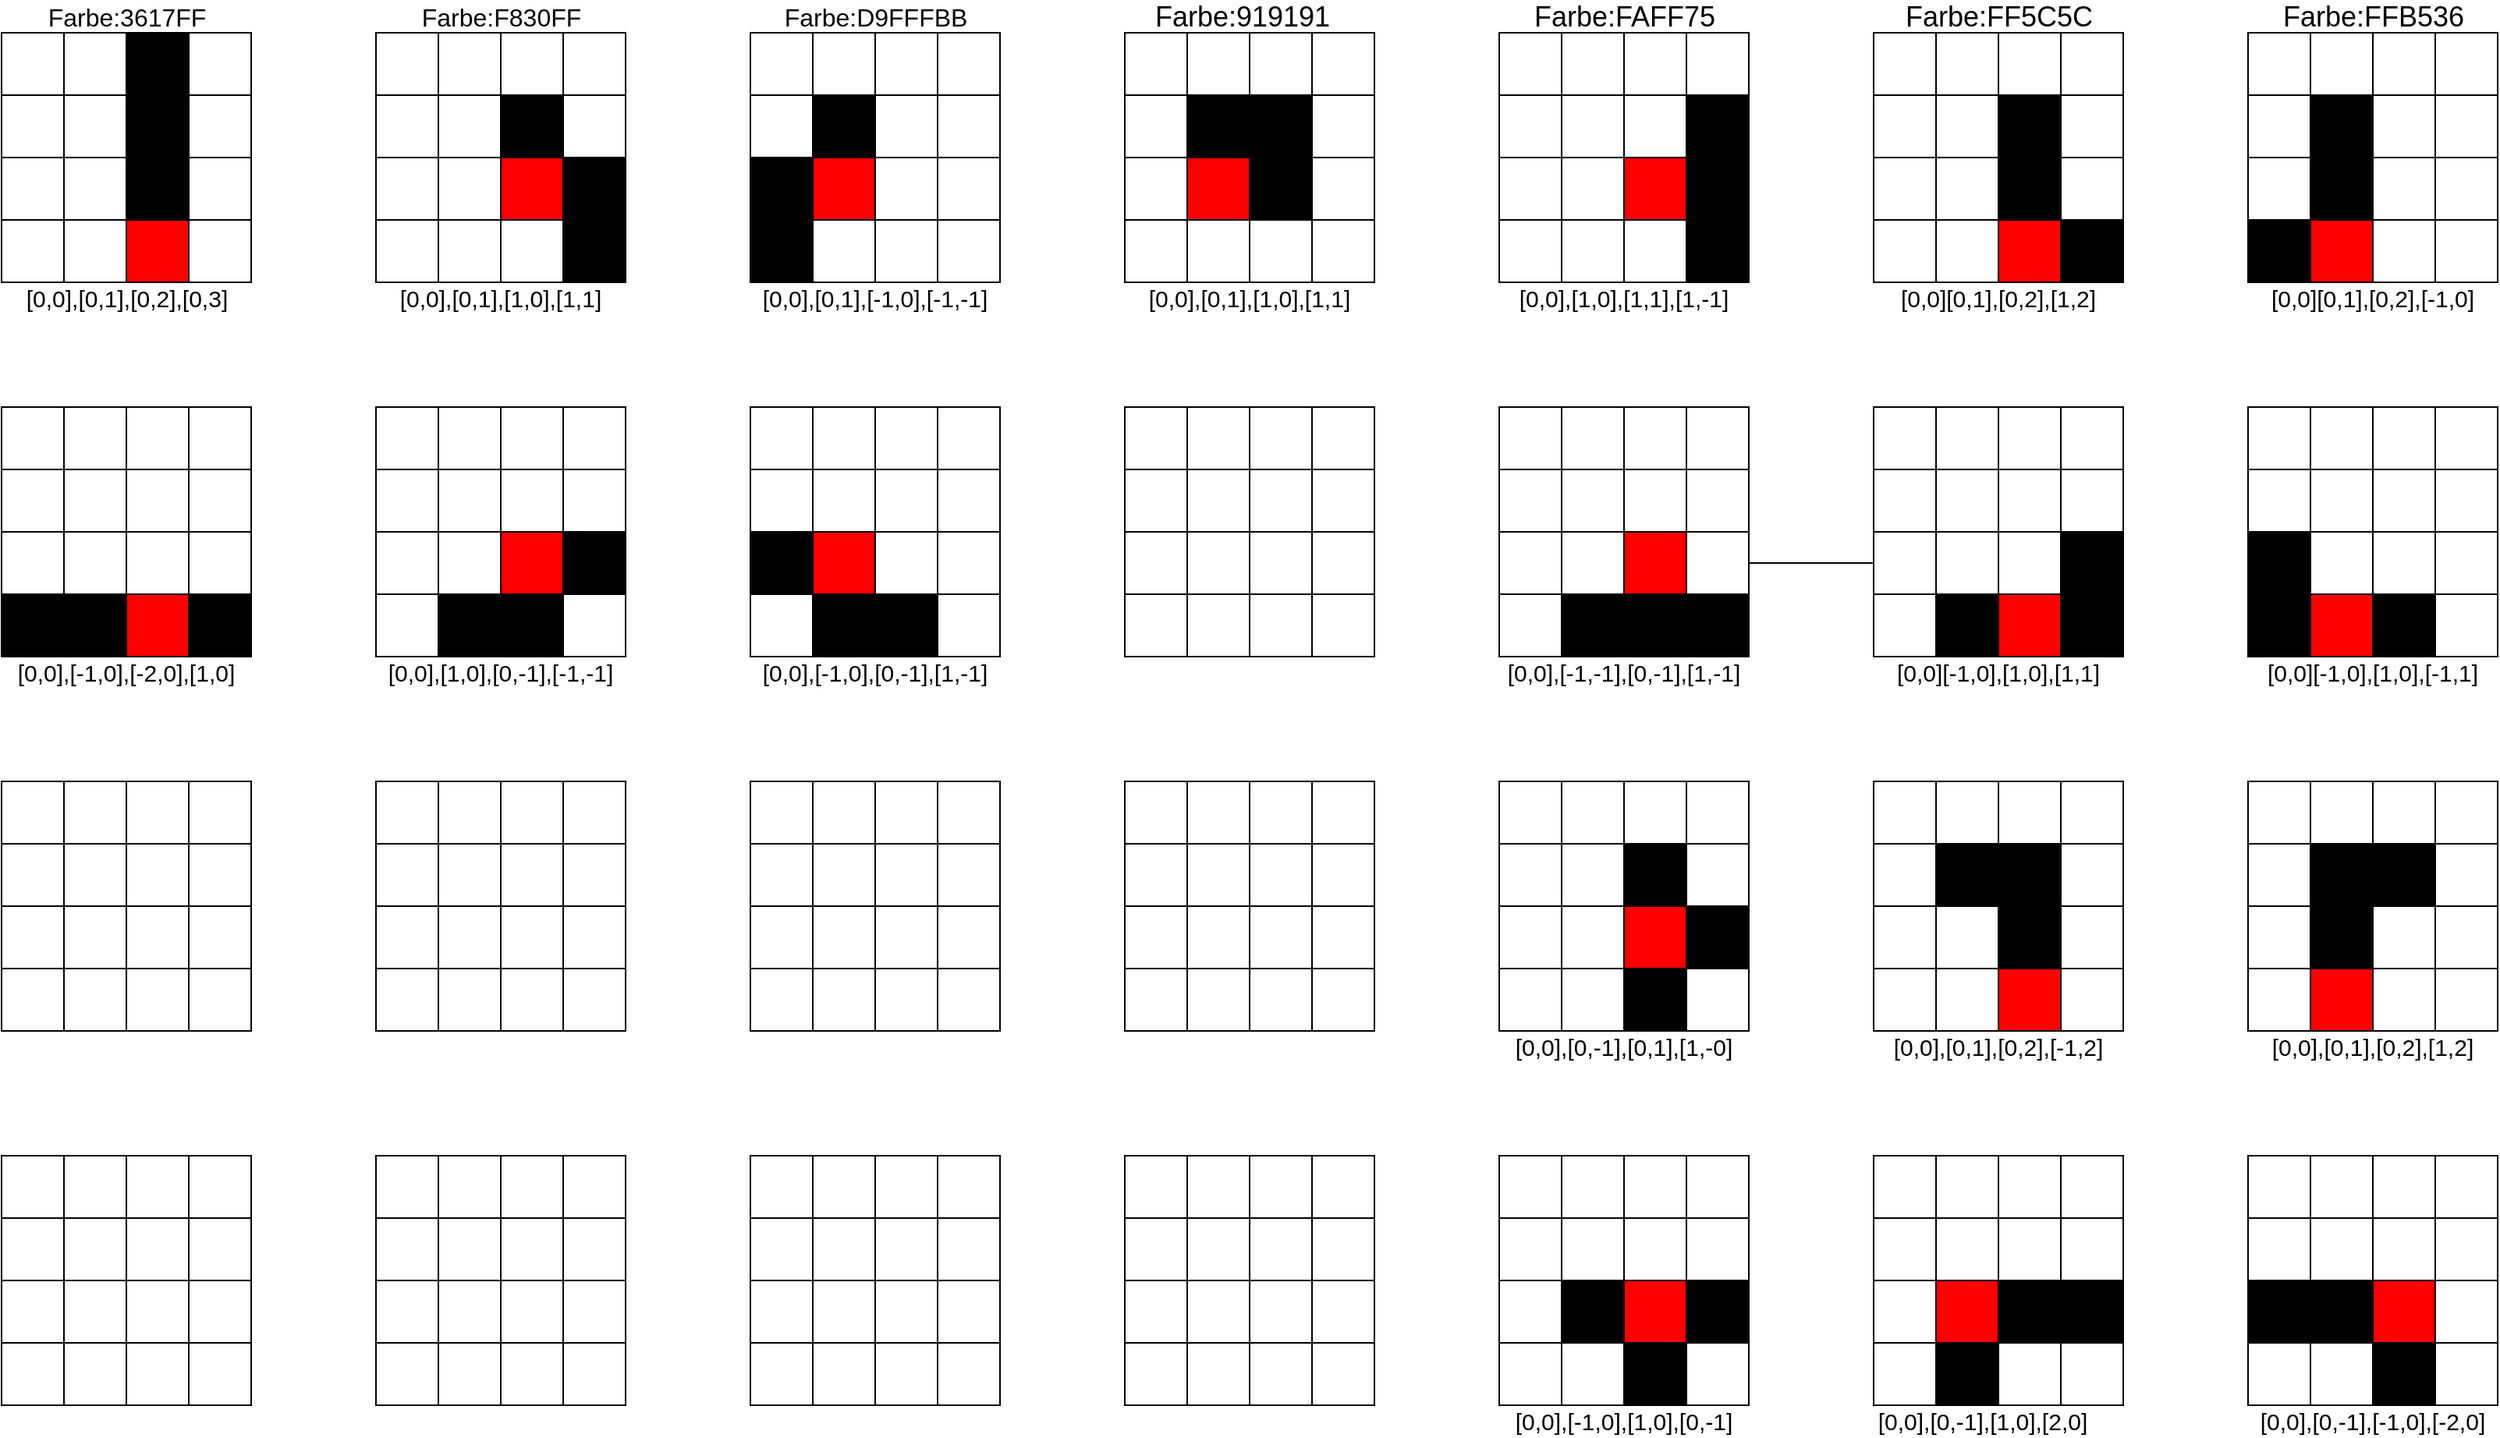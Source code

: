 <mxfile version="14.4.2" type="device"><diagram id="8za0nLAmrxZXABzUQAol" name="Seite-1"><mxGraphModel dx="768" dy="522" grid="1" gridSize="10" guides="1" tooltips="1" connect="1" arrows="1" fold="1" page="1" pageScale="1" pageWidth="1654" pageHeight="1169" math="0" shadow="0"><root><mxCell id="0"/><mxCell id="1" parent="0"/><mxCell id="3" value="" style="whiteSpace=wrap;html=1;aspect=fixed;" parent="1" vertex="1"><mxGeometry x="80" y="40" width="40" height="40" as="geometry"/></mxCell><mxCell id="4" value="" style="whiteSpace=wrap;html=1;aspect=fixed;" parent="1" vertex="1"><mxGeometry x="120" y="40" width="40" height="40" as="geometry"/></mxCell><mxCell id="5" value="" style="whiteSpace=wrap;html=1;aspect=fixed;fillColor=#000000;" parent="1" vertex="1"><mxGeometry x="160" y="40" width="40" height="40" as="geometry"/></mxCell><mxCell id="6" value="" style="whiteSpace=wrap;html=1;aspect=fixed;" parent="1" vertex="1"><mxGeometry x="200" y="40" width="40" height="40" as="geometry"/></mxCell><mxCell id="7" value="" style="whiteSpace=wrap;html=1;aspect=fixed;" parent="1" vertex="1"><mxGeometry x="80" y="80" width="40" height="40" as="geometry"/></mxCell><mxCell id="8" value="" style="whiteSpace=wrap;html=1;aspect=fixed;" parent="1" vertex="1"><mxGeometry x="120" y="80" width="40" height="40" as="geometry"/></mxCell><mxCell id="9" value="" style="whiteSpace=wrap;html=1;aspect=fixed;fillColor=#000000;" parent="1" vertex="1"><mxGeometry x="160" y="80" width="40" height="40" as="geometry"/></mxCell><mxCell id="10" value="" style="whiteSpace=wrap;html=1;aspect=fixed;" parent="1" vertex="1"><mxGeometry x="200" y="80" width="40" height="40" as="geometry"/></mxCell><mxCell id="11" value="" style="whiteSpace=wrap;html=1;aspect=fixed;" parent="1" vertex="1"><mxGeometry x="80" y="120" width="40" height="40" as="geometry"/></mxCell><mxCell id="12" value="" style="whiteSpace=wrap;html=1;aspect=fixed;" parent="1" vertex="1"><mxGeometry x="120" y="120" width="40" height="40" as="geometry"/></mxCell><mxCell id="13" value="" style="whiteSpace=wrap;html=1;aspect=fixed;fillColor=#000000;" parent="1" vertex="1"><mxGeometry x="160" y="120" width="40" height="40" as="geometry"/></mxCell><mxCell id="14" value="" style="whiteSpace=wrap;html=1;aspect=fixed;" parent="1" vertex="1"><mxGeometry x="200" y="120" width="40" height="40" as="geometry"/></mxCell><mxCell id="15" value="" style="whiteSpace=wrap;html=1;aspect=fixed;" parent="1" vertex="1"><mxGeometry x="80" y="160" width="40" height="40" as="geometry"/></mxCell><mxCell id="16" value="" style="whiteSpace=wrap;html=1;aspect=fixed;" parent="1" vertex="1"><mxGeometry x="120" y="160" width="40" height="40" as="geometry"/></mxCell><mxCell id="17" value="" style="whiteSpace=wrap;html=1;aspect=fixed;fillColor=#FF0000;" parent="1" vertex="1"><mxGeometry x="160" y="160" width="40" height="40" as="geometry"/></mxCell><mxCell id="18" value="" style="whiteSpace=wrap;html=1;aspect=fixed;" parent="1" vertex="1"><mxGeometry x="200" y="160" width="40" height="40" as="geometry"/></mxCell><mxCell id="19" value="" style="whiteSpace=wrap;html=1;aspect=fixed;" parent="1" vertex="1"><mxGeometry x="80" y="280" width="40" height="40" as="geometry"/></mxCell><mxCell id="20" value="" style="whiteSpace=wrap;html=1;aspect=fixed;" parent="1" vertex="1"><mxGeometry x="120" y="280" width="40" height="40" as="geometry"/></mxCell><mxCell id="21" value="" style="whiteSpace=wrap;html=1;aspect=fixed;" parent="1" vertex="1"><mxGeometry x="160" y="280" width="40" height="40" as="geometry"/></mxCell><mxCell id="22" value="" style="whiteSpace=wrap;html=1;aspect=fixed;" parent="1" vertex="1"><mxGeometry x="200" y="280" width="40" height="40" as="geometry"/></mxCell><mxCell id="23" value="" style="whiteSpace=wrap;html=1;aspect=fixed;" parent="1" vertex="1"><mxGeometry x="80" y="320" width="40" height="40" as="geometry"/></mxCell><mxCell id="24" value="" style="whiteSpace=wrap;html=1;aspect=fixed;" parent="1" vertex="1"><mxGeometry x="120" y="320" width="40" height="40" as="geometry"/></mxCell><mxCell id="25" value="" style="whiteSpace=wrap;html=1;aspect=fixed;" parent="1" vertex="1"><mxGeometry x="160" y="320" width="40" height="40" as="geometry"/></mxCell><mxCell id="26" value="" style="whiteSpace=wrap;html=1;aspect=fixed;" parent="1" vertex="1"><mxGeometry x="200" y="320" width="40" height="40" as="geometry"/></mxCell><mxCell id="27" value="" style="whiteSpace=wrap;html=1;aspect=fixed;" parent="1" vertex="1"><mxGeometry x="80" y="360" width="40" height="40" as="geometry"/></mxCell><mxCell id="28" value="" style="whiteSpace=wrap;html=1;aspect=fixed;" parent="1" vertex="1"><mxGeometry x="120" y="360" width="40" height="40" as="geometry"/></mxCell><mxCell id="29" value="" style="whiteSpace=wrap;html=1;aspect=fixed;" parent="1" vertex="1"><mxGeometry x="160" y="360" width="40" height="40" as="geometry"/></mxCell><mxCell id="30" value="" style="whiteSpace=wrap;html=1;aspect=fixed;" parent="1" vertex="1"><mxGeometry x="200" y="360" width="40" height="40" as="geometry"/></mxCell><mxCell id="31" value="" style="whiteSpace=wrap;html=1;aspect=fixed;fillColor=#000000;" parent="1" vertex="1"><mxGeometry x="80" y="400" width="40" height="40" as="geometry"/></mxCell><mxCell id="32" value="" style="whiteSpace=wrap;html=1;aspect=fixed;fillColor=#000000;" parent="1" vertex="1"><mxGeometry x="120" y="400" width="40" height="40" as="geometry"/></mxCell><mxCell id="33" value="" style="whiteSpace=wrap;html=1;aspect=fixed;fillColor=#FF0000;" parent="1" vertex="1"><mxGeometry x="160" y="400" width="40" height="40" as="geometry"/></mxCell><mxCell id="34" value="" style="whiteSpace=wrap;html=1;aspect=fixed;fillColor=#000000;" parent="1" vertex="1"><mxGeometry x="200" y="400" width="40" height="40" as="geometry"/></mxCell><mxCell id="35" value="" style="whiteSpace=wrap;html=1;aspect=fixed;" parent="1" vertex="1"><mxGeometry x="80" y="520" width="40" height="40" as="geometry"/></mxCell><mxCell id="36" value="" style="whiteSpace=wrap;html=1;aspect=fixed;" parent="1" vertex="1"><mxGeometry x="120" y="520" width="40" height="40" as="geometry"/></mxCell><mxCell id="37" value="" style="whiteSpace=wrap;html=1;aspect=fixed;" parent="1" vertex="1"><mxGeometry x="160" y="520" width="40" height="40" as="geometry"/></mxCell><mxCell id="38" value="" style="whiteSpace=wrap;html=1;aspect=fixed;" parent="1" vertex="1"><mxGeometry x="200" y="520" width="40" height="40" as="geometry"/></mxCell><mxCell id="39" value="" style="whiteSpace=wrap;html=1;aspect=fixed;" parent="1" vertex="1"><mxGeometry x="80" y="560" width="40" height="40" as="geometry"/></mxCell><mxCell id="40" value="" style="whiteSpace=wrap;html=1;aspect=fixed;" parent="1" vertex="1"><mxGeometry x="120" y="560" width="40" height="40" as="geometry"/></mxCell><mxCell id="41" value="" style="whiteSpace=wrap;html=1;aspect=fixed;" parent="1" vertex="1"><mxGeometry x="160" y="560" width="40" height="40" as="geometry"/></mxCell><mxCell id="42" value="" style="whiteSpace=wrap;html=1;aspect=fixed;" parent="1" vertex="1"><mxGeometry x="200" y="560" width="40" height="40" as="geometry"/></mxCell><mxCell id="43" value="" style="whiteSpace=wrap;html=1;aspect=fixed;" parent="1" vertex="1"><mxGeometry x="80" y="600" width="40" height="40" as="geometry"/></mxCell><mxCell id="44" value="" style="whiteSpace=wrap;html=1;aspect=fixed;" parent="1" vertex="1"><mxGeometry x="120" y="600" width="40" height="40" as="geometry"/></mxCell><mxCell id="45" value="" style="whiteSpace=wrap;html=1;aspect=fixed;" parent="1" vertex="1"><mxGeometry x="160" y="600" width="40" height="40" as="geometry"/></mxCell><mxCell id="46" value="" style="whiteSpace=wrap;html=1;aspect=fixed;" parent="1" vertex="1"><mxGeometry x="200" y="600" width="40" height="40" as="geometry"/></mxCell><mxCell id="47" value="" style="whiteSpace=wrap;html=1;aspect=fixed;" parent="1" vertex="1"><mxGeometry x="80" y="640" width="40" height="40" as="geometry"/></mxCell><mxCell id="48" value="" style="whiteSpace=wrap;html=1;aspect=fixed;" parent="1" vertex="1"><mxGeometry x="120" y="640" width="40" height="40" as="geometry"/></mxCell><mxCell id="49" value="" style="whiteSpace=wrap;html=1;aspect=fixed;" parent="1" vertex="1"><mxGeometry x="160" y="640" width="40" height="40" as="geometry"/></mxCell><mxCell id="50" value="" style="whiteSpace=wrap;html=1;aspect=fixed;" parent="1" vertex="1"><mxGeometry x="200" y="640" width="40" height="40" as="geometry"/></mxCell><mxCell id="51" value="" style="whiteSpace=wrap;html=1;aspect=fixed;" parent="1" vertex="1"><mxGeometry x="80" y="760" width="40" height="40" as="geometry"/></mxCell><mxCell id="52" value="" style="whiteSpace=wrap;html=1;aspect=fixed;" parent="1" vertex="1"><mxGeometry x="120" y="760" width="40" height="40" as="geometry"/></mxCell><mxCell id="53" value="" style="whiteSpace=wrap;html=1;aspect=fixed;" parent="1" vertex="1"><mxGeometry x="160" y="760" width="40" height="40" as="geometry"/></mxCell><mxCell id="54" value="" style="whiteSpace=wrap;html=1;aspect=fixed;" parent="1" vertex="1"><mxGeometry x="200" y="760" width="40" height="40" as="geometry"/></mxCell><mxCell id="55" value="" style="whiteSpace=wrap;html=1;aspect=fixed;" parent="1" vertex="1"><mxGeometry x="80" y="800" width="40" height="40" as="geometry"/></mxCell><mxCell id="56" value="" style="whiteSpace=wrap;html=1;aspect=fixed;" parent="1" vertex="1"><mxGeometry x="120" y="800" width="40" height="40" as="geometry"/></mxCell><mxCell id="57" value="" style="whiteSpace=wrap;html=1;aspect=fixed;" parent="1" vertex="1"><mxGeometry x="160" y="800" width="40" height="40" as="geometry"/></mxCell><mxCell id="58" value="" style="whiteSpace=wrap;html=1;aspect=fixed;" parent="1" vertex="1"><mxGeometry x="200" y="800" width="40" height="40" as="geometry"/></mxCell><mxCell id="59" value="" style="whiteSpace=wrap;html=1;aspect=fixed;" parent="1" vertex="1"><mxGeometry x="80" y="840" width="40" height="40" as="geometry"/></mxCell><mxCell id="60" value="" style="whiteSpace=wrap;html=1;aspect=fixed;" parent="1" vertex="1"><mxGeometry x="120" y="840" width="40" height="40" as="geometry"/></mxCell><mxCell id="61" value="" style="whiteSpace=wrap;html=1;aspect=fixed;" parent="1" vertex="1"><mxGeometry x="160" y="840" width="40" height="40" as="geometry"/></mxCell><mxCell id="62" value="" style="whiteSpace=wrap;html=1;aspect=fixed;" parent="1" vertex="1"><mxGeometry x="200" y="840" width="40" height="40" as="geometry"/></mxCell><mxCell id="63" value="" style="whiteSpace=wrap;html=1;aspect=fixed;" parent="1" vertex="1"><mxGeometry x="80" y="880" width="40" height="40" as="geometry"/></mxCell><mxCell id="64" value="" style="whiteSpace=wrap;html=1;aspect=fixed;" parent="1" vertex="1"><mxGeometry x="120" y="880" width="40" height="40" as="geometry"/></mxCell><mxCell id="65" value="" style="whiteSpace=wrap;html=1;aspect=fixed;" parent="1" vertex="1"><mxGeometry x="160" y="880" width="40" height="40" as="geometry"/></mxCell><mxCell id="66" value="" style="whiteSpace=wrap;html=1;aspect=fixed;" parent="1" vertex="1"><mxGeometry x="200" y="880" width="40" height="40" as="geometry"/></mxCell><mxCell id="67" value="[0,0],[0,1],[0,2],[0,3]" style="text;html=1;strokeColor=none;fillColor=none;align=center;verticalAlign=middle;whiteSpace=wrap;rounded=0;fontSize=15;" parent="1" vertex="1"><mxGeometry x="80" y="200" width="161" height="20" as="geometry"/></mxCell><mxCell id="68" value="[0,0],[-1,0],[-2,0],[1,0]" style="text;html=1;strokeColor=none;fillColor=none;align=center;verticalAlign=middle;whiteSpace=wrap;rounded=0;fontSize=15;" parent="1" vertex="1"><mxGeometry x="80" y="440" width="160" height="20" as="geometry"/></mxCell><mxCell id="69" value="" style="whiteSpace=wrap;html=1;aspect=fixed;" parent="1" vertex="1"><mxGeometry x="320" y="40" width="40" height="40" as="geometry"/></mxCell><mxCell id="70" value="" style="whiteSpace=wrap;html=1;aspect=fixed;" parent="1" vertex="1"><mxGeometry x="360" y="40" width="40" height="40" as="geometry"/></mxCell><mxCell id="71" value="" style="whiteSpace=wrap;html=1;aspect=fixed;fillColor=#FFFFFF;" parent="1" vertex="1"><mxGeometry x="400" y="40" width="40" height="40" as="geometry"/></mxCell><mxCell id="72" value="" style="whiteSpace=wrap;html=1;aspect=fixed;" parent="1" vertex="1"><mxGeometry x="440" y="40" width="40" height="40" as="geometry"/></mxCell><mxCell id="73" value="" style="whiteSpace=wrap;html=1;aspect=fixed;" parent="1" vertex="1"><mxGeometry x="320" y="80" width="40" height="40" as="geometry"/></mxCell><mxCell id="74" value="" style="whiteSpace=wrap;html=1;aspect=fixed;" parent="1" vertex="1"><mxGeometry x="360" y="80" width="40" height="40" as="geometry"/></mxCell><mxCell id="75" value="" style="whiteSpace=wrap;html=1;aspect=fixed;fillColor=#000000;" parent="1" vertex="1"><mxGeometry x="400" y="80" width="40" height="40" as="geometry"/></mxCell><mxCell id="76" value="" style="whiteSpace=wrap;html=1;aspect=fixed;" parent="1" vertex="1"><mxGeometry x="440" y="80" width="40" height="40" as="geometry"/></mxCell><mxCell id="77" value="" style="whiteSpace=wrap;html=1;aspect=fixed;" parent="1" vertex="1"><mxGeometry x="320" y="120" width="40" height="40" as="geometry"/></mxCell><mxCell id="78" value="" style="whiteSpace=wrap;html=1;aspect=fixed;" parent="1" vertex="1"><mxGeometry x="360" y="120" width="40" height="40" as="geometry"/></mxCell><mxCell id="79" value="" style="whiteSpace=wrap;html=1;aspect=fixed;" parent="1" vertex="1"><mxGeometry x="360" y="160" width="40" height="40" as="geometry"/></mxCell><mxCell id="80" value="" style="whiteSpace=wrap;html=1;aspect=fixed;fillColor=#000000;" parent="1" vertex="1"><mxGeometry x="440" y="120" width="40" height="40" as="geometry"/></mxCell><mxCell id="81" value="" style="whiteSpace=wrap;html=1;aspect=fixed;" parent="1" vertex="1"><mxGeometry x="320" y="160" width="40" height="40" as="geometry"/></mxCell><mxCell id="82" value="" style="whiteSpace=wrap;html=1;aspect=fixed;fillColor=#FF0000;" parent="1" vertex="1"><mxGeometry x="400" y="120" width="40" height="40" as="geometry"/></mxCell><mxCell id="83" value="" style="whiteSpace=wrap;html=1;aspect=fixed;fillColor=#000000;" parent="1" vertex="1"><mxGeometry x="440" y="160" width="40" height="40" as="geometry"/></mxCell><mxCell id="84" value="" style="whiteSpace=wrap;html=1;aspect=fixed;" parent="1" vertex="1"><mxGeometry x="400" y="160" width="40" height="40" as="geometry"/></mxCell><mxCell id="85" value="" style="whiteSpace=wrap;html=1;aspect=fixed;" parent="1" vertex="1"><mxGeometry x="320" y="280" width="40" height="40" as="geometry"/></mxCell><mxCell id="86" value="" style="whiteSpace=wrap;html=1;aspect=fixed;" parent="1" vertex="1"><mxGeometry x="360" y="280" width="40" height="40" as="geometry"/></mxCell><mxCell id="87" value="" style="whiteSpace=wrap;html=1;aspect=fixed;" parent="1" vertex="1"><mxGeometry x="400" y="280" width="40" height="40" as="geometry"/></mxCell><mxCell id="88" value="" style="whiteSpace=wrap;html=1;aspect=fixed;" parent="1" vertex="1"><mxGeometry x="440" y="280" width="40" height="40" as="geometry"/></mxCell><mxCell id="89" value="" style="whiteSpace=wrap;html=1;aspect=fixed;" parent="1" vertex="1"><mxGeometry x="320" y="320" width="40" height="40" as="geometry"/></mxCell><mxCell id="90" value="" style="whiteSpace=wrap;html=1;aspect=fixed;" parent="1" vertex="1"><mxGeometry x="360" y="320" width="40" height="40" as="geometry"/></mxCell><mxCell id="91" value="" style="whiteSpace=wrap;html=1;aspect=fixed;" parent="1" vertex="1"><mxGeometry x="400" y="320" width="40" height="40" as="geometry"/></mxCell><mxCell id="92" value="" style="whiteSpace=wrap;html=1;aspect=fixed;" parent="1" vertex="1"><mxGeometry x="440" y="320" width="40" height="40" as="geometry"/></mxCell><mxCell id="93" value="" style="whiteSpace=wrap;html=1;aspect=fixed;" parent="1" vertex="1"><mxGeometry x="320" y="360" width="40" height="40" as="geometry"/></mxCell><mxCell id="94" value="" style="whiteSpace=wrap;html=1;aspect=fixed;" parent="1" vertex="1"><mxGeometry x="360" y="360" width="40" height="40" as="geometry"/></mxCell><mxCell id="95" value="" style="whiteSpace=wrap;html=1;aspect=fixed;fillColor=#000000;" parent="1" vertex="1"><mxGeometry x="400" y="400" width="40" height="40" as="geometry"/></mxCell><mxCell id="96" value="" style="whiteSpace=wrap;html=1;aspect=fixed;fillColor=#000000;" parent="1" vertex="1"><mxGeometry x="440" y="360" width="40" height="40" as="geometry"/></mxCell><mxCell id="97" value="" style="whiteSpace=wrap;html=1;aspect=fixed;fillColor=#FFFFFF;" parent="1" vertex="1"><mxGeometry x="320" y="400" width="40" height="40" as="geometry"/></mxCell><mxCell id="98" value="" style="whiteSpace=wrap;html=1;aspect=fixed;fillColor=#000000;" parent="1" vertex="1"><mxGeometry x="360" y="400" width="40" height="40" as="geometry"/></mxCell><mxCell id="99" value="" style="whiteSpace=wrap;html=1;aspect=fixed;fillColor=#FF0000;" parent="1" vertex="1"><mxGeometry x="400" y="360" width="40" height="40" as="geometry"/></mxCell><mxCell id="100" value="" style="whiteSpace=wrap;html=1;aspect=fixed;" parent="1" vertex="1"><mxGeometry x="440" y="400" width="40" height="40" as="geometry"/></mxCell><mxCell id="101" value="" style="whiteSpace=wrap;html=1;aspect=fixed;" parent="1" vertex="1"><mxGeometry x="320" y="520" width="40" height="40" as="geometry"/></mxCell><mxCell id="102" value="" style="whiteSpace=wrap;html=1;aspect=fixed;" parent="1" vertex="1"><mxGeometry x="360" y="520" width="40" height="40" as="geometry"/></mxCell><mxCell id="103" value="" style="whiteSpace=wrap;html=1;aspect=fixed;" parent="1" vertex="1"><mxGeometry x="400" y="520" width="40" height="40" as="geometry"/></mxCell><mxCell id="104" value="" style="whiteSpace=wrap;html=1;aspect=fixed;" parent="1" vertex="1"><mxGeometry x="440" y="520" width="40" height="40" as="geometry"/></mxCell><mxCell id="105" value="" style="whiteSpace=wrap;html=1;aspect=fixed;" parent="1" vertex="1"><mxGeometry x="320" y="560" width="40" height="40" as="geometry"/></mxCell><mxCell id="106" value="" style="whiteSpace=wrap;html=1;aspect=fixed;" parent="1" vertex="1"><mxGeometry x="360" y="560" width="40" height="40" as="geometry"/></mxCell><mxCell id="107" value="" style="whiteSpace=wrap;html=1;aspect=fixed;" parent="1" vertex="1"><mxGeometry x="400" y="560" width="40" height="40" as="geometry"/></mxCell><mxCell id="108" value="" style="whiteSpace=wrap;html=1;aspect=fixed;" parent="1" vertex="1"><mxGeometry x="440" y="560" width="40" height="40" as="geometry"/></mxCell><mxCell id="109" value="" style="whiteSpace=wrap;html=1;aspect=fixed;" parent="1" vertex="1"><mxGeometry x="320" y="600" width="40" height="40" as="geometry"/></mxCell><mxCell id="110" value="" style="whiteSpace=wrap;html=1;aspect=fixed;" parent="1" vertex="1"><mxGeometry x="360" y="600" width="40" height="40" as="geometry"/></mxCell><mxCell id="111" value="" style="whiteSpace=wrap;html=1;aspect=fixed;" parent="1" vertex="1"><mxGeometry x="400" y="600" width="40" height="40" as="geometry"/></mxCell><mxCell id="112" value="" style="whiteSpace=wrap;html=1;aspect=fixed;" parent="1" vertex="1"><mxGeometry x="440" y="600" width="40" height="40" as="geometry"/></mxCell><mxCell id="113" value="" style="whiteSpace=wrap;html=1;aspect=fixed;" parent="1" vertex="1"><mxGeometry x="320" y="640" width="40" height="40" as="geometry"/></mxCell><mxCell id="114" value="" style="whiteSpace=wrap;html=1;aspect=fixed;" parent="1" vertex="1"><mxGeometry x="360" y="640" width="40" height="40" as="geometry"/></mxCell><mxCell id="115" value="" style="whiteSpace=wrap;html=1;aspect=fixed;" parent="1" vertex="1"><mxGeometry x="400" y="640" width="40" height="40" as="geometry"/></mxCell><mxCell id="116" value="" style="whiteSpace=wrap;html=1;aspect=fixed;" parent="1" vertex="1"><mxGeometry x="440" y="640" width="40" height="40" as="geometry"/></mxCell><mxCell id="117" value="" style="whiteSpace=wrap;html=1;aspect=fixed;" parent="1" vertex="1"><mxGeometry x="320" y="760" width="40" height="40" as="geometry"/></mxCell><mxCell id="118" value="" style="whiteSpace=wrap;html=1;aspect=fixed;" parent="1" vertex="1"><mxGeometry x="360" y="760" width="40" height="40" as="geometry"/></mxCell><mxCell id="119" value="" style="whiteSpace=wrap;html=1;aspect=fixed;" parent="1" vertex="1"><mxGeometry x="400" y="760" width="40" height="40" as="geometry"/></mxCell><mxCell id="120" value="" style="whiteSpace=wrap;html=1;aspect=fixed;" parent="1" vertex="1"><mxGeometry x="440" y="760" width="40" height="40" as="geometry"/></mxCell><mxCell id="121" value="" style="whiteSpace=wrap;html=1;aspect=fixed;" parent="1" vertex="1"><mxGeometry x="320" y="800" width="40" height="40" as="geometry"/></mxCell><mxCell id="122" value="" style="whiteSpace=wrap;html=1;aspect=fixed;" parent="1" vertex="1"><mxGeometry x="360" y="800" width="40" height="40" as="geometry"/></mxCell><mxCell id="123" value="" style="whiteSpace=wrap;html=1;aspect=fixed;" parent="1" vertex="1"><mxGeometry x="400" y="800" width="40" height="40" as="geometry"/></mxCell><mxCell id="124" value="" style="whiteSpace=wrap;html=1;aspect=fixed;" parent="1" vertex="1"><mxGeometry x="440" y="800" width="40" height="40" as="geometry"/></mxCell><mxCell id="125" value="" style="whiteSpace=wrap;html=1;aspect=fixed;" parent="1" vertex="1"><mxGeometry x="320" y="840" width="40" height="40" as="geometry"/></mxCell><mxCell id="126" value="" style="whiteSpace=wrap;html=1;aspect=fixed;" parent="1" vertex="1"><mxGeometry x="360" y="840" width="40" height="40" as="geometry"/></mxCell><mxCell id="127" value="" style="whiteSpace=wrap;html=1;aspect=fixed;" parent="1" vertex="1"><mxGeometry x="400" y="840" width="40" height="40" as="geometry"/></mxCell><mxCell id="128" value="" style="whiteSpace=wrap;html=1;aspect=fixed;" parent="1" vertex="1"><mxGeometry x="440" y="840" width="40" height="40" as="geometry"/></mxCell><mxCell id="129" value="" style="whiteSpace=wrap;html=1;aspect=fixed;" parent="1" vertex="1"><mxGeometry x="320" y="880" width="40" height="40" as="geometry"/></mxCell><mxCell id="130" value="" style="whiteSpace=wrap;html=1;aspect=fixed;" parent="1" vertex="1"><mxGeometry x="360" y="880" width="40" height="40" as="geometry"/></mxCell><mxCell id="131" value="" style="whiteSpace=wrap;html=1;aspect=fixed;" parent="1" vertex="1"><mxGeometry x="400" y="880" width="40" height="40" as="geometry"/></mxCell><mxCell id="132" value="" style="whiteSpace=wrap;html=1;aspect=fixed;" parent="1" vertex="1"><mxGeometry x="440" y="880" width="40" height="40" as="geometry"/></mxCell><mxCell id="133" value="[0,0],[0,1],[1,0],[1,1]" style="text;html=1;strokeColor=none;fillColor=none;align=center;verticalAlign=middle;whiteSpace=wrap;rounded=0;fontSize=15;" parent="1" vertex="1"><mxGeometry x="320" y="200" width="160" height="20" as="geometry"/></mxCell><mxCell id="134" value="[0,0],[1,0],[0,-1],[-1,-1]" style="text;html=1;strokeColor=none;fillColor=none;align=center;verticalAlign=middle;whiteSpace=wrap;rounded=0;fontSize=15;" parent="1" vertex="1"><mxGeometry x="320" y="440" width="160" height="20" as="geometry"/></mxCell><mxCell id="135" value="" style="whiteSpace=wrap;html=1;aspect=fixed;" parent="1" vertex="1"><mxGeometry x="560" y="40" width="40" height="40" as="geometry"/></mxCell><mxCell id="136" value="" style="whiteSpace=wrap;html=1;aspect=fixed;" parent="1" vertex="1"><mxGeometry x="600" y="40" width="40" height="40" as="geometry"/></mxCell><mxCell id="137" value="" style="whiteSpace=wrap;html=1;aspect=fixed;fillColor=#FFFFFF;" parent="1" vertex="1"><mxGeometry x="640" y="40" width="40" height="40" as="geometry"/></mxCell><mxCell id="138" value="" style="whiteSpace=wrap;html=1;aspect=fixed;" parent="1" vertex="1"><mxGeometry x="680" y="40" width="40" height="40" as="geometry"/></mxCell><mxCell id="139" value="" style="whiteSpace=wrap;html=1;aspect=fixed;" parent="1" vertex="1"><mxGeometry x="560" y="80" width="40" height="40" as="geometry"/></mxCell><mxCell id="140" value="" style="whiteSpace=wrap;html=1;aspect=fixed;" parent="1" vertex="1"><mxGeometry x="640" y="80" width="40" height="40" as="geometry"/></mxCell><mxCell id="141" value="" style="whiteSpace=wrap;html=1;aspect=fixed;fillColor=#000000;" parent="1" vertex="1"><mxGeometry x="600" y="80" width="40" height="40" as="geometry"/></mxCell><mxCell id="142" value="" style="whiteSpace=wrap;html=1;aspect=fixed;" parent="1" vertex="1"><mxGeometry x="680" y="80" width="40" height="40" as="geometry"/></mxCell><mxCell id="143" value="" style="whiteSpace=wrap;html=1;aspect=fixed;" parent="1" vertex="1"><mxGeometry x="640" y="120" width="40" height="40" as="geometry"/></mxCell><mxCell id="144" value="" style="whiteSpace=wrap;html=1;aspect=fixed;" parent="1" vertex="1"><mxGeometry x="680" y="120" width="40" height="40" as="geometry"/></mxCell><mxCell id="145" value="" style="whiteSpace=wrap;html=1;aspect=fixed;fillColor=#FFFFFF;" parent="1" vertex="1"><mxGeometry x="680" y="160" width="40" height="40" as="geometry"/></mxCell><mxCell id="146" value="" style="whiteSpace=wrap;html=1;aspect=fixed;fillColor=#000000;" parent="1" vertex="1"><mxGeometry x="560" y="120" width="40" height="40" as="geometry"/></mxCell><mxCell id="147" value="" style="whiteSpace=wrap;html=1;aspect=fixed;" parent="1" vertex="1"><mxGeometry x="600" y="160" width="40" height="40" as="geometry"/></mxCell><mxCell id="148" value="" style="whiteSpace=wrap;html=1;aspect=fixed;fillColor=#FF0000;" parent="1" vertex="1"><mxGeometry x="600" y="120" width="40" height="40" as="geometry"/></mxCell><mxCell id="149" value="" style="whiteSpace=wrap;html=1;aspect=fixed;fillColor=#000000;" parent="1" vertex="1"><mxGeometry x="560" y="160" width="40" height="40" as="geometry"/></mxCell><mxCell id="150" value="" style="whiteSpace=wrap;html=1;aspect=fixed;" parent="1" vertex="1"><mxGeometry x="640" y="160" width="40" height="40" as="geometry"/></mxCell><mxCell id="151" value="" style="whiteSpace=wrap;html=1;aspect=fixed;" parent="1" vertex="1"><mxGeometry x="560" y="280" width="40" height="40" as="geometry"/></mxCell><mxCell id="152" value="" style="whiteSpace=wrap;html=1;aspect=fixed;" parent="1" vertex="1"><mxGeometry x="600" y="280" width="40" height="40" as="geometry"/></mxCell><mxCell id="153" value="" style="whiteSpace=wrap;html=1;aspect=fixed;" parent="1" vertex="1"><mxGeometry x="640" y="280" width="40" height="40" as="geometry"/></mxCell><mxCell id="154" value="" style="whiteSpace=wrap;html=1;aspect=fixed;" parent="1" vertex="1"><mxGeometry x="680" y="280" width="40" height="40" as="geometry"/></mxCell><mxCell id="155" value="" style="whiteSpace=wrap;html=1;aspect=fixed;" parent="1" vertex="1"><mxGeometry x="560" y="320" width="40" height="40" as="geometry"/></mxCell><mxCell id="156" value="" style="whiteSpace=wrap;html=1;aspect=fixed;" parent="1" vertex="1"><mxGeometry x="600" y="320" width="40" height="40" as="geometry"/></mxCell><mxCell id="157" value="" style="whiteSpace=wrap;html=1;aspect=fixed;" parent="1" vertex="1"><mxGeometry x="640" y="320" width="40" height="40" as="geometry"/></mxCell><mxCell id="158" value="" style="whiteSpace=wrap;html=1;aspect=fixed;" parent="1" vertex="1"><mxGeometry x="680" y="320" width="40" height="40" as="geometry"/></mxCell><mxCell id="159" value="" style="whiteSpace=wrap;html=1;aspect=fixed;" parent="1" vertex="1"><mxGeometry x="680" y="360" width="40" height="40" as="geometry"/></mxCell><mxCell id="160" value="" style="whiteSpace=wrap;html=1;aspect=fixed;" parent="1" vertex="1"><mxGeometry x="640" y="360" width="40" height="40" as="geometry"/></mxCell><mxCell id="161" value="" style="whiteSpace=wrap;html=1;aspect=fixed;fillColor=#000000;" parent="1" vertex="1"><mxGeometry x="600" y="400" width="40" height="40" as="geometry"/></mxCell><mxCell id="162" value="" style="whiteSpace=wrap;html=1;aspect=fixed;fillColor=#000000;" parent="1" vertex="1"><mxGeometry x="560" y="360" width="40" height="40" as="geometry"/></mxCell><mxCell id="163" value="" style="whiteSpace=wrap;html=1;aspect=fixed;fillColor=none;" parent="1" vertex="1"><mxGeometry x="560" y="400" width="40" height="40" as="geometry"/></mxCell><mxCell id="164" value="" style="whiteSpace=wrap;html=1;aspect=fixed;fillColor=#000000;" parent="1" vertex="1"><mxGeometry x="640" y="400" width="40" height="40" as="geometry"/></mxCell><mxCell id="165" value="" style="whiteSpace=wrap;html=1;aspect=fixed;fillColor=#FF0000;" parent="1" vertex="1"><mxGeometry x="600" y="360" width="40" height="40" as="geometry"/></mxCell><mxCell id="166" value="" style="whiteSpace=wrap;html=1;aspect=fixed;fillColor=#FFFFFF;" parent="1" vertex="1"><mxGeometry x="680" y="400" width="40" height="40" as="geometry"/></mxCell><mxCell id="167" value="" style="whiteSpace=wrap;html=1;aspect=fixed;" parent="1" vertex="1"><mxGeometry x="560" y="520" width="40" height="40" as="geometry"/></mxCell><mxCell id="168" value="" style="whiteSpace=wrap;html=1;aspect=fixed;" parent="1" vertex="1"><mxGeometry x="600" y="520" width="40" height="40" as="geometry"/></mxCell><mxCell id="169" value="" style="whiteSpace=wrap;html=1;aspect=fixed;" parent="1" vertex="1"><mxGeometry x="640" y="520" width="40" height="40" as="geometry"/></mxCell><mxCell id="170" value="" style="whiteSpace=wrap;html=1;aspect=fixed;" parent="1" vertex="1"><mxGeometry x="680" y="520" width="40" height="40" as="geometry"/></mxCell><mxCell id="171" value="" style="whiteSpace=wrap;html=1;aspect=fixed;" parent="1" vertex="1"><mxGeometry x="560" y="560" width="40" height="40" as="geometry"/></mxCell><mxCell id="172" value="" style="whiteSpace=wrap;html=1;aspect=fixed;" parent="1" vertex="1"><mxGeometry x="600" y="560" width="40" height="40" as="geometry"/></mxCell><mxCell id="173" value="" style="whiteSpace=wrap;html=1;aspect=fixed;" parent="1" vertex="1"><mxGeometry x="640" y="560" width="40" height="40" as="geometry"/></mxCell><mxCell id="174" value="" style="whiteSpace=wrap;html=1;aspect=fixed;" parent="1" vertex="1"><mxGeometry x="680" y="560" width="40" height="40" as="geometry"/></mxCell><mxCell id="175" value="" style="whiteSpace=wrap;html=1;aspect=fixed;" parent="1" vertex="1"><mxGeometry x="560" y="600" width="40" height="40" as="geometry"/></mxCell><mxCell id="176" value="" style="whiteSpace=wrap;html=1;aspect=fixed;" parent="1" vertex="1"><mxGeometry x="600" y="600" width="40" height="40" as="geometry"/></mxCell><mxCell id="177" value="" style="whiteSpace=wrap;html=1;aspect=fixed;" parent="1" vertex="1"><mxGeometry x="640" y="600" width="40" height="40" as="geometry"/></mxCell><mxCell id="178" value="" style="whiteSpace=wrap;html=1;aspect=fixed;" parent="1" vertex="1"><mxGeometry x="680" y="600" width="40" height="40" as="geometry"/></mxCell><mxCell id="179" value="" style="whiteSpace=wrap;html=1;aspect=fixed;" parent="1" vertex="1"><mxGeometry x="560" y="640" width="40" height="40" as="geometry"/></mxCell><mxCell id="180" value="" style="whiteSpace=wrap;html=1;aspect=fixed;" parent="1" vertex="1"><mxGeometry x="600" y="640" width="40" height="40" as="geometry"/></mxCell><mxCell id="181" value="" style="whiteSpace=wrap;html=1;aspect=fixed;" parent="1" vertex="1"><mxGeometry x="640" y="640" width="40" height="40" as="geometry"/></mxCell><mxCell id="182" value="" style="whiteSpace=wrap;html=1;aspect=fixed;" parent="1" vertex="1"><mxGeometry x="680" y="640" width="40" height="40" as="geometry"/></mxCell><mxCell id="183" value="" style="whiteSpace=wrap;html=1;aspect=fixed;" parent="1" vertex="1"><mxGeometry x="560" y="760" width="40" height="40" as="geometry"/></mxCell><mxCell id="184" value="" style="whiteSpace=wrap;html=1;aspect=fixed;" parent="1" vertex="1"><mxGeometry x="600" y="760" width="40" height="40" as="geometry"/></mxCell><mxCell id="185" value="" style="whiteSpace=wrap;html=1;aspect=fixed;" parent="1" vertex="1"><mxGeometry x="640" y="760" width="40" height="40" as="geometry"/></mxCell><mxCell id="186" value="" style="whiteSpace=wrap;html=1;aspect=fixed;" parent="1" vertex="1"><mxGeometry x="680" y="760" width="40" height="40" as="geometry"/></mxCell><mxCell id="187" value="" style="whiteSpace=wrap;html=1;aspect=fixed;" parent="1" vertex="1"><mxGeometry x="560" y="800" width="40" height="40" as="geometry"/></mxCell><mxCell id="188" value="" style="whiteSpace=wrap;html=1;aspect=fixed;" parent="1" vertex="1"><mxGeometry x="600" y="800" width="40" height="40" as="geometry"/></mxCell><mxCell id="189" value="" style="whiteSpace=wrap;html=1;aspect=fixed;" parent="1" vertex="1"><mxGeometry x="640" y="800" width="40" height="40" as="geometry"/></mxCell><mxCell id="190" value="" style="whiteSpace=wrap;html=1;aspect=fixed;" parent="1" vertex="1"><mxGeometry x="680" y="800" width="40" height="40" as="geometry"/></mxCell><mxCell id="191" value="" style="whiteSpace=wrap;html=1;aspect=fixed;" parent="1" vertex="1"><mxGeometry x="560" y="840" width="40" height="40" as="geometry"/></mxCell><mxCell id="192" value="" style="whiteSpace=wrap;html=1;aspect=fixed;" parent="1" vertex="1"><mxGeometry x="600" y="840" width="40" height="40" as="geometry"/></mxCell><mxCell id="193" value="" style="whiteSpace=wrap;html=1;aspect=fixed;" parent="1" vertex="1"><mxGeometry x="640" y="840" width="40" height="40" as="geometry"/></mxCell><mxCell id="194" value="" style="whiteSpace=wrap;html=1;aspect=fixed;" parent="1" vertex="1"><mxGeometry x="680" y="840" width="40" height="40" as="geometry"/></mxCell><mxCell id="195" value="" style="whiteSpace=wrap;html=1;aspect=fixed;" parent="1" vertex="1"><mxGeometry x="560" y="880" width="40" height="40" as="geometry"/></mxCell><mxCell id="196" value="" style="whiteSpace=wrap;html=1;aspect=fixed;" parent="1" vertex="1"><mxGeometry x="600" y="880" width="40" height="40" as="geometry"/></mxCell><mxCell id="197" value="" style="whiteSpace=wrap;html=1;aspect=fixed;" parent="1" vertex="1"><mxGeometry x="640" y="880" width="40" height="40" as="geometry"/></mxCell><mxCell id="198" value="" style="whiteSpace=wrap;html=1;aspect=fixed;" parent="1" vertex="1"><mxGeometry x="680" y="880" width="40" height="40" as="geometry"/></mxCell><mxCell id="199" value="[0,0],[0,1],[-1,0],[-1,-1]" style="text;html=1;strokeColor=none;fillColor=none;align=center;verticalAlign=middle;whiteSpace=wrap;rounded=0;fontSize=15;" parent="1" vertex="1"><mxGeometry x="560" y="200" width="160" height="20" as="geometry"/></mxCell><mxCell id="200" value="[0,0],[-1,0],[0,-1],[1,-1]" style="text;html=1;strokeColor=none;fillColor=none;align=center;verticalAlign=middle;whiteSpace=wrap;rounded=0;fontSize=15;" parent="1" vertex="1"><mxGeometry x="560" y="440" width="160" height="20" as="geometry"/></mxCell><mxCell id="201" value="" style="whiteSpace=wrap;html=1;aspect=fixed;" parent="1" vertex="1"><mxGeometry x="800" y="40" width="40" height="40" as="geometry"/></mxCell><mxCell id="202" value="" style="whiteSpace=wrap;html=1;aspect=fixed;" parent="1" vertex="1"><mxGeometry x="840" y="40" width="40" height="40" as="geometry"/></mxCell><mxCell id="203" value="" style="whiteSpace=wrap;html=1;aspect=fixed;fillColor=#FFFFFF;" parent="1" vertex="1"><mxGeometry x="880" y="40" width="40" height="40" as="geometry"/></mxCell><mxCell id="204" value="" style="whiteSpace=wrap;html=1;aspect=fixed;" parent="1" vertex="1"><mxGeometry x="920" y="40" width="40" height="40" as="geometry"/></mxCell><mxCell id="205" value="" style="whiteSpace=wrap;html=1;aspect=fixed;" parent="1" vertex="1"><mxGeometry x="800" y="80" width="40" height="40" as="geometry"/></mxCell><mxCell id="206" value="" style="whiteSpace=wrap;html=1;aspect=fixed;" parent="1" vertex="1"><mxGeometry x="920" y="120" width="40" height="40" as="geometry"/></mxCell><mxCell id="207" value="" style="whiteSpace=wrap;html=1;aspect=fixed;fillColor=#000000;" parent="1" vertex="1"><mxGeometry x="880" y="80" width="40" height="40" as="geometry"/></mxCell><mxCell id="208" value="" style="whiteSpace=wrap;html=1;aspect=fixed;" parent="1" vertex="1"><mxGeometry x="920" y="80" width="40" height="40" as="geometry"/></mxCell><mxCell id="209" value="" style="whiteSpace=wrap;html=1;aspect=fixed;" parent="1" vertex="1"><mxGeometry x="800" y="120" width="40" height="40" as="geometry"/></mxCell><mxCell id="210" value="" style="whiteSpace=wrap;html=1;aspect=fixed;" parent="1" vertex="1"><mxGeometry x="920" y="160" width="40" height="40" as="geometry"/></mxCell><mxCell id="211" value="" style="whiteSpace=wrap;html=1;aspect=fixed;" parent="1" vertex="1"><mxGeometry x="840" y="160" width="40" height="40" as="geometry"/></mxCell><mxCell id="212" value="" style="whiteSpace=wrap;html=1;aspect=fixed;fillColor=#000000;" parent="1" vertex="1"><mxGeometry x="880" y="120" width="40" height="40" as="geometry"/></mxCell><mxCell id="213" value="" style="whiteSpace=wrap;html=1;aspect=fixed;" parent="1" vertex="1"><mxGeometry x="800" y="160" width="40" height="40" as="geometry"/></mxCell><mxCell id="214" value="" style="whiteSpace=wrap;html=1;aspect=fixed;fillColor=#FF0000;" parent="1" vertex="1"><mxGeometry x="840" y="120" width="40" height="40" as="geometry"/></mxCell><mxCell id="215" value="" style="whiteSpace=wrap;html=1;aspect=fixed;fillColor=#000000;" parent="1" vertex="1"><mxGeometry x="840" y="80" width="40" height="40" as="geometry"/></mxCell><mxCell id="216" value="" style="whiteSpace=wrap;html=1;aspect=fixed;" parent="1" vertex="1"><mxGeometry x="880" y="160" width="40" height="40" as="geometry"/></mxCell><mxCell id="217" value="" style="whiteSpace=wrap;html=1;aspect=fixed;" parent="1" vertex="1"><mxGeometry x="800" y="280" width="40" height="40" as="geometry"/></mxCell><mxCell id="218" value="" style="whiteSpace=wrap;html=1;aspect=fixed;" parent="1" vertex="1"><mxGeometry x="840" y="280" width="40" height="40" as="geometry"/></mxCell><mxCell id="219" value="" style="whiteSpace=wrap;html=1;aspect=fixed;" parent="1" vertex="1"><mxGeometry x="880" y="280" width="40" height="40" as="geometry"/></mxCell><mxCell id="220" value="" style="whiteSpace=wrap;html=1;aspect=fixed;" parent="1" vertex="1"><mxGeometry x="920" y="280" width="40" height="40" as="geometry"/></mxCell><mxCell id="221" value="" style="whiteSpace=wrap;html=1;aspect=fixed;" parent="1" vertex="1"><mxGeometry x="800" y="320" width="40" height="40" as="geometry"/></mxCell><mxCell id="222" value="" style="whiteSpace=wrap;html=1;aspect=fixed;" parent="1" vertex="1"><mxGeometry x="840" y="320" width="40" height="40" as="geometry"/></mxCell><mxCell id="223" value="" style="whiteSpace=wrap;html=1;aspect=fixed;" parent="1" vertex="1"><mxGeometry x="880" y="320" width="40" height="40" as="geometry"/></mxCell><mxCell id="224" value="" style="whiteSpace=wrap;html=1;aspect=fixed;" parent="1" vertex="1"><mxGeometry x="920" y="320" width="40" height="40" as="geometry"/></mxCell><mxCell id="225" value="" style="whiteSpace=wrap;html=1;aspect=fixed;" parent="1" vertex="1"><mxGeometry x="800" y="360" width="40" height="40" as="geometry"/></mxCell><mxCell id="226" value="" style="whiteSpace=wrap;html=1;aspect=fixed;" parent="1" vertex="1"><mxGeometry x="840" y="360" width="40" height="40" as="geometry"/></mxCell><mxCell id="227" value="" style="whiteSpace=wrap;html=1;aspect=fixed;" parent="1" vertex="1"><mxGeometry x="880" y="360" width="40" height="40" as="geometry"/></mxCell><mxCell id="228" value="" style="whiteSpace=wrap;html=1;aspect=fixed;" parent="1" vertex="1"><mxGeometry x="920" y="360" width="40" height="40" as="geometry"/></mxCell><mxCell id="229" value="" style="whiteSpace=wrap;html=1;aspect=fixed;" parent="1" vertex="1"><mxGeometry x="800" y="400" width="40" height="40" as="geometry"/></mxCell><mxCell id="230" value="" style="whiteSpace=wrap;html=1;aspect=fixed;" parent="1" vertex="1"><mxGeometry x="840" y="400" width="40" height="40" as="geometry"/></mxCell><mxCell id="231" value="" style="whiteSpace=wrap;html=1;aspect=fixed;" parent="1" vertex="1"><mxGeometry x="880" y="400" width="40" height="40" as="geometry"/></mxCell><mxCell id="232" value="" style="whiteSpace=wrap;html=1;aspect=fixed;" parent="1" vertex="1"><mxGeometry x="920" y="400" width="40" height="40" as="geometry"/></mxCell><mxCell id="233" value="" style="whiteSpace=wrap;html=1;aspect=fixed;" parent="1" vertex="1"><mxGeometry x="800" y="520" width="40" height="40" as="geometry"/></mxCell><mxCell id="234" value="" style="whiteSpace=wrap;html=1;aspect=fixed;" parent="1" vertex="1"><mxGeometry x="840" y="520" width="40" height="40" as="geometry"/></mxCell><mxCell id="235" value="" style="whiteSpace=wrap;html=1;aspect=fixed;" parent="1" vertex="1"><mxGeometry x="880" y="520" width="40" height="40" as="geometry"/></mxCell><mxCell id="236" value="" style="whiteSpace=wrap;html=1;aspect=fixed;" parent="1" vertex="1"><mxGeometry x="920" y="520" width="40" height="40" as="geometry"/></mxCell><mxCell id="237" value="" style="whiteSpace=wrap;html=1;aspect=fixed;" parent="1" vertex="1"><mxGeometry x="800" y="560" width="40" height="40" as="geometry"/></mxCell><mxCell id="238" value="" style="whiteSpace=wrap;html=1;aspect=fixed;" parent="1" vertex="1"><mxGeometry x="840" y="560" width="40" height="40" as="geometry"/></mxCell><mxCell id="239" value="" style="whiteSpace=wrap;html=1;aspect=fixed;" parent="1" vertex="1"><mxGeometry x="880" y="560" width="40" height="40" as="geometry"/></mxCell><mxCell id="240" value="" style="whiteSpace=wrap;html=1;aspect=fixed;" parent="1" vertex="1"><mxGeometry x="920" y="560" width="40" height="40" as="geometry"/></mxCell><mxCell id="241" value="" style="whiteSpace=wrap;html=1;aspect=fixed;" parent="1" vertex="1"><mxGeometry x="800" y="600" width="40" height="40" as="geometry"/></mxCell><mxCell id="242" value="" style="whiteSpace=wrap;html=1;aspect=fixed;" parent="1" vertex="1"><mxGeometry x="840" y="600" width="40" height="40" as="geometry"/></mxCell><mxCell id="243" value="" style="whiteSpace=wrap;html=1;aspect=fixed;" parent="1" vertex="1"><mxGeometry x="880" y="600" width="40" height="40" as="geometry"/></mxCell><mxCell id="244" value="" style="whiteSpace=wrap;html=1;aspect=fixed;" parent="1" vertex="1"><mxGeometry x="920" y="600" width="40" height="40" as="geometry"/></mxCell><mxCell id="245" value="" style="whiteSpace=wrap;html=1;aspect=fixed;" parent="1" vertex="1"><mxGeometry x="800" y="640" width="40" height="40" as="geometry"/></mxCell><mxCell id="246" value="" style="whiteSpace=wrap;html=1;aspect=fixed;" parent="1" vertex="1"><mxGeometry x="840" y="640" width="40" height="40" as="geometry"/></mxCell><mxCell id="247" value="" style="whiteSpace=wrap;html=1;aspect=fixed;" parent="1" vertex="1"><mxGeometry x="880" y="640" width="40" height="40" as="geometry"/></mxCell><mxCell id="248" value="" style="whiteSpace=wrap;html=1;aspect=fixed;" parent="1" vertex="1"><mxGeometry x="920" y="640" width="40" height="40" as="geometry"/></mxCell><mxCell id="249" value="" style="whiteSpace=wrap;html=1;aspect=fixed;" parent="1" vertex="1"><mxGeometry x="800" y="760" width="40" height="40" as="geometry"/></mxCell><mxCell id="250" value="" style="whiteSpace=wrap;html=1;aspect=fixed;" parent="1" vertex="1"><mxGeometry x="840" y="760" width="40" height="40" as="geometry"/></mxCell><mxCell id="251" value="" style="whiteSpace=wrap;html=1;aspect=fixed;" parent="1" vertex="1"><mxGeometry x="880" y="760" width="40" height="40" as="geometry"/></mxCell><mxCell id="252" value="" style="whiteSpace=wrap;html=1;aspect=fixed;" parent="1" vertex="1"><mxGeometry x="920" y="760" width="40" height="40" as="geometry"/></mxCell><mxCell id="253" value="" style="whiteSpace=wrap;html=1;aspect=fixed;" parent="1" vertex="1"><mxGeometry x="800" y="800" width="40" height="40" as="geometry"/></mxCell><mxCell id="254" value="" style="whiteSpace=wrap;html=1;aspect=fixed;" parent="1" vertex="1"><mxGeometry x="840" y="800" width="40" height="40" as="geometry"/></mxCell><mxCell id="255" value="" style="whiteSpace=wrap;html=1;aspect=fixed;" parent="1" vertex="1"><mxGeometry x="880" y="800" width="40" height="40" as="geometry"/></mxCell><mxCell id="256" value="" style="whiteSpace=wrap;html=1;aspect=fixed;" parent="1" vertex="1"><mxGeometry x="920" y="800" width="40" height="40" as="geometry"/></mxCell><mxCell id="257" value="" style="whiteSpace=wrap;html=1;aspect=fixed;" parent="1" vertex="1"><mxGeometry x="800" y="840" width="40" height="40" as="geometry"/></mxCell><mxCell id="258" value="" style="whiteSpace=wrap;html=1;aspect=fixed;" parent="1" vertex="1"><mxGeometry x="840" y="840" width="40" height="40" as="geometry"/></mxCell><mxCell id="259" value="" style="whiteSpace=wrap;html=1;aspect=fixed;" parent="1" vertex="1"><mxGeometry x="880" y="840" width="40" height="40" as="geometry"/></mxCell><mxCell id="260" value="" style="whiteSpace=wrap;html=1;aspect=fixed;" parent="1" vertex="1"><mxGeometry x="920" y="840" width="40" height="40" as="geometry"/></mxCell><mxCell id="261" value="" style="whiteSpace=wrap;html=1;aspect=fixed;" parent="1" vertex="1"><mxGeometry x="800" y="880" width="40" height="40" as="geometry"/></mxCell><mxCell id="262" value="" style="whiteSpace=wrap;html=1;aspect=fixed;" parent="1" vertex="1"><mxGeometry x="840" y="880" width="40" height="40" as="geometry"/></mxCell><mxCell id="263" value="" style="whiteSpace=wrap;html=1;aspect=fixed;" parent="1" vertex="1"><mxGeometry x="880" y="880" width="40" height="40" as="geometry"/></mxCell><mxCell id="264" value="" style="whiteSpace=wrap;html=1;aspect=fixed;" parent="1" vertex="1"><mxGeometry x="920" y="880" width="40" height="40" as="geometry"/></mxCell><mxCell id="265" value="[0,0],[0,1],[1,0],[1,1]" style="text;html=1;strokeColor=none;fillColor=none;align=center;verticalAlign=middle;whiteSpace=wrap;rounded=0;fontSize=15;" parent="1" vertex="1"><mxGeometry x="800" y="200" width="160" height="20" as="geometry"/></mxCell><mxCell id="266" value="" style="whiteSpace=wrap;html=1;aspect=fixed;" parent="1" vertex="1"><mxGeometry x="1040" y="40" width="40" height="40" as="geometry"/></mxCell><mxCell id="267" value="" style="whiteSpace=wrap;html=1;aspect=fixed;" parent="1" vertex="1"><mxGeometry x="1080" y="40" width="40" height="40" as="geometry"/></mxCell><mxCell id="268" value="" style="whiteSpace=wrap;html=1;aspect=fixed;" parent="1" vertex="1"><mxGeometry x="1120" y="40" width="40" height="40" as="geometry"/></mxCell><mxCell id="269" value="" style="whiteSpace=wrap;html=1;aspect=fixed;" parent="1" vertex="1"><mxGeometry x="1160" y="40" width="40" height="40" as="geometry"/></mxCell><mxCell id="270" value="" style="whiteSpace=wrap;html=1;aspect=fixed;" parent="1" vertex="1"><mxGeometry x="1040" y="80" width="40" height="40" as="geometry"/></mxCell><mxCell id="271" value="" style="whiteSpace=wrap;html=1;aspect=fixed;" parent="1" vertex="1"><mxGeometry x="1080" y="80" width="40" height="40" as="geometry"/></mxCell><mxCell id="272" value="" style="whiteSpace=wrap;html=1;aspect=fixed;fillColor=#000000;" parent="1" vertex="1"><mxGeometry x="1160" y="80" width="40" height="40" as="geometry"/></mxCell><mxCell id="273" value="" style="whiteSpace=wrap;html=1;aspect=fixed;" parent="1" vertex="1"><mxGeometry x="1120" y="80" width="40" height="40" as="geometry"/></mxCell><mxCell id="274" value="" style="whiteSpace=wrap;html=1;aspect=fixed;" parent="1" vertex="1"><mxGeometry x="1040" y="120" width="40" height="40" as="geometry"/></mxCell><mxCell id="275" value="" style="whiteSpace=wrap;html=1;aspect=fixed;" parent="1" vertex="1"><mxGeometry x="1080" y="120" width="40" height="40" as="geometry"/></mxCell><mxCell id="276" value="" style="whiteSpace=wrap;html=1;aspect=fixed;" parent="1" vertex="1"><mxGeometry x="1080" y="160" width="40" height="40" as="geometry"/></mxCell><mxCell id="277" value="" style="whiteSpace=wrap;html=1;aspect=fixed;fillColor=#000000;" parent="1" vertex="1"><mxGeometry x="1160" y="120" width="40" height="40" as="geometry"/></mxCell><mxCell id="278" value="" style="whiteSpace=wrap;html=1;aspect=fixed;" parent="1" vertex="1"><mxGeometry x="1040" y="160" width="40" height="40" as="geometry"/></mxCell><mxCell id="279" value="" style="whiteSpace=wrap;html=1;aspect=fixed;fillColor=#FF0000;" parent="1" vertex="1"><mxGeometry x="1120" y="120" width="40" height="40" as="geometry"/></mxCell><mxCell id="280" value="" style="whiteSpace=wrap;html=1;aspect=fixed;fillColor=#000000;" parent="1" vertex="1"><mxGeometry x="1160" y="160" width="40" height="40" as="geometry"/></mxCell><mxCell id="281" value="" style="whiteSpace=wrap;html=1;aspect=fixed;" parent="1" vertex="1"><mxGeometry x="1120" y="160" width="40" height="40" as="geometry"/></mxCell><mxCell id="282" value="" style="whiteSpace=wrap;html=1;aspect=fixed;" parent="1" vertex="1"><mxGeometry x="1040" y="280" width="40" height="40" as="geometry"/></mxCell><mxCell id="283" value="" style="whiteSpace=wrap;html=1;aspect=fixed;" parent="1" vertex="1"><mxGeometry x="1080" y="280" width="40" height="40" as="geometry"/></mxCell><mxCell id="284" value="" style="whiteSpace=wrap;html=1;aspect=fixed;" parent="1" vertex="1"><mxGeometry x="1120" y="280" width="40" height="40" as="geometry"/></mxCell><mxCell id="285" value="" style="whiteSpace=wrap;html=1;aspect=fixed;" parent="1" vertex="1"><mxGeometry x="1160" y="280" width="40" height="40" as="geometry"/></mxCell><mxCell id="286" value="" style="whiteSpace=wrap;html=1;aspect=fixed;" parent="1" vertex="1"><mxGeometry x="1040" y="320" width="40" height="40" as="geometry"/></mxCell><mxCell id="287" value="" style="whiteSpace=wrap;html=1;aspect=fixed;" parent="1" vertex="1"><mxGeometry x="1080" y="320" width="40" height="40" as="geometry"/></mxCell><mxCell id="288" value="" style="whiteSpace=wrap;html=1;aspect=fixed;" parent="1" vertex="1"><mxGeometry x="1120" y="320" width="40" height="40" as="geometry"/></mxCell><mxCell id="nNztiCxkvQg1uZD4RA3I-1146" style="edgeStyle=orthogonalEdgeStyle;rounded=0;orthogonalLoop=1;jettySize=auto;html=1;exitX=0.75;exitY=1;exitDx=0;exitDy=0;" edge="1" parent="1" source="289" target="357"><mxGeometry relative="1" as="geometry"/></mxCell><mxCell id="289" value="" style="whiteSpace=wrap;html=1;aspect=fixed;" parent="1" vertex="1"><mxGeometry x="1160" y="320" width="40" height="40" as="geometry"/></mxCell><mxCell id="290" value="" style="whiteSpace=wrap;html=1;aspect=fixed;" parent="1" vertex="1"><mxGeometry x="1040" y="360" width="40" height="40" as="geometry"/></mxCell><mxCell id="291" value="" style="whiteSpace=wrap;html=1;aspect=fixed;" parent="1" vertex="1"><mxGeometry x="1080" y="360" width="40" height="40" as="geometry"/></mxCell><mxCell id="292" value="" style="whiteSpace=wrap;html=1;aspect=fixed;fillColor=#000000;" parent="1" vertex="1"><mxGeometry x="1120" y="400" width="40" height="40" as="geometry"/></mxCell><mxCell id="293" value="" style="whiteSpace=wrap;html=1;aspect=fixed;fillColor=#000000;" parent="1" vertex="1"><mxGeometry x="1160" y="400" width="40" height="40" as="geometry"/></mxCell><mxCell id="294" value="" style="whiteSpace=wrap;html=1;aspect=fixed;" parent="1" vertex="1"><mxGeometry x="1040" y="400" width="40" height="40" as="geometry"/></mxCell><mxCell id="295" value="" style="whiteSpace=wrap;html=1;aspect=fixed;fillColor=#000000;" parent="1" vertex="1"><mxGeometry x="1080" y="400" width="40" height="40" as="geometry"/></mxCell><mxCell id="296" value="" style="whiteSpace=wrap;html=1;aspect=fixed;fillColor=#FF0000;" parent="1" vertex="1"><mxGeometry x="1120" y="360" width="40" height="40" as="geometry"/></mxCell><mxCell id="297" value="" style="whiteSpace=wrap;html=1;aspect=fixed;" parent="1" vertex="1"><mxGeometry x="1160" y="360" width="40" height="40" as="geometry"/></mxCell><mxCell id="314" value="" style="whiteSpace=wrap;html=1;aspect=fixed;" parent="1" vertex="1"><mxGeometry x="1040" y="520" width="40" height="40" as="geometry"/></mxCell><mxCell id="315" value="" style="whiteSpace=wrap;html=1;aspect=fixed;" parent="1" vertex="1"><mxGeometry x="1080" y="520" width="40" height="40" as="geometry"/></mxCell><mxCell id="316" value="" style="whiteSpace=wrap;html=1;aspect=fixed;" parent="1" vertex="1"><mxGeometry x="1120" y="520" width="40" height="40" as="geometry"/></mxCell><mxCell id="317" value="" style="whiteSpace=wrap;html=1;aspect=fixed;" parent="1" vertex="1"><mxGeometry x="1160" y="520" width="40" height="40" as="geometry"/></mxCell><mxCell id="318" value="" style="whiteSpace=wrap;html=1;aspect=fixed;" parent="1" vertex="1"><mxGeometry x="1040" y="560" width="40" height="40" as="geometry"/></mxCell><mxCell id="319" value="" style="whiteSpace=wrap;html=1;aspect=fixed;" parent="1" vertex="1"><mxGeometry x="1080" y="560" width="40" height="40" as="geometry"/></mxCell><mxCell id="320" value="" style="whiteSpace=wrap;html=1;aspect=fixed;fillColor=#000000;" parent="1" vertex="1"><mxGeometry x="1120" y="560" width="40" height="40" as="geometry"/></mxCell><mxCell id="321" value="" style="whiteSpace=wrap;html=1;aspect=fixed;" parent="1" vertex="1"><mxGeometry x="1160" y="560" width="40" height="40" as="geometry"/></mxCell><mxCell id="322" value="" style="whiteSpace=wrap;html=1;aspect=fixed;" parent="1" vertex="1"><mxGeometry x="1040" y="600" width="40" height="40" as="geometry"/></mxCell><mxCell id="323" value="" style="whiteSpace=wrap;html=1;aspect=fixed;" parent="1" vertex="1"><mxGeometry x="1080" y="600" width="40" height="40" as="geometry"/></mxCell><mxCell id="324" value="" style="whiteSpace=wrap;html=1;aspect=fixed;fillColor=#FF0000;" parent="1" vertex="1"><mxGeometry x="1120" y="600" width="40" height="40" as="geometry"/></mxCell><mxCell id="325" value="" style="whiteSpace=wrap;html=1;aspect=fixed;fillColor=#000000;" parent="1" vertex="1"><mxGeometry x="1160" y="600" width="40" height="40" as="geometry"/></mxCell><mxCell id="326" value="" style="whiteSpace=wrap;html=1;aspect=fixed;" parent="1" vertex="1"><mxGeometry x="1040" y="640" width="40" height="40" as="geometry"/></mxCell><mxCell id="327" value="" style="whiteSpace=wrap;html=1;aspect=fixed;" parent="1" vertex="1"><mxGeometry x="1080" y="640" width="40" height="40" as="geometry"/></mxCell><mxCell id="328" value="" style="whiteSpace=wrap;html=1;aspect=fixed;fillColor=#000000;" parent="1" vertex="1"><mxGeometry x="1120" y="640" width="40" height="40" as="geometry"/></mxCell><mxCell id="329" value="" style="whiteSpace=wrap;html=1;aspect=fixed;" parent="1" vertex="1"><mxGeometry x="1160" y="640" width="40" height="40" as="geometry"/></mxCell><mxCell id="330" value="[0,0],[1,0],[1,1],[1,-1]" style="text;html=1;strokeColor=none;fillColor=none;align=center;verticalAlign=middle;whiteSpace=wrap;rounded=0;fontSize=15;" parent="1" vertex="1"><mxGeometry x="1040" y="200" width="160" height="20" as="geometry"/></mxCell><mxCell id="331" value="[0,0],[-1,-1],[0,-1],[1,-1]" style="text;html=1;strokeColor=none;fillColor=none;align=center;verticalAlign=middle;whiteSpace=wrap;rounded=0;fontSize=15;" parent="1" vertex="1"><mxGeometry x="1040" y="440" width="160" height="20" as="geometry"/></mxCell><mxCell id="332" value="" style="whiteSpace=wrap;html=1;aspect=fixed;" parent="1" vertex="1"><mxGeometry x="1280" y="40" width="40" height="40" as="geometry"/></mxCell><mxCell id="333" value="" style="whiteSpace=wrap;html=1;aspect=fixed;" parent="1" vertex="1"><mxGeometry x="1320" y="40" width="40" height="40" as="geometry"/></mxCell><mxCell id="334" value="" style="whiteSpace=wrap;html=1;aspect=fixed;" parent="1" vertex="1"><mxGeometry x="1360" y="40" width="40" height="40" as="geometry"/></mxCell><mxCell id="335" value="" style="whiteSpace=wrap;html=1;aspect=fixed;" parent="1" vertex="1"><mxGeometry x="1400" y="40" width="40" height="40" as="geometry"/></mxCell><mxCell id="336" value="" style="whiteSpace=wrap;html=1;aspect=fixed;" parent="1" vertex="1"><mxGeometry x="1280" y="80" width="40" height="40" as="geometry"/></mxCell><mxCell id="337" value="" style="whiteSpace=wrap;html=1;aspect=fixed;" parent="1" vertex="1"><mxGeometry x="1320" y="80" width="40" height="40" as="geometry"/></mxCell><mxCell id="338" value="" style="whiteSpace=wrap;html=1;aspect=fixed;fillColor=#000000;" parent="1" vertex="1"><mxGeometry x="1360" y="80" width="40" height="40" as="geometry"/></mxCell><mxCell id="339" value="" style="whiteSpace=wrap;html=1;aspect=fixed;" parent="1" vertex="1"><mxGeometry x="1400" y="80" width="40" height="40" as="geometry"/></mxCell><mxCell id="340" value="" style="whiteSpace=wrap;html=1;aspect=fixed;" parent="1" vertex="1"><mxGeometry x="1280" y="120" width="40" height="40" as="geometry"/></mxCell><mxCell id="341" value="" style="whiteSpace=wrap;html=1;aspect=fixed;" parent="1" vertex="1"><mxGeometry x="1320" y="120" width="40" height="40" as="geometry"/></mxCell><mxCell id="342" value="" style="whiteSpace=wrap;html=1;aspect=fixed;" parent="1" vertex="1"><mxGeometry x="1320" y="160" width="40" height="40" as="geometry"/></mxCell><mxCell id="343" value="" style="whiteSpace=wrap;html=1;aspect=fixed;fillColor=#000000;" parent="1" vertex="1"><mxGeometry x="1360" y="120" width="40" height="40" as="geometry"/></mxCell><mxCell id="344" value="" style="whiteSpace=wrap;html=1;aspect=fixed;" parent="1" vertex="1"><mxGeometry x="1280" y="160" width="40" height="40" as="geometry"/></mxCell><mxCell id="345" value="" style="whiteSpace=wrap;html=1;aspect=fixed;fillColor=#FF0000;" parent="1" vertex="1"><mxGeometry x="1360" y="160" width="40" height="40" as="geometry"/></mxCell><mxCell id="346" value="" style="whiteSpace=wrap;html=1;aspect=fixed;fillColor=#000000;" parent="1" vertex="1"><mxGeometry x="1400" y="160" width="40" height="40" as="geometry"/></mxCell><mxCell id="347" value="" style="whiteSpace=wrap;html=1;aspect=fixed;direction=south;" parent="1" vertex="1"><mxGeometry x="1400" y="120" width="40" height="40" as="geometry"/></mxCell><mxCell id="348" value="" style="whiteSpace=wrap;html=1;aspect=fixed;" parent="1" vertex="1"><mxGeometry x="1280" y="280" width="40" height="40" as="geometry"/></mxCell><mxCell id="349" value="" style="whiteSpace=wrap;html=1;aspect=fixed;" parent="1" vertex="1"><mxGeometry x="1320" y="280" width="40" height="40" as="geometry"/></mxCell><mxCell id="350" value="" style="whiteSpace=wrap;html=1;aspect=fixed;" parent="1" vertex="1"><mxGeometry x="1360" y="280" width="40" height="40" as="geometry"/></mxCell><mxCell id="351" value="" style="whiteSpace=wrap;html=1;aspect=fixed;" parent="1" vertex="1"><mxGeometry x="1400" y="280" width="40" height="40" as="geometry"/></mxCell><mxCell id="352" value="" style="whiteSpace=wrap;html=1;aspect=fixed;" parent="1" vertex="1"><mxGeometry x="1280" y="320" width="40" height="40" as="geometry"/></mxCell><mxCell id="353" value="" style="whiteSpace=wrap;html=1;aspect=fixed;" parent="1" vertex="1"><mxGeometry x="1320" y="320" width="40" height="40" as="geometry"/></mxCell><mxCell id="354" value="" style="whiteSpace=wrap;html=1;aspect=fixed;" parent="1" vertex="1"><mxGeometry x="1360" y="320" width="40" height="40" as="geometry"/></mxCell><mxCell id="355" value="" style="whiteSpace=wrap;html=1;aspect=fixed;" parent="1" vertex="1"><mxGeometry x="1400" y="320" width="40" height="40" as="geometry"/></mxCell><mxCell id="356" value="" style="whiteSpace=wrap;html=1;aspect=fixed;" parent="1" vertex="1"><mxGeometry x="1280" y="360" width="40" height="40" as="geometry"/></mxCell><mxCell id="357" value="" style="whiteSpace=wrap;html=1;aspect=fixed;" parent="1" vertex="1"><mxGeometry x="1320" y="360" width="40" height="40" as="geometry"/></mxCell><mxCell id="358" value="" style="whiteSpace=wrap;html=1;aspect=fixed;fillColor=#000000;" parent="1" vertex="1"><mxGeometry x="1400" y="400" width="40" height="40" as="geometry"/></mxCell><mxCell id="359" value="" style="whiteSpace=wrap;html=1;aspect=fixed;fillColor=#000000;" parent="1" vertex="1"><mxGeometry x="1400" y="360" width="40" height="40" as="geometry"/></mxCell><mxCell id="360" value="" style="whiteSpace=wrap;html=1;aspect=fixed;" parent="1" vertex="1"><mxGeometry x="1280" y="400" width="40" height="40" as="geometry"/></mxCell><mxCell id="361" value="" style="whiteSpace=wrap;html=1;aspect=fixed;fillColor=#000000;" parent="1" vertex="1"><mxGeometry x="1320" y="400" width="40" height="40" as="geometry"/></mxCell><mxCell id="362" value="" style="whiteSpace=wrap;html=1;aspect=fixed;fillColor=#FF0000;" parent="1" vertex="1"><mxGeometry x="1360" y="400" width="40" height="40" as="geometry"/></mxCell><mxCell id="363" value="" style="whiteSpace=wrap;html=1;aspect=fixed;" parent="1" vertex="1"><mxGeometry x="1360" y="360" width="40" height="40" as="geometry"/></mxCell><mxCell id="364" value="" style="whiteSpace=wrap;html=1;aspect=fixed;" parent="1" vertex="1"><mxGeometry x="1280" y="520" width="40" height="40" as="geometry"/></mxCell><mxCell id="365" value="" style="whiteSpace=wrap;html=1;aspect=fixed;" parent="1" vertex="1"><mxGeometry x="1320" y="520" width="40" height="40" as="geometry"/></mxCell><mxCell id="366" value="" style="whiteSpace=wrap;html=1;aspect=fixed;" parent="1" vertex="1"><mxGeometry x="1360" y="520" width="40" height="40" as="geometry"/></mxCell><mxCell id="367" value="" style="whiteSpace=wrap;html=1;aspect=fixed;" parent="1" vertex="1"><mxGeometry x="1400" y="520" width="40" height="40" as="geometry"/></mxCell><mxCell id="368" value="" style="whiteSpace=wrap;html=1;aspect=fixed;" parent="1" vertex="1"><mxGeometry x="1280" y="560" width="40" height="40" as="geometry"/></mxCell><mxCell id="369" value="" style="whiteSpace=wrap;html=1;aspect=fixed;fillColor=#000000;" parent="1" vertex="1"><mxGeometry x="1320" y="560" width="40" height="40" as="geometry"/></mxCell><mxCell id="370" value="" style="whiteSpace=wrap;html=1;aspect=fixed;fillColor=#000000;" parent="1" vertex="1"><mxGeometry x="1360" y="560" width="40" height="40" as="geometry"/></mxCell><mxCell id="371" value="" style="whiteSpace=wrap;html=1;aspect=fixed;" parent="1" vertex="1"><mxGeometry x="1400" y="560" width="40" height="40" as="geometry"/></mxCell><mxCell id="372" value="" style="whiteSpace=wrap;html=1;aspect=fixed;" parent="1" vertex="1"><mxGeometry x="1280" y="600" width="40" height="40" as="geometry"/></mxCell><mxCell id="373" value="" style="whiteSpace=wrap;html=1;aspect=fixed;" parent="1" vertex="1"><mxGeometry x="1320" y="600" width="40" height="40" as="geometry"/></mxCell><mxCell id="374" value="" style="whiteSpace=wrap;html=1;aspect=fixed;fillColor=#000000;" parent="1" vertex="1"><mxGeometry x="1360" y="600" width="40" height="40" as="geometry"/></mxCell><mxCell id="375" value="" style="whiteSpace=wrap;html=1;aspect=fixed;" parent="1" vertex="1"><mxGeometry x="1400" y="600" width="40" height="40" as="geometry"/></mxCell><mxCell id="376" value="" style="whiteSpace=wrap;html=1;aspect=fixed;" parent="1" vertex="1"><mxGeometry x="1280" y="640" width="40" height="40" as="geometry"/></mxCell><mxCell id="377" value="" style="whiteSpace=wrap;html=1;aspect=fixed;" parent="1" vertex="1"><mxGeometry x="1320" y="640" width="40" height="40" as="geometry"/></mxCell><mxCell id="378" value="" style="whiteSpace=wrap;html=1;aspect=fixed;fillColor=#FF0000;" parent="1" vertex="1"><mxGeometry x="1360" y="640" width="40" height="40" as="geometry"/></mxCell><mxCell id="379" value="" style="whiteSpace=wrap;html=1;aspect=fixed;" parent="1" vertex="1"><mxGeometry x="1400" y="640" width="40" height="40" as="geometry"/></mxCell><mxCell id="380" value="" style="whiteSpace=wrap;html=1;aspect=fixed;" parent="1" vertex="1"><mxGeometry x="1280" y="760" width="40" height="40" as="geometry"/></mxCell><mxCell id="381" value="" style="whiteSpace=wrap;html=1;aspect=fixed;" parent="1" vertex="1"><mxGeometry x="1320" y="760" width="40" height="40" as="geometry"/></mxCell><mxCell id="382" value="" style="whiteSpace=wrap;html=1;aspect=fixed;" parent="1" vertex="1"><mxGeometry x="1360" y="760" width="40" height="40" as="geometry"/></mxCell><mxCell id="383" value="" style="whiteSpace=wrap;html=1;aspect=fixed;" parent="1" vertex="1"><mxGeometry x="1400" y="760" width="40" height="40" as="geometry"/></mxCell><mxCell id="384" value="" style="whiteSpace=wrap;html=1;aspect=fixed;" parent="1" vertex="1"><mxGeometry x="1280" y="800" width="40" height="40" as="geometry"/></mxCell><mxCell id="385" value="" style="whiteSpace=wrap;html=1;aspect=fixed;" parent="1" vertex="1"><mxGeometry x="1320" y="800" width="40" height="40" as="geometry"/></mxCell><mxCell id="386" value="" style="whiteSpace=wrap;html=1;aspect=fixed;" parent="1" vertex="1"><mxGeometry x="1360" y="800" width="40" height="40" as="geometry"/></mxCell><mxCell id="387" value="" style="whiteSpace=wrap;html=1;aspect=fixed;" parent="1" vertex="1"><mxGeometry x="1400" y="800" width="40" height="40" as="geometry"/></mxCell><mxCell id="388" value="" style="whiteSpace=wrap;html=1;aspect=fixed;" parent="1" vertex="1"><mxGeometry x="1280" y="840" width="40" height="40" as="geometry"/></mxCell><mxCell id="389" value="" style="whiteSpace=wrap;html=1;aspect=fixed;fillColor=#FF0000;" parent="1" vertex="1"><mxGeometry x="1320" y="840" width="40" height="40" as="geometry"/></mxCell><mxCell id="390" value="" style="whiteSpace=wrap;html=1;aspect=fixed;fillColor=#000000;" parent="1" vertex="1"><mxGeometry x="1360" y="840" width="40" height="40" as="geometry"/></mxCell><mxCell id="391" value="" style="whiteSpace=wrap;html=1;aspect=fixed;fillColor=#000000;" parent="1" vertex="1"><mxGeometry x="1400" y="840" width="40" height="40" as="geometry"/></mxCell><mxCell id="392" value="" style="whiteSpace=wrap;html=1;aspect=fixed;" parent="1" vertex="1"><mxGeometry x="1280" y="880" width="40" height="40" as="geometry"/></mxCell><mxCell id="393" value="" style="whiteSpace=wrap;html=1;aspect=fixed;fillColor=#000000;" parent="1" vertex="1"><mxGeometry x="1320" y="880" width="40" height="40" as="geometry"/></mxCell><mxCell id="394" value="" style="whiteSpace=wrap;html=1;aspect=fixed;" parent="1" vertex="1"><mxGeometry x="1360" y="880" width="40" height="40" as="geometry"/></mxCell><mxCell id="395" value="" style="whiteSpace=wrap;html=1;aspect=fixed;" parent="1" vertex="1"><mxGeometry x="1400" y="880" width="40" height="40" as="geometry"/></mxCell><mxCell id="396" value="[0,0][0,1],[0,2],[1,2]" style="text;html=1;strokeColor=none;fillColor=none;align=center;verticalAlign=middle;whiteSpace=wrap;rounded=0;fontSize=15;" parent="1" vertex="1"><mxGeometry x="1280" y="200" width="160" height="20" as="geometry"/></mxCell><mxCell id="397" value="[0,0][-1,0],[1,0],[1,1]" style="text;html=1;strokeColor=none;fillColor=none;align=center;verticalAlign=middle;whiteSpace=wrap;rounded=0;fontSize=15;" parent="1" vertex="1"><mxGeometry x="1280" y="440" width="160" height="20" as="geometry"/></mxCell><mxCell id="398" value="" style="whiteSpace=wrap;html=1;aspect=fixed;" parent="1" vertex="1"><mxGeometry x="1520" y="40" width="40" height="40" as="geometry"/></mxCell><mxCell id="399" value="" style="whiteSpace=wrap;html=1;aspect=fixed;" parent="1" vertex="1"><mxGeometry x="1560" y="40" width="40" height="40" as="geometry"/></mxCell><mxCell id="400" value="" style="whiteSpace=wrap;html=1;aspect=fixed;" parent="1" vertex="1"><mxGeometry x="1600" y="40" width="40" height="40" as="geometry"/></mxCell><mxCell id="401" value="" style="whiteSpace=wrap;html=1;aspect=fixed;" parent="1" vertex="1"><mxGeometry x="1640" y="40" width="40" height="40" as="geometry"/></mxCell><mxCell id="402" value="" style="whiteSpace=wrap;html=1;aspect=fixed;" parent="1" vertex="1"><mxGeometry x="1520" y="80" width="40" height="40" as="geometry"/></mxCell><mxCell id="403" value="" style="whiteSpace=wrap;html=1;aspect=fixed;" parent="1" vertex="1"><mxGeometry x="1600" y="80" width="40" height="40" as="geometry"/></mxCell><mxCell id="404" value="" style="whiteSpace=wrap;html=1;aspect=fixed;fillColor=#000000;" parent="1" vertex="1"><mxGeometry x="1560" y="80" width="40" height="40" as="geometry"/></mxCell><mxCell id="405" value="" style="whiteSpace=wrap;html=1;aspect=fixed;" parent="1" vertex="1"><mxGeometry x="1640" y="80" width="40" height="40" as="geometry"/></mxCell><mxCell id="406" value="" style="whiteSpace=wrap;html=1;aspect=fixed;" parent="1" vertex="1"><mxGeometry x="1520" y="120" width="40" height="40" as="geometry"/></mxCell><mxCell id="407" value="" style="whiteSpace=wrap;html=1;aspect=fixed;" parent="1" vertex="1"><mxGeometry x="1600" y="120" width="40" height="40" as="geometry"/></mxCell><mxCell id="408" value="" style="whiteSpace=wrap;html=1;aspect=fixed;" parent="1" vertex="1"><mxGeometry x="1640" y="120" width="40" height="40" as="geometry"/></mxCell><mxCell id="409" value="" style="whiteSpace=wrap;html=1;aspect=fixed;fillColor=#000000;" parent="1" vertex="1"><mxGeometry x="1560" y="120" width="40" height="40" as="geometry"/></mxCell><mxCell id="410" value="" style="whiteSpace=wrap;html=1;aspect=fixed;" parent="1" vertex="1"><mxGeometry x="1640" y="160" width="40" height="40" as="geometry"/></mxCell><mxCell id="411" value="" style="whiteSpace=wrap;html=1;aspect=fixed;fillColor=#FF0000;" parent="1" vertex="1"><mxGeometry x="1560" y="160" width="40" height="40" as="geometry"/></mxCell><mxCell id="412" value="" style="whiteSpace=wrap;html=1;aspect=fixed;fillColor=#000000;" parent="1" vertex="1"><mxGeometry x="1520" y="160" width="40" height="40" as="geometry"/></mxCell><mxCell id="413" value="" style="whiteSpace=wrap;html=1;aspect=fixed;" parent="1" vertex="1"><mxGeometry x="1600" y="160" width="40" height="40" as="geometry"/></mxCell><mxCell id="414" value="" style="whiteSpace=wrap;html=1;aspect=fixed;" parent="1" vertex="1"><mxGeometry x="1520" y="280" width="40" height="40" as="geometry"/></mxCell><mxCell id="415" value="" style="whiteSpace=wrap;html=1;aspect=fixed;" parent="1" vertex="1"><mxGeometry x="1560" y="280" width="40" height="40" as="geometry"/></mxCell><mxCell id="416" value="" style="whiteSpace=wrap;html=1;aspect=fixed;" parent="1" vertex="1"><mxGeometry x="1600" y="280" width="40" height="40" as="geometry"/></mxCell><mxCell id="417" value="" style="whiteSpace=wrap;html=1;aspect=fixed;" parent="1" vertex="1"><mxGeometry x="1640" y="280" width="40" height="40" as="geometry"/></mxCell><mxCell id="418" value="" style="whiteSpace=wrap;html=1;aspect=fixed;" parent="1" vertex="1"><mxGeometry x="1520" y="320" width="40" height="40" as="geometry"/></mxCell><mxCell id="419" value="" style="whiteSpace=wrap;html=1;aspect=fixed;" parent="1" vertex="1"><mxGeometry x="1560" y="320" width="40" height="40" as="geometry"/></mxCell><mxCell id="420" value="" style="whiteSpace=wrap;html=1;aspect=fixed;" parent="1" vertex="1"><mxGeometry x="1600" y="320" width="40" height="40" as="geometry"/></mxCell><mxCell id="421" value="" style="whiteSpace=wrap;html=1;aspect=fixed;" parent="1" vertex="1"><mxGeometry x="1640" y="320" width="40" height="40" as="geometry"/></mxCell><mxCell id="422" value="" style="whiteSpace=wrap;html=1;aspect=fixed;" parent="1" vertex="1"><mxGeometry x="1640" y="360" width="40" height="40" as="geometry"/></mxCell><mxCell id="423" value="" style="whiteSpace=wrap;html=1;aspect=fixed;" parent="1" vertex="1"><mxGeometry x="1560" y="360" width="40" height="40" as="geometry"/></mxCell><mxCell id="424" value="" style="whiteSpace=wrap;html=1;aspect=fixed;fillColor=#000000;" parent="1" vertex="1"><mxGeometry x="1520" y="400" width="40" height="40" as="geometry"/></mxCell><mxCell id="425" value="" style="whiteSpace=wrap;html=1;aspect=fixed;fillColor=#000000;" parent="1" vertex="1"><mxGeometry x="1520" y="360" width="40" height="40" as="geometry"/></mxCell><mxCell id="426" value="" style="whiteSpace=wrap;html=1;aspect=fixed;" parent="1" vertex="1"><mxGeometry x="1600" y="360" width="40" height="40" as="geometry"/></mxCell><mxCell id="427" value="" style="whiteSpace=wrap;html=1;aspect=fixed;fillColor=#000000;" parent="1" vertex="1"><mxGeometry x="1600" y="400" width="40" height="40" as="geometry"/></mxCell><mxCell id="428" value="" style="whiteSpace=wrap;html=1;aspect=fixed;fillColor=#FF0000;" parent="1" vertex="1"><mxGeometry x="1560" y="400" width="40" height="40" as="geometry"/></mxCell><mxCell id="429" value="" style="whiteSpace=wrap;html=1;aspect=fixed;" parent="1" vertex="1"><mxGeometry x="1640" y="400" width="40" height="40" as="geometry"/></mxCell><mxCell id="430" value="" style="whiteSpace=wrap;html=1;aspect=fixed;" parent="1" vertex="1"><mxGeometry x="1520" y="520" width="40" height="40" as="geometry"/></mxCell><mxCell id="431" value="" style="whiteSpace=wrap;html=1;aspect=fixed;" parent="1" vertex="1"><mxGeometry x="1560" y="520" width="40" height="40" as="geometry"/></mxCell><mxCell id="432" value="" style="whiteSpace=wrap;html=1;aspect=fixed;" parent="1" vertex="1"><mxGeometry x="1600" y="520" width="40" height="40" as="geometry"/></mxCell><mxCell id="433" value="" style="whiteSpace=wrap;html=1;aspect=fixed;" parent="1" vertex="1"><mxGeometry x="1640" y="520" width="40" height="40" as="geometry"/></mxCell><mxCell id="434" value="" style="whiteSpace=wrap;html=1;aspect=fixed;" parent="1" vertex="1"><mxGeometry x="1520" y="560" width="40" height="40" as="geometry"/></mxCell><mxCell id="435" value="" style="whiteSpace=wrap;html=1;aspect=fixed;fillColor=#000000;" parent="1" vertex="1"><mxGeometry x="1560" y="560" width="40" height="40" as="geometry"/></mxCell><mxCell id="436" value="" style="whiteSpace=wrap;html=1;aspect=fixed;fillColor=#000000;" parent="1" vertex="1"><mxGeometry x="1600" y="560" width="40" height="40" as="geometry"/></mxCell><mxCell id="437" value="" style="whiteSpace=wrap;html=1;aspect=fixed;" parent="1" vertex="1"><mxGeometry x="1640" y="560" width="40" height="40" as="geometry"/></mxCell><mxCell id="438" value="" style="whiteSpace=wrap;html=1;aspect=fixed;" parent="1" vertex="1"><mxGeometry x="1520" y="600" width="40" height="40" as="geometry"/></mxCell><mxCell id="439" value="" style="whiteSpace=wrap;html=1;aspect=fixed;fillColor=#000000;" parent="1" vertex="1"><mxGeometry x="1560" y="600" width="40" height="40" as="geometry"/></mxCell><mxCell id="440" value="" style="whiteSpace=wrap;html=1;aspect=fixed;" parent="1" vertex="1"><mxGeometry x="1600" y="600" width="40" height="40" as="geometry"/></mxCell><mxCell id="441" value="" style="whiteSpace=wrap;html=1;aspect=fixed;" parent="1" vertex="1"><mxGeometry x="1640" y="600" width="40" height="40" as="geometry"/></mxCell><mxCell id="442" value="" style="whiteSpace=wrap;html=1;aspect=fixed;" parent="1" vertex="1"><mxGeometry x="1520" y="640" width="40" height="40" as="geometry"/></mxCell><mxCell id="443" value="" style="whiteSpace=wrap;html=1;aspect=fixed;fillColor=#FF0000;" parent="1" vertex="1"><mxGeometry x="1560" y="640" width="40" height="40" as="geometry"/></mxCell><mxCell id="444" value="" style="whiteSpace=wrap;html=1;aspect=fixed;" parent="1" vertex="1"><mxGeometry x="1600" y="640" width="40" height="40" as="geometry"/></mxCell><mxCell id="445" value="" style="whiteSpace=wrap;html=1;aspect=fixed;" parent="1" vertex="1"><mxGeometry x="1640" y="640" width="40" height="40" as="geometry"/></mxCell><mxCell id="446" value="" style="whiteSpace=wrap;html=1;aspect=fixed;" parent="1" vertex="1"><mxGeometry x="1520" y="760" width="40" height="40" as="geometry"/></mxCell><mxCell id="447" value="" style="whiteSpace=wrap;html=1;aspect=fixed;" parent="1" vertex="1"><mxGeometry x="1560" y="760" width="40" height="40" as="geometry"/></mxCell><mxCell id="448" value="" style="whiteSpace=wrap;html=1;aspect=fixed;" parent="1" vertex="1"><mxGeometry x="1600" y="760" width="40" height="40" as="geometry"/></mxCell><mxCell id="449" value="" style="whiteSpace=wrap;html=1;aspect=fixed;" parent="1" vertex="1"><mxGeometry x="1640" y="760" width="40" height="40" as="geometry"/></mxCell><mxCell id="450" value="" style="whiteSpace=wrap;html=1;aspect=fixed;" parent="1" vertex="1"><mxGeometry x="1520" y="800" width="40" height="40" as="geometry"/></mxCell><mxCell id="451" value="" style="whiteSpace=wrap;html=1;aspect=fixed;" parent="1" vertex="1"><mxGeometry x="1560" y="800" width="40" height="40" as="geometry"/></mxCell><mxCell id="452" value="" style="whiteSpace=wrap;html=1;aspect=fixed;" parent="1" vertex="1"><mxGeometry x="1600" y="800" width="40" height="40" as="geometry"/></mxCell><mxCell id="453" value="" style="whiteSpace=wrap;html=1;aspect=fixed;" parent="1" vertex="1"><mxGeometry x="1640" y="800" width="40" height="40" as="geometry"/></mxCell><mxCell id="454" value="" style="whiteSpace=wrap;html=1;aspect=fixed;fillColor=#FF0000;" parent="1" vertex="1"><mxGeometry x="1520" y="840" width="40" height="40" as="geometry"/></mxCell><mxCell id="455" value="" style="whiteSpace=wrap;html=1;aspect=fixed;fillColor=#FF0000;" parent="1" vertex="1"><mxGeometry x="1560" y="840" width="40" height="40" as="geometry"/></mxCell><mxCell id="456" value="" style="whiteSpace=wrap;html=1;aspect=fixed;fillColor=#FF0000;" parent="1" vertex="1"><mxGeometry x="1600" y="840" width="40" height="40" as="geometry"/></mxCell><mxCell id="457" value="" style="whiteSpace=wrap;html=1;aspect=fixed;" parent="1" vertex="1"><mxGeometry x="1640" y="840" width="40" height="40" as="geometry"/></mxCell><mxCell id="458" value="" style="whiteSpace=wrap;html=1;aspect=fixed;" parent="1" vertex="1"><mxGeometry x="1520" y="880" width="40" height="40" as="geometry"/></mxCell><mxCell id="459" value="" style="whiteSpace=wrap;html=1;aspect=fixed;" parent="1" vertex="1"><mxGeometry x="1560" y="880" width="40" height="40" as="geometry"/></mxCell><mxCell id="460" value="" style="whiteSpace=wrap;html=1;aspect=fixed;fillColor=#000000;" parent="1" vertex="1"><mxGeometry x="1600" y="880" width="40" height="40" as="geometry"/></mxCell><mxCell id="461" value="" style="whiteSpace=wrap;html=1;aspect=fixed;" parent="1" vertex="1"><mxGeometry x="1640" y="880" width="40" height="40" as="geometry"/></mxCell><mxCell id="462" value="[0,0][0,1],[0,2],[-1,0]" style="text;html=1;strokeColor=none;fillColor=none;align=center;verticalAlign=middle;whiteSpace=wrap;rounded=0;fontSize=15;" parent="1" vertex="1"><mxGeometry x="1520" y="200" width="160" height="20" as="geometry"/></mxCell><mxCell id="463" value="[0,0][-1,0],[1,0],[-1,1]" style="text;html=1;strokeColor=none;fillColor=none;align=center;verticalAlign=middle;whiteSpace=wrap;rounded=0;fontSize=15;" parent="1" vertex="1"><mxGeometry x="1520" y="440" width="160" height="20" as="geometry"/></mxCell><mxCell id="464" value="" style="whiteSpace=wrap;html=1;aspect=fixed;fillColor=#000000;" parent="1" vertex="1"><mxGeometry x="1520" y="840" width="40" height="40" as="geometry"/></mxCell><mxCell id="465" value="" style="whiteSpace=wrap;html=1;aspect=fixed;fillColor=#000000;" parent="1" vertex="1"><mxGeometry x="1560" y="840" width="40" height="40" as="geometry"/></mxCell><mxCell id="466" value="" style="whiteSpace=wrap;html=1;aspect=fixed;" parent="1" vertex="1"><mxGeometry x="80" y="40" width="40" height="40" as="geometry"/></mxCell><mxCell id="467" value="" style="whiteSpace=wrap;html=1;aspect=fixed;" parent="1" vertex="1"><mxGeometry x="120" y="40" width="40" height="40" as="geometry"/></mxCell><mxCell id="468" value="" style="whiteSpace=wrap;html=1;aspect=fixed;" parent="1" vertex="1"><mxGeometry x="200" y="40" width="40" height="40" as="geometry"/></mxCell><mxCell id="469" value="" style="whiteSpace=wrap;html=1;aspect=fixed;" parent="1" vertex="1"><mxGeometry x="200" y="80" width="40" height="40" as="geometry"/></mxCell><mxCell id="470" value="" style="whiteSpace=wrap;html=1;aspect=fixed;" parent="1" vertex="1"><mxGeometry x="200" y="120" width="40" height="40" as="geometry"/></mxCell><mxCell id="471" value="" style="whiteSpace=wrap;html=1;aspect=fixed;" parent="1" vertex="1"><mxGeometry x="200" y="160" width="40" height="40" as="geometry"/></mxCell><mxCell id="472" value="" style="whiteSpace=wrap;html=1;aspect=fixed;" parent="1" vertex="1"><mxGeometry x="120" y="160" width="40" height="40" as="geometry"/></mxCell><mxCell id="473" value="" style="whiteSpace=wrap;html=1;aspect=fixed;" parent="1" vertex="1"><mxGeometry x="120" y="120" width="40" height="40" as="geometry"/></mxCell><mxCell id="474" value="" style="whiteSpace=wrap;html=1;aspect=fixed;" parent="1" vertex="1"><mxGeometry x="120" y="80" width="40" height="40" as="geometry"/></mxCell><mxCell id="475" value="" style="whiteSpace=wrap;html=1;aspect=fixed;" parent="1" vertex="1"><mxGeometry x="80" y="80" width="40" height="40" as="geometry"/></mxCell><mxCell id="476" value="" style="whiteSpace=wrap;html=1;aspect=fixed;" parent="1" vertex="1"><mxGeometry x="80" y="120" width="40" height="40" as="geometry"/></mxCell><mxCell id="477" value="" style="whiteSpace=wrap;html=1;aspect=fixed;" parent="1" vertex="1"><mxGeometry x="80" y="160" width="40" height="40" as="geometry"/></mxCell><mxCell id="478" value="" style="whiteSpace=wrap;html=1;aspect=fixed;" parent="1" vertex="1"><mxGeometry x="320" y="40" width="40" height="40" as="geometry"/></mxCell><mxCell id="479" value="" style="whiteSpace=wrap;html=1;aspect=fixed;" parent="1" vertex="1"><mxGeometry x="80" y="40" width="40" height="40" as="geometry"/></mxCell><mxCell id="480" value="" style="whiteSpace=wrap;html=1;aspect=fixed;" parent="1" vertex="1"><mxGeometry x="120" y="40" width="40" height="40" as="geometry"/></mxCell><mxCell id="481" value="" style="whiteSpace=wrap;html=1;aspect=fixed;" parent="1" vertex="1"><mxGeometry x="200" y="40" width="40" height="40" as="geometry"/></mxCell><mxCell id="482" value="" style="whiteSpace=wrap;html=1;aspect=fixed;" parent="1" vertex="1"><mxGeometry x="200" y="80" width="40" height="40" as="geometry"/></mxCell><mxCell id="483" value="" style="whiteSpace=wrap;html=1;aspect=fixed;" parent="1" vertex="1"><mxGeometry x="200" y="120" width="40" height="40" as="geometry"/></mxCell><mxCell id="484" value="" style="whiteSpace=wrap;html=1;aspect=fixed;" parent="1" vertex="1"><mxGeometry x="200" y="160" width="40" height="40" as="geometry"/></mxCell><mxCell id="485" value="" style="whiteSpace=wrap;html=1;aspect=fixed;" parent="1" vertex="1"><mxGeometry x="120" y="160" width="40" height="40" as="geometry"/></mxCell><mxCell id="486" value="" style="whiteSpace=wrap;html=1;aspect=fixed;" parent="1" vertex="1"><mxGeometry x="120" y="120" width="40" height="40" as="geometry"/></mxCell><mxCell id="487" value="" style="whiteSpace=wrap;html=1;aspect=fixed;" parent="1" vertex="1"><mxGeometry x="120" y="80" width="40" height="40" as="geometry"/></mxCell><mxCell id="488" value="" style="whiteSpace=wrap;html=1;aspect=fixed;" parent="1" vertex="1"><mxGeometry x="80" y="80" width="40" height="40" as="geometry"/></mxCell><mxCell id="489" value="" style="whiteSpace=wrap;html=1;aspect=fixed;" parent="1" vertex="1"><mxGeometry x="80" y="120" width="40" height="40" as="geometry"/></mxCell><mxCell id="490" value="" style="whiteSpace=wrap;html=1;aspect=fixed;" parent="1" vertex="1"><mxGeometry x="80" y="160" width="40" height="40" as="geometry"/></mxCell><mxCell id="491" value="" style="whiteSpace=wrap;html=1;aspect=fixed;" parent="1" vertex="1"><mxGeometry x="320" y="40" width="40" height="40" as="geometry"/></mxCell><mxCell id="492" value="" style="whiteSpace=wrap;html=1;aspect=fixed;fillColor=#FFFFFF;" parent="1" vertex="1"><mxGeometry x="400" y="40" width="40" height="40" as="geometry"/></mxCell><mxCell id="493" value="" style="whiteSpace=wrap;html=1;aspect=fixed;" parent="1" vertex="1"><mxGeometry x="440" y="40" width="40" height="40" as="geometry"/></mxCell><mxCell id="494" value="" style="whiteSpace=wrap;html=1;aspect=fixed;" parent="1" vertex="1"><mxGeometry x="440" y="80" width="40" height="40" as="geometry"/></mxCell><mxCell id="495" value="" style="whiteSpace=wrap;html=1;aspect=fixed;" parent="1" vertex="1"><mxGeometry x="360" y="80" width="40" height="40" as="geometry"/></mxCell><mxCell id="496" value="" style="whiteSpace=wrap;html=1;aspect=fixed;" parent="1" vertex="1"><mxGeometry x="80" y="40" width="40" height="40" as="geometry"/></mxCell><mxCell id="497" value="" style="whiteSpace=wrap;html=1;aspect=fixed;" parent="1" vertex="1"><mxGeometry x="120" y="40" width="40" height="40" as="geometry"/></mxCell><mxCell id="498" value="" style="whiteSpace=wrap;html=1;aspect=fixed;" parent="1" vertex="1"><mxGeometry x="200" y="40" width="40" height="40" as="geometry"/></mxCell><mxCell id="499" value="" style="whiteSpace=wrap;html=1;aspect=fixed;" parent="1" vertex="1"><mxGeometry x="200" y="80" width="40" height="40" as="geometry"/></mxCell><mxCell id="500" value="" style="whiteSpace=wrap;html=1;aspect=fixed;" parent="1" vertex="1"><mxGeometry x="200" y="120" width="40" height="40" as="geometry"/></mxCell><mxCell id="501" value="" style="whiteSpace=wrap;html=1;aspect=fixed;" parent="1" vertex="1"><mxGeometry x="200" y="160" width="40" height="40" as="geometry"/></mxCell><mxCell id="502" value="" style="whiteSpace=wrap;html=1;aspect=fixed;" parent="1" vertex="1"><mxGeometry x="120" y="160" width="40" height="40" as="geometry"/></mxCell><mxCell id="503" value="" style="whiteSpace=wrap;html=1;aspect=fixed;" parent="1" vertex="1"><mxGeometry x="120" y="120" width="40" height="40" as="geometry"/></mxCell><mxCell id="504" value="" style="whiteSpace=wrap;html=1;aspect=fixed;" parent="1" vertex="1"><mxGeometry x="120" y="80" width="40" height="40" as="geometry"/></mxCell><mxCell id="505" value="" style="whiteSpace=wrap;html=1;aspect=fixed;" parent="1" vertex="1"><mxGeometry x="80" y="80" width="40" height="40" as="geometry"/></mxCell><mxCell id="506" value="" style="whiteSpace=wrap;html=1;aspect=fixed;" parent="1" vertex="1"><mxGeometry x="80" y="120" width="40" height="40" as="geometry"/></mxCell><mxCell id="507" value="" style="whiteSpace=wrap;html=1;aspect=fixed;" parent="1" vertex="1"><mxGeometry x="80" y="160" width="40" height="40" as="geometry"/></mxCell><mxCell id="508" value="" style="whiteSpace=wrap;html=1;aspect=fixed;" parent="1" vertex="1"><mxGeometry x="320" y="40" width="40" height="40" as="geometry"/></mxCell><mxCell id="509" value="" style="whiteSpace=wrap;html=1;aspect=fixed;fillColor=#FFFFFF;" parent="1" vertex="1"><mxGeometry x="400" y="40" width="40" height="40" as="geometry"/></mxCell><mxCell id="510" value="" style="whiteSpace=wrap;html=1;aspect=fixed;" parent="1" vertex="1"><mxGeometry x="440" y="40" width="40" height="40" as="geometry"/></mxCell><mxCell id="511" value="" style="whiteSpace=wrap;html=1;aspect=fixed;" parent="1" vertex="1"><mxGeometry x="440" y="80" width="40" height="40" as="geometry"/></mxCell><mxCell id="512" value="" style="whiteSpace=wrap;html=1;aspect=fixed;" parent="1" vertex="1"><mxGeometry x="360" y="80" width="40" height="40" as="geometry"/></mxCell><mxCell id="513" value="" style="whiteSpace=wrap;html=1;aspect=fixed;" parent="1" vertex="1"><mxGeometry x="320" y="120" width="40" height="40" as="geometry"/></mxCell><mxCell id="514" value="" style="whiteSpace=wrap;html=1;aspect=fixed;" parent="1" vertex="1"><mxGeometry x="360" y="120" width="40" height="40" as="geometry"/></mxCell><mxCell id="515" value="" style="whiteSpace=wrap;html=1;aspect=fixed;" parent="1" vertex="1"><mxGeometry x="320" y="160" width="40" height="40" as="geometry"/></mxCell><mxCell id="516" value="" style="whiteSpace=wrap;html=1;aspect=fixed;" parent="1" vertex="1"><mxGeometry x="400" y="160" width="40" height="40" as="geometry"/></mxCell><mxCell id="517" value="" style="whiteSpace=wrap;html=1;aspect=fixed;" parent="1" vertex="1"><mxGeometry x="80" y="280" width="40" height="40" as="geometry"/></mxCell><mxCell id="518" value="" style="whiteSpace=wrap;html=1;aspect=fixed;" parent="1" vertex="1"><mxGeometry x="120" y="280" width="40" height="40" as="geometry"/></mxCell><mxCell id="519" value="" style="whiteSpace=wrap;html=1;aspect=fixed;" parent="1" vertex="1"><mxGeometry x="160" y="280" width="40" height="40" as="geometry"/></mxCell><mxCell id="520" value="" style="whiteSpace=wrap;html=1;aspect=fixed;" parent="1" vertex="1"><mxGeometry x="200" y="280" width="40" height="40" as="geometry"/></mxCell><mxCell id="521" value="" style="whiteSpace=wrap;html=1;aspect=fixed;" parent="1" vertex="1"><mxGeometry x="200" y="320" width="40" height="40" as="geometry"/></mxCell><mxCell id="522" value="" style="whiteSpace=wrap;html=1;aspect=fixed;" parent="1" vertex="1"><mxGeometry x="120" y="320" width="40" height="40" as="geometry"/></mxCell><mxCell id="523" value="" style="whiteSpace=wrap;html=1;aspect=fixed;" parent="1" vertex="1"><mxGeometry x="80" y="320" width="40" height="40" as="geometry"/></mxCell><mxCell id="524" value="" style="whiteSpace=wrap;html=1;aspect=fixed;" parent="1" vertex="1"><mxGeometry x="80" y="360" width="40" height="40" as="geometry"/></mxCell><mxCell id="525" value="" style="whiteSpace=wrap;html=1;aspect=fixed;" parent="1" vertex="1"><mxGeometry x="120" y="360" width="40" height="40" as="geometry"/></mxCell><mxCell id="526" value="" style="whiteSpace=wrap;html=1;aspect=fixed;" parent="1" vertex="1"><mxGeometry x="160" y="360" width="40" height="40" as="geometry"/></mxCell><mxCell id="527" value="" style="whiteSpace=wrap;html=1;aspect=fixed;" parent="1" vertex="1"><mxGeometry x="200" y="360" width="40" height="40" as="geometry"/></mxCell><mxCell id="528" value="" style="whiteSpace=wrap;html=1;aspect=fixed;" parent="1" vertex="1"><mxGeometry x="320" y="280" width="40" height="40" as="geometry"/></mxCell><mxCell id="529" value="" style="whiteSpace=wrap;html=1;aspect=fixed;" parent="1" vertex="1"><mxGeometry x="360" y="280" width="40" height="40" as="geometry"/></mxCell><mxCell id="530" value="" style="whiteSpace=wrap;html=1;aspect=fixed;" parent="1" vertex="1"><mxGeometry x="400" y="280" width="40" height="40" as="geometry"/></mxCell><mxCell id="531" value="" style="whiteSpace=wrap;html=1;aspect=fixed;" parent="1" vertex="1"><mxGeometry x="440" y="280" width="40" height="40" as="geometry"/></mxCell><mxCell id="532" value="" style="whiteSpace=wrap;html=1;aspect=fixed;" parent="1" vertex="1"><mxGeometry x="440" y="320" width="40" height="40" as="geometry"/></mxCell><mxCell id="533" value="" style="whiteSpace=wrap;html=1;aspect=fixed;" parent="1" vertex="1"><mxGeometry x="80" y="40" width="40" height="40" as="geometry"/></mxCell><mxCell id="534" value="" style="whiteSpace=wrap;html=1;aspect=fixed;" parent="1" vertex="1"><mxGeometry x="120" y="40" width="40" height="40" as="geometry"/></mxCell><mxCell id="535" value="" style="whiteSpace=wrap;html=1;aspect=fixed;" parent="1" vertex="1"><mxGeometry x="200" y="40" width="40" height="40" as="geometry"/></mxCell><mxCell id="536" value="" style="whiteSpace=wrap;html=1;aspect=fixed;" parent="1" vertex="1"><mxGeometry x="200" y="80" width="40" height="40" as="geometry"/></mxCell><mxCell id="537" value="" style="whiteSpace=wrap;html=1;aspect=fixed;" parent="1" vertex="1"><mxGeometry x="200" y="120" width="40" height="40" as="geometry"/></mxCell><mxCell id="538" value="" style="whiteSpace=wrap;html=1;aspect=fixed;" parent="1" vertex="1"><mxGeometry x="200" y="160" width="40" height="40" as="geometry"/></mxCell><mxCell id="539" value="" style="whiteSpace=wrap;html=1;aspect=fixed;" parent="1" vertex="1"><mxGeometry x="120" y="160" width="40" height="40" as="geometry"/></mxCell><mxCell id="540" value="" style="whiteSpace=wrap;html=1;aspect=fixed;" parent="1" vertex="1"><mxGeometry x="120" y="120" width="40" height="40" as="geometry"/></mxCell><mxCell id="541" value="" style="whiteSpace=wrap;html=1;aspect=fixed;" parent="1" vertex="1"><mxGeometry x="120" y="80" width="40" height="40" as="geometry"/></mxCell><mxCell id="542" value="" style="whiteSpace=wrap;html=1;aspect=fixed;" parent="1" vertex="1"><mxGeometry x="80" y="80" width="40" height="40" as="geometry"/></mxCell><mxCell id="543" value="" style="whiteSpace=wrap;html=1;aspect=fixed;" parent="1" vertex="1"><mxGeometry x="80" y="120" width="40" height="40" as="geometry"/></mxCell><mxCell id="544" value="" style="whiteSpace=wrap;html=1;aspect=fixed;" parent="1" vertex="1"><mxGeometry x="80" y="160" width="40" height="40" as="geometry"/></mxCell><mxCell id="545" value="" style="whiteSpace=wrap;html=1;aspect=fixed;" parent="1" vertex="1"><mxGeometry x="320" y="40" width="40" height="40" as="geometry"/></mxCell><mxCell id="546" value="" style="whiteSpace=wrap;html=1;aspect=fixed;fillColor=#FFFFFF;" parent="1" vertex="1"><mxGeometry x="400" y="40" width="40" height="40" as="geometry"/></mxCell><mxCell id="547" value="" style="whiteSpace=wrap;html=1;aspect=fixed;" parent="1" vertex="1"><mxGeometry x="440" y="40" width="40" height="40" as="geometry"/></mxCell><mxCell id="548" value="" style="whiteSpace=wrap;html=1;aspect=fixed;" parent="1" vertex="1"><mxGeometry x="440" y="80" width="40" height="40" as="geometry"/></mxCell><mxCell id="549" value="" style="whiteSpace=wrap;html=1;aspect=fixed;" parent="1" vertex="1"><mxGeometry x="360" y="80" width="40" height="40" as="geometry"/></mxCell><mxCell id="550" value="" style="whiteSpace=wrap;html=1;aspect=fixed;" parent="1" vertex="1"><mxGeometry x="320" y="120" width="40" height="40" as="geometry"/></mxCell><mxCell id="551" value="" style="whiteSpace=wrap;html=1;aspect=fixed;" parent="1" vertex="1"><mxGeometry x="360" y="120" width="40" height="40" as="geometry"/></mxCell><mxCell id="552" value="" style="whiteSpace=wrap;html=1;aspect=fixed;" parent="1" vertex="1"><mxGeometry x="320" y="160" width="40" height="40" as="geometry"/></mxCell><mxCell id="553" value="" style="whiteSpace=wrap;html=1;aspect=fixed;" parent="1" vertex="1"><mxGeometry x="400" y="160" width="40" height="40" as="geometry"/></mxCell><mxCell id="554" value="" style="whiteSpace=wrap;html=1;aspect=fixed;" parent="1" vertex="1"><mxGeometry x="80" y="280" width="40" height="40" as="geometry"/></mxCell><mxCell id="555" value="" style="whiteSpace=wrap;html=1;aspect=fixed;" parent="1" vertex="1"><mxGeometry x="120" y="280" width="40" height="40" as="geometry"/></mxCell><mxCell id="556" value="" style="whiteSpace=wrap;html=1;aspect=fixed;" parent="1" vertex="1"><mxGeometry x="160" y="280" width="40" height="40" as="geometry"/></mxCell><mxCell id="557" value="" style="whiteSpace=wrap;html=1;aspect=fixed;" parent="1" vertex="1"><mxGeometry x="200" y="280" width="40" height="40" as="geometry"/></mxCell><mxCell id="558" value="" style="whiteSpace=wrap;html=1;aspect=fixed;" parent="1" vertex="1"><mxGeometry x="200" y="320" width="40" height="40" as="geometry"/></mxCell><mxCell id="559" value="" style="whiteSpace=wrap;html=1;aspect=fixed;" parent="1" vertex="1"><mxGeometry x="120" y="320" width="40" height="40" as="geometry"/></mxCell><mxCell id="560" value="" style="whiteSpace=wrap;html=1;aspect=fixed;" parent="1" vertex="1"><mxGeometry x="80" y="320" width="40" height="40" as="geometry"/></mxCell><mxCell id="561" value="" style="whiteSpace=wrap;html=1;aspect=fixed;" parent="1" vertex="1"><mxGeometry x="80" y="360" width="40" height="40" as="geometry"/></mxCell><mxCell id="562" value="" style="whiteSpace=wrap;html=1;aspect=fixed;" parent="1" vertex="1"><mxGeometry x="120" y="360" width="40" height="40" as="geometry"/></mxCell><mxCell id="563" value="" style="whiteSpace=wrap;html=1;aspect=fixed;" parent="1" vertex="1"><mxGeometry x="160" y="360" width="40" height="40" as="geometry"/></mxCell><mxCell id="564" value="" style="whiteSpace=wrap;html=1;aspect=fixed;" parent="1" vertex="1"><mxGeometry x="200" y="360" width="40" height="40" as="geometry"/></mxCell><mxCell id="565" value="" style="whiteSpace=wrap;html=1;aspect=fixed;" parent="1" vertex="1"><mxGeometry x="320" y="280" width="40" height="40" as="geometry"/></mxCell><mxCell id="566" value="" style="whiteSpace=wrap;html=1;aspect=fixed;" parent="1" vertex="1"><mxGeometry x="360" y="280" width="40" height="40" as="geometry"/></mxCell><mxCell id="567" value="" style="whiteSpace=wrap;html=1;aspect=fixed;" parent="1" vertex="1"><mxGeometry x="400" y="280" width="40" height="40" as="geometry"/></mxCell><mxCell id="568" value="" style="whiteSpace=wrap;html=1;aspect=fixed;" parent="1" vertex="1"><mxGeometry x="440" y="280" width="40" height="40" as="geometry"/></mxCell><mxCell id="569" value="" style="whiteSpace=wrap;html=1;aspect=fixed;" parent="1" vertex="1"><mxGeometry x="440" y="320" width="40" height="40" as="geometry"/></mxCell><mxCell id="570" value="" style="whiteSpace=wrap;html=1;aspect=fixed;" parent="1" vertex="1"><mxGeometry x="360" y="320" width="40" height="40" as="geometry"/></mxCell><mxCell id="571" value="" style="whiteSpace=wrap;html=1;aspect=fixed;" parent="1" vertex="1"><mxGeometry x="320" y="320" width="40" height="40" as="geometry"/></mxCell><mxCell id="572" value="" style="whiteSpace=wrap;html=1;aspect=fixed;" parent="1" vertex="1"><mxGeometry x="320" y="360" width="40" height="40" as="geometry"/></mxCell><mxCell id="573" value="" style="whiteSpace=wrap;html=1;aspect=fixed;" parent="1" vertex="1"><mxGeometry x="80" y="40" width="40" height="40" as="geometry"/></mxCell><mxCell id="574" value="" style="whiteSpace=wrap;html=1;aspect=fixed;" parent="1" vertex="1"><mxGeometry x="120" y="40" width="40" height="40" as="geometry"/></mxCell><mxCell id="575" value="" style="whiteSpace=wrap;html=1;aspect=fixed;" parent="1" vertex="1"><mxGeometry x="200" y="40" width="40" height="40" as="geometry"/></mxCell><mxCell id="576" value="" style="whiteSpace=wrap;html=1;aspect=fixed;" parent="1" vertex="1"><mxGeometry x="200" y="80" width="40" height="40" as="geometry"/></mxCell><mxCell id="577" value="" style="whiteSpace=wrap;html=1;aspect=fixed;" parent="1" vertex="1"><mxGeometry x="200" y="120" width="40" height="40" as="geometry"/></mxCell><mxCell id="578" value="" style="whiteSpace=wrap;html=1;aspect=fixed;" parent="1" vertex="1"><mxGeometry x="200" y="160" width="40" height="40" as="geometry"/></mxCell><mxCell id="579" value="" style="whiteSpace=wrap;html=1;aspect=fixed;" parent="1" vertex="1"><mxGeometry x="120" y="160" width="40" height="40" as="geometry"/></mxCell><mxCell id="580" value="" style="whiteSpace=wrap;html=1;aspect=fixed;" parent="1" vertex="1"><mxGeometry x="120" y="120" width="40" height="40" as="geometry"/></mxCell><mxCell id="581" value="" style="whiteSpace=wrap;html=1;aspect=fixed;" parent="1" vertex="1"><mxGeometry x="120" y="80" width="40" height="40" as="geometry"/></mxCell><mxCell id="582" value="" style="whiteSpace=wrap;html=1;aspect=fixed;" parent="1" vertex="1"><mxGeometry x="80" y="80" width="40" height="40" as="geometry"/></mxCell><mxCell id="583" value="" style="whiteSpace=wrap;html=1;aspect=fixed;" parent="1" vertex="1"><mxGeometry x="80" y="120" width="40" height="40" as="geometry"/></mxCell><mxCell id="584" value="" style="whiteSpace=wrap;html=1;aspect=fixed;" parent="1" vertex="1"><mxGeometry x="80" y="160" width="40" height="40" as="geometry"/></mxCell><mxCell id="585" value="" style="whiteSpace=wrap;html=1;aspect=fixed;" parent="1" vertex="1"><mxGeometry x="320" y="40" width="40" height="40" as="geometry"/></mxCell><mxCell id="586" value="" style="whiteSpace=wrap;html=1;aspect=fixed;fillColor=#FFFFFF;" parent="1" vertex="1"><mxGeometry x="400" y="40" width="40" height="40" as="geometry"/></mxCell><mxCell id="587" value="" style="whiteSpace=wrap;html=1;aspect=fixed;" parent="1" vertex="1"><mxGeometry x="440" y="40" width="40" height="40" as="geometry"/></mxCell><mxCell id="588" value="" style="whiteSpace=wrap;html=1;aspect=fixed;" parent="1" vertex="1"><mxGeometry x="440" y="80" width="40" height="40" as="geometry"/></mxCell><mxCell id="589" value="" style="whiteSpace=wrap;html=1;aspect=fixed;" parent="1" vertex="1"><mxGeometry x="360" y="80" width="40" height="40" as="geometry"/></mxCell><mxCell id="590" value="" style="whiteSpace=wrap;html=1;aspect=fixed;" parent="1" vertex="1"><mxGeometry x="320" y="120" width="40" height="40" as="geometry"/></mxCell><mxCell id="591" value="" style="whiteSpace=wrap;html=1;aspect=fixed;" parent="1" vertex="1"><mxGeometry x="360" y="120" width="40" height="40" as="geometry"/></mxCell><mxCell id="592" value="" style="whiteSpace=wrap;html=1;aspect=fixed;" parent="1" vertex="1"><mxGeometry x="320" y="160" width="40" height="40" as="geometry"/></mxCell><mxCell id="593" value="" style="whiteSpace=wrap;html=1;aspect=fixed;" parent="1" vertex="1"><mxGeometry x="400" y="160" width="40" height="40" as="geometry"/></mxCell><mxCell id="594" value="" style="whiteSpace=wrap;html=1;aspect=fixed;" parent="1" vertex="1"><mxGeometry x="80" y="280" width="40" height="40" as="geometry"/></mxCell><mxCell id="595" value="" style="whiteSpace=wrap;html=1;aspect=fixed;" parent="1" vertex="1"><mxGeometry x="120" y="280" width="40" height="40" as="geometry"/></mxCell><mxCell id="596" value="" style="whiteSpace=wrap;html=1;aspect=fixed;" parent="1" vertex="1"><mxGeometry x="160" y="280" width="40" height="40" as="geometry"/></mxCell><mxCell id="597" value="" style="whiteSpace=wrap;html=1;aspect=fixed;" parent="1" vertex="1"><mxGeometry x="200" y="280" width="40" height="40" as="geometry"/></mxCell><mxCell id="598" value="" style="whiteSpace=wrap;html=1;aspect=fixed;" parent="1" vertex="1"><mxGeometry x="200" y="320" width="40" height="40" as="geometry"/></mxCell><mxCell id="599" value="" style="whiteSpace=wrap;html=1;aspect=fixed;" parent="1" vertex="1"><mxGeometry x="120" y="320" width="40" height="40" as="geometry"/></mxCell><mxCell id="600" value="" style="whiteSpace=wrap;html=1;aspect=fixed;" parent="1" vertex="1"><mxGeometry x="80" y="320" width="40" height="40" as="geometry"/></mxCell><mxCell id="601" value="" style="whiteSpace=wrap;html=1;aspect=fixed;" parent="1" vertex="1"><mxGeometry x="80" y="360" width="40" height="40" as="geometry"/></mxCell><mxCell id="602" value="" style="whiteSpace=wrap;html=1;aspect=fixed;" parent="1" vertex="1"><mxGeometry x="120" y="360" width="40" height="40" as="geometry"/></mxCell><mxCell id="603" value="" style="whiteSpace=wrap;html=1;aspect=fixed;" parent="1" vertex="1"><mxGeometry x="160" y="360" width="40" height="40" as="geometry"/></mxCell><mxCell id="604" value="" style="whiteSpace=wrap;html=1;aspect=fixed;" parent="1" vertex="1"><mxGeometry x="200" y="360" width="40" height="40" as="geometry"/></mxCell><mxCell id="605" value="" style="whiteSpace=wrap;html=1;aspect=fixed;" parent="1" vertex="1"><mxGeometry x="320" y="280" width="40" height="40" as="geometry"/></mxCell><mxCell id="606" value="" style="whiteSpace=wrap;html=1;aspect=fixed;" parent="1" vertex="1"><mxGeometry x="360" y="280" width="40" height="40" as="geometry"/></mxCell><mxCell id="607" value="" style="whiteSpace=wrap;html=1;aspect=fixed;" parent="1" vertex="1"><mxGeometry x="400" y="280" width="40" height="40" as="geometry"/></mxCell><mxCell id="608" value="" style="whiteSpace=wrap;html=1;aspect=fixed;" parent="1" vertex="1"><mxGeometry x="440" y="280" width="40" height="40" as="geometry"/></mxCell><mxCell id="609" value="" style="whiteSpace=wrap;html=1;aspect=fixed;" parent="1" vertex="1"><mxGeometry x="440" y="320" width="40" height="40" as="geometry"/></mxCell><mxCell id="610" value="" style="whiteSpace=wrap;html=1;aspect=fixed;" parent="1" vertex="1"><mxGeometry x="360" y="320" width="40" height="40" as="geometry"/></mxCell><mxCell id="611" value="" style="whiteSpace=wrap;html=1;aspect=fixed;" parent="1" vertex="1"><mxGeometry x="320" y="320" width="40" height="40" as="geometry"/></mxCell><mxCell id="612" value="" style="whiteSpace=wrap;html=1;aspect=fixed;" parent="1" vertex="1"><mxGeometry x="320" y="360" width="40" height="40" as="geometry"/></mxCell><mxCell id="613" value="" style="whiteSpace=wrap;html=1;aspect=fixed;" parent="1" vertex="1"><mxGeometry x="80" y="40" width="40" height="40" as="geometry"/></mxCell><mxCell id="614" value="" style="whiteSpace=wrap;html=1;aspect=fixed;" parent="1" vertex="1"><mxGeometry x="120" y="40" width="40" height="40" as="geometry"/></mxCell><mxCell id="615" value="" style="whiteSpace=wrap;html=1;aspect=fixed;" parent="1" vertex="1"><mxGeometry x="200" y="40" width="40" height="40" as="geometry"/></mxCell><mxCell id="616" value="" style="whiteSpace=wrap;html=1;aspect=fixed;" parent="1" vertex="1"><mxGeometry x="200" y="80" width="40" height="40" as="geometry"/></mxCell><mxCell id="617" value="" style="whiteSpace=wrap;html=1;aspect=fixed;" parent="1" vertex="1"><mxGeometry x="200" y="120" width="40" height="40" as="geometry"/></mxCell><mxCell id="618" value="" style="whiteSpace=wrap;html=1;aspect=fixed;" parent="1" vertex="1"><mxGeometry x="200" y="160" width="40" height="40" as="geometry"/></mxCell><mxCell id="619" value="" style="whiteSpace=wrap;html=1;aspect=fixed;" parent="1" vertex="1"><mxGeometry x="120" y="160" width="40" height="40" as="geometry"/></mxCell><mxCell id="620" value="" style="whiteSpace=wrap;html=1;aspect=fixed;" parent="1" vertex="1"><mxGeometry x="120" y="120" width="40" height="40" as="geometry"/></mxCell><mxCell id="621" value="" style="whiteSpace=wrap;html=1;aspect=fixed;" parent="1" vertex="1"><mxGeometry x="120" y="80" width="40" height="40" as="geometry"/></mxCell><mxCell id="622" value="" style="whiteSpace=wrap;html=1;aspect=fixed;" parent="1" vertex="1"><mxGeometry x="80" y="80" width="40" height="40" as="geometry"/></mxCell><mxCell id="623" value="" style="whiteSpace=wrap;html=1;aspect=fixed;" parent="1" vertex="1"><mxGeometry x="80" y="120" width="40" height="40" as="geometry"/></mxCell><mxCell id="624" value="" style="whiteSpace=wrap;html=1;aspect=fixed;" parent="1" vertex="1"><mxGeometry x="80" y="160" width="40" height="40" as="geometry"/></mxCell><mxCell id="625" value="" style="whiteSpace=wrap;html=1;aspect=fixed;" parent="1" vertex="1"><mxGeometry x="320" y="40" width="40" height="40" as="geometry"/></mxCell><mxCell id="626" value="" style="whiteSpace=wrap;html=1;aspect=fixed;fillColor=#FFFFFF;" parent="1" vertex="1"><mxGeometry x="400" y="40" width="40" height="40" as="geometry"/></mxCell><mxCell id="627" value="" style="whiteSpace=wrap;html=1;aspect=fixed;" parent="1" vertex="1"><mxGeometry x="440" y="40" width="40" height="40" as="geometry"/></mxCell><mxCell id="628" value="" style="whiteSpace=wrap;html=1;aspect=fixed;" parent="1" vertex="1"><mxGeometry x="440" y="80" width="40" height="40" as="geometry"/></mxCell><mxCell id="629" value="" style="whiteSpace=wrap;html=1;aspect=fixed;" parent="1" vertex="1"><mxGeometry x="360" y="80" width="40" height="40" as="geometry"/></mxCell><mxCell id="630" value="" style="whiteSpace=wrap;html=1;aspect=fixed;" parent="1" vertex="1"><mxGeometry x="320" y="120" width="40" height="40" as="geometry"/></mxCell><mxCell id="631" value="" style="whiteSpace=wrap;html=1;aspect=fixed;" parent="1" vertex="1"><mxGeometry x="360" y="120" width="40" height="40" as="geometry"/></mxCell><mxCell id="632" value="" style="whiteSpace=wrap;html=1;aspect=fixed;" parent="1" vertex="1"><mxGeometry x="320" y="160" width="40" height="40" as="geometry"/></mxCell><mxCell id="633" value="" style="whiteSpace=wrap;html=1;aspect=fixed;" parent="1" vertex="1"><mxGeometry x="400" y="160" width="40" height="40" as="geometry"/></mxCell><mxCell id="634" value="" style="whiteSpace=wrap;html=1;aspect=fixed;" parent="1" vertex="1"><mxGeometry x="80" y="280" width="40" height="40" as="geometry"/></mxCell><mxCell id="635" value="" style="whiteSpace=wrap;html=1;aspect=fixed;" parent="1" vertex="1"><mxGeometry x="120" y="280" width="40" height="40" as="geometry"/></mxCell><mxCell id="636" value="" style="whiteSpace=wrap;html=1;aspect=fixed;" parent="1" vertex="1"><mxGeometry x="160" y="280" width="40" height="40" as="geometry"/></mxCell><mxCell id="637" value="" style="whiteSpace=wrap;html=1;aspect=fixed;" parent="1" vertex="1"><mxGeometry x="200" y="280" width="40" height="40" as="geometry"/></mxCell><mxCell id="638" value="" style="whiteSpace=wrap;html=1;aspect=fixed;" parent="1" vertex="1"><mxGeometry x="200" y="320" width="40" height="40" as="geometry"/></mxCell><mxCell id="639" value="" style="whiteSpace=wrap;html=1;aspect=fixed;" parent="1" vertex="1"><mxGeometry x="120" y="320" width="40" height="40" as="geometry"/></mxCell><mxCell id="640" value="" style="whiteSpace=wrap;html=1;aspect=fixed;" parent="1" vertex="1"><mxGeometry x="80" y="320" width="40" height="40" as="geometry"/></mxCell><mxCell id="641" value="" style="whiteSpace=wrap;html=1;aspect=fixed;" parent="1" vertex="1"><mxGeometry x="80" y="360" width="40" height="40" as="geometry"/></mxCell><mxCell id="642" value="" style="whiteSpace=wrap;html=1;aspect=fixed;" parent="1" vertex="1"><mxGeometry x="120" y="360" width="40" height="40" as="geometry"/></mxCell><mxCell id="643" value="" style="whiteSpace=wrap;html=1;aspect=fixed;" parent="1" vertex="1"><mxGeometry x="160" y="360" width="40" height="40" as="geometry"/></mxCell><mxCell id="644" value="" style="whiteSpace=wrap;html=1;aspect=fixed;" parent="1" vertex="1"><mxGeometry x="200" y="360" width="40" height="40" as="geometry"/></mxCell><mxCell id="645" value="" style="whiteSpace=wrap;html=1;aspect=fixed;" parent="1" vertex="1"><mxGeometry x="320" y="280" width="40" height="40" as="geometry"/></mxCell><mxCell id="646" value="" style="whiteSpace=wrap;html=1;aspect=fixed;" parent="1" vertex="1"><mxGeometry x="360" y="280" width="40" height="40" as="geometry"/></mxCell><mxCell id="647" value="" style="whiteSpace=wrap;html=1;aspect=fixed;" parent="1" vertex="1"><mxGeometry x="400" y="280" width="40" height="40" as="geometry"/></mxCell><mxCell id="648" value="" style="whiteSpace=wrap;html=1;aspect=fixed;" parent="1" vertex="1"><mxGeometry x="440" y="280" width="40" height="40" as="geometry"/></mxCell><mxCell id="649" value="" style="whiteSpace=wrap;html=1;aspect=fixed;" parent="1" vertex="1"><mxGeometry x="440" y="320" width="40" height="40" as="geometry"/></mxCell><mxCell id="650" value="" style="whiteSpace=wrap;html=1;aspect=fixed;" parent="1" vertex="1"><mxGeometry x="360" y="320" width="40" height="40" as="geometry"/></mxCell><mxCell id="651" value="" style="whiteSpace=wrap;html=1;aspect=fixed;" parent="1" vertex="1"><mxGeometry x="320" y="320" width="40" height="40" as="geometry"/></mxCell><mxCell id="652" value="" style="whiteSpace=wrap;html=1;aspect=fixed;" parent="1" vertex="1"><mxGeometry x="320" y="360" width="40" height="40" as="geometry"/></mxCell><mxCell id="653" value="" style="whiteSpace=wrap;html=1;aspect=fixed;" parent="1" vertex="1"><mxGeometry x="80" y="40" width="40" height="40" as="geometry"/></mxCell><mxCell id="654" value="" style="whiteSpace=wrap;html=1;aspect=fixed;" parent="1" vertex="1"><mxGeometry x="120" y="40" width="40" height="40" as="geometry"/></mxCell><mxCell id="655" value="" style="whiteSpace=wrap;html=1;aspect=fixed;" parent="1" vertex="1"><mxGeometry x="200" y="40" width="40" height="40" as="geometry"/></mxCell><mxCell id="656" value="" style="whiteSpace=wrap;html=1;aspect=fixed;" parent="1" vertex="1"><mxGeometry x="200" y="80" width="40" height="40" as="geometry"/></mxCell><mxCell id="657" value="" style="whiteSpace=wrap;html=1;aspect=fixed;" parent="1" vertex="1"><mxGeometry x="200" y="120" width="40" height="40" as="geometry"/></mxCell><mxCell id="658" value="" style="whiteSpace=wrap;html=1;aspect=fixed;" parent="1" vertex="1"><mxGeometry x="200" y="160" width="40" height="40" as="geometry"/></mxCell><mxCell id="659" value="" style="whiteSpace=wrap;html=1;aspect=fixed;" parent="1" vertex="1"><mxGeometry x="120" y="160" width="40" height="40" as="geometry"/></mxCell><mxCell id="660" value="" style="whiteSpace=wrap;html=1;aspect=fixed;" parent="1" vertex="1"><mxGeometry x="120" y="120" width="40" height="40" as="geometry"/></mxCell><mxCell id="661" value="" style="whiteSpace=wrap;html=1;aspect=fixed;" parent="1" vertex="1"><mxGeometry x="120" y="80" width="40" height="40" as="geometry"/></mxCell><mxCell id="662" value="" style="whiteSpace=wrap;html=1;aspect=fixed;" parent="1" vertex="1"><mxGeometry x="80" y="80" width="40" height="40" as="geometry"/></mxCell><mxCell id="663" value="" style="whiteSpace=wrap;html=1;aspect=fixed;" parent="1" vertex="1"><mxGeometry x="80" y="120" width="40" height="40" as="geometry"/></mxCell><mxCell id="664" value="" style="whiteSpace=wrap;html=1;aspect=fixed;" parent="1" vertex="1"><mxGeometry x="80" y="160" width="40" height="40" as="geometry"/></mxCell><mxCell id="665" value="" style="whiteSpace=wrap;html=1;aspect=fixed;" parent="1" vertex="1"><mxGeometry x="320" y="40" width="40" height="40" as="geometry"/></mxCell><mxCell id="666" value="" style="whiteSpace=wrap;html=1;aspect=fixed;fillColor=#FFFFFF;" parent="1" vertex="1"><mxGeometry x="400" y="40" width="40" height="40" as="geometry"/></mxCell><mxCell id="667" value="" style="whiteSpace=wrap;html=1;aspect=fixed;" parent="1" vertex="1"><mxGeometry x="440" y="40" width="40" height="40" as="geometry"/></mxCell><mxCell id="668" value="" style="whiteSpace=wrap;html=1;aspect=fixed;" parent="1" vertex="1"><mxGeometry x="440" y="80" width="40" height="40" as="geometry"/></mxCell><mxCell id="669" value="" style="whiteSpace=wrap;html=1;aspect=fixed;" parent="1" vertex="1"><mxGeometry x="360" y="80" width="40" height="40" as="geometry"/></mxCell><mxCell id="670" value="" style="whiteSpace=wrap;html=1;aspect=fixed;" parent="1" vertex="1"><mxGeometry x="320" y="120" width="40" height="40" as="geometry"/></mxCell><mxCell id="671" value="" style="whiteSpace=wrap;html=1;aspect=fixed;" parent="1" vertex="1"><mxGeometry x="360" y="120" width="40" height="40" as="geometry"/></mxCell><mxCell id="672" value="" style="whiteSpace=wrap;html=1;aspect=fixed;" parent="1" vertex="1"><mxGeometry x="320" y="160" width="40" height="40" as="geometry"/></mxCell><mxCell id="673" value="" style="whiteSpace=wrap;html=1;aspect=fixed;" parent="1" vertex="1"><mxGeometry x="400" y="160" width="40" height="40" as="geometry"/></mxCell><mxCell id="674" value="" style="whiteSpace=wrap;html=1;aspect=fixed;" parent="1" vertex="1"><mxGeometry x="80" y="280" width="40" height="40" as="geometry"/></mxCell><mxCell id="675" value="" style="whiteSpace=wrap;html=1;aspect=fixed;" parent="1" vertex="1"><mxGeometry x="120" y="280" width="40" height="40" as="geometry"/></mxCell><mxCell id="676" value="" style="whiteSpace=wrap;html=1;aspect=fixed;" parent="1" vertex="1"><mxGeometry x="160" y="280" width="40" height="40" as="geometry"/></mxCell><mxCell id="677" value="" style="whiteSpace=wrap;html=1;aspect=fixed;" parent="1" vertex="1"><mxGeometry x="200" y="280" width="40" height="40" as="geometry"/></mxCell><mxCell id="678" value="" style="whiteSpace=wrap;html=1;aspect=fixed;" parent="1" vertex="1"><mxGeometry x="200" y="320" width="40" height="40" as="geometry"/></mxCell><mxCell id="679" value="" style="whiteSpace=wrap;html=1;aspect=fixed;" parent="1" vertex="1"><mxGeometry x="120" y="320" width="40" height="40" as="geometry"/></mxCell><mxCell id="680" value="" style="whiteSpace=wrap;html=1;aspect=fixed;" parent="1" vertex="1"><mxGeometry x="80" y="320" width="40" height="40" as="geometry"/></mxCell><mxCell id="681" value="" style="whiteSpace=wrap;html=1;aspect=fixed;" parent="1" vertex="1"><mxGeometry x="80" y="360" width="40" height="40" as="geometry"/></mxCell><mxCell id="682" value="" style="whiteSpace=wrap;html=1;aspect=fixed;" parent="1" vertex="1"><mxGeometry x="120" y="360" width="40" height="40" as="geometry"/></mxCell><mxCell id="683" value="" style="whiteSpace=wrap;html=1;aspect=fixed;" parent="1" vertex="1"><mxGeometry x="160" y="360" width="40" height="40" as="geometry"/></mxCell><mxCell id="684" value="" style="whiteSpace=wrap;html=1;aspect=fixed;" parent="1" vertex="1"><mxGeometry x="200" y="360" width="40" height="40" as="geometry"/></mxCell><mxCell id="685" value="" style="whiteSpace=wrap;html=1;aspect=fixed;" parent="1" vertex="1"><mxGeometry x="320" y="280" width="40" height="40" as="geometry"/></mxCell><mxCell id="686" value="" style="whiteSpace=wrap;html=1;aspect=fixed;" parent="1" vertex="1"><mxGeometry x="360" y="280" width="40" height="40" as="geometry"/></mxCell><mxCell id="687" value="" style="whiteSpace=wrap;html=1;aspect=fixed;" parent="1" vertex="1"><mxGeometry x="400" y="280" width="40" height="40" as="geometry"/></mxCell><mxCell id="688" value="" style="whiteSpace=wrap;html=1;aspect=fixed;" parent="1" vertex="1"><mxGeometry x="440" y="280" width="40" height="40" as="geometry"/></mxCell><mxCell id="689" value="" style="whiteSpace=wrap;html=1;aspect=fixed;" parent="1" vertex="1"><mxGeometry x="440" y="320" width="40" height="40" as="geometry"/></mxCell><mxCell id="690" value="" style="whiteSpace=wrap;html=1;aspect=fixed;" parent="1" vertex="1"><mxGeometry x="360" y="320" width="40" height="40" as="geometry"/></mxCell><mxCell id="691" value="" style="whiteSpace=wrap;html=1;aspect=fixed;" parent="1" vertex="1"><mxGeometry x="320" y="320" width="40" height="40" as="geometry"/></mxCell><mxCell id="692" value="" style="whiteSpace=wrap;html=1;aspect=fixed;" parent="1" vertex="1"><mxGeometry x="320" y="360" width="40" height="40" as="geometry"/></mxCell><mxCell id="693" value="" style="whiteSpace=wrap;html=1;aspect=fixed;" parent="1" vertex="1"><mxGeometry x="560" y="280" width="40" height="40" as="geometry"/></mxCell><mxCell id="694" value="" style="whiteSpace=wrap;html=1;aspect=fixed;" parent="1" vertex="1"><mxGeometry x="80" y="40" width="40" height="40" as="geometry"/></mxCell><mxCell id="695" value="" style="whiteSpace=wrap;html=1;aspect=fixed;" parent="1" vertex="1"><mxGeometry x="120" y="40" width="40" height="40" as="geometry"/></mxCell><mxCell id="696" value="" style="whiteSpace=wrap;html=1;aspect=fixed;" parent="1" vertex="1"><mxGeometry x="200" y="40" width="40" height="40" as="geometry"/></mxCell><mxCell id="697" value="" style="whiteSpace=wrap;html=1;aspect=fixed;" parent="1" vertex="1"><mxGeometry x="200" y="80" width="40" height="40" as="geometry"/></mxCell><mxCell id="698" value="" style="whiteSpace=wrap;html=1;aspect=fixed;" parent="1" vertex="1"><mxGeometry x="200" y="120" width="40" height="40" as="geometry"/></mxCell><mxCell id="699" value="" style="whiteSpace=wrap;html=1;aspect=fixed;" parent="1" vertex="1"><mxGeometry x="200" y="160" width="40" height="40" as="geometry"/></mxCell><mxCell id="700" value="" style="whiteSpace=wrap;html=1;aspect=fixed;" parent="1" vertex="1"><mxGeometry x="120" y="160" width="40" height="40" as="geometry"/></mxCell><mxCell id="701" value="" style="whiteSpace=wrap;html=1;aspect=fixed;" parent="1" vertex="1"><mxGeometry x="120" y="120" width="40" height="40" as="geometry"/></mxCell><mxCell id="702" value="" style="whiteSpace=wrap;html=1;aspect=fixed;" parent="1" vertex="1"><mxGeometry x="120" y="80" width="40" height="40" as="geometry"/></mxCell><mxCell id="703" value="" style="whiteSpace=wrap;html=1;aspect=fixed;" parent="1" vertex="1"><mxGeometry x="80" y="80" width="40" height="40" as="geometry"/></mxCell><mxCell id="704" value="" style="whiteSpace=wrap;html=1;aspect=fixed;" parent="1" vertex="1"><mxGeometry x="80" y="120" width="40" height="40" as="geometry"/></mxCell><mxCell id="705" value="" style="whiteSpace=wrap;html=1;aspect=fixed;" parent="1" vertex="1"><mxGeometry x="80" y="160" width="40" height="40" as="geometry"/></mxCell><mxCell id="706" value="" style="whiteSpace=wrap;html=1;aspect=fixed;" parent="1" vertex="1"><mxGeometry x="320" y="40" width="40" height="40" as="geometry"/></mxCell><mxCell id="707" value="" style="whiteSpace=wrap;html=1;aspect=fixed;fillColor=#FFFFFF;" parent="1" vertex="1"><mxGeometry x="400" y="40" width="40" height="40" as="geometry"/></mxCell><mxCell id="708" value="" style="whiteSpace=wrap;html=1;aspect=fixed;" parent="1" vertex="1"><mxGeometry x="440" y="40" width="40" height="40" as="geometry"/></mxCell><mxCell id="709" value="" style="whiteSpace=wrap;html=1;aspect=fixed;" parent="1" vertex="1"><mxGeometry x="440" y="80" width="40" height="40" as="geometry"/></mxCell><mxCell id="710" value="" style="whiteSpace=wrap;html=1;aspect=fixed;" parent="1" vertex="1"><mxGeometry x="360" y="80" width="40" height="40" as="geometry"/></mxCell><mxCell id="711" value="" style="whiteSpace=wrap;html=1;aspect=fixed;" parent="1" vertex="1"><mxGeometry x="320" y="120" width="40" height="40" as="geometry"/></mxCell><mxCell id="712" value="" style="whiteSpace=wrap;html=1;aspect=fixed;" parent="1" vertex="1"><mxGeometry x="360" y="120" width="40" height="40" as="geometry"/></mxCell><mxCell id="713" value="" style="whiteSpace=wrap;html=1;aspect=fixed;" parent="1" vertex="1"><mxGeometry x="320" y="160" width="40" height="40" as="geometry"/></mxCell><mxCell id="714" value="" style="whiteSpace=wrap;html=1;aspect=fixed;" parent="1" vertex="1"><mxGeometry x="400" y="160" width="40" height="40" as="geometry"/></mxCell><mxCell id="715" value="" style="whiteSpace=wrap;html=1;aspect=fixed;" parent="1" vertex="1"><mxGeometry x="80" y="280" width="40" height="40" as="geometry"/></mxCell><mxCell id="716" value="" style="whiteSpace=wrap;html=1;aspect=fixed;" parent="1" vertex="1"><mxGeometry x="120" y="280" width="40" height="40" as="geometry"/></mxCell><mxCell id="717" value="" style="whiteSpace=wrap;html=1;aspect=fixed;" parent="1" vertex="1"><mxGeometry x="160" y="280" width="40" height="40" as="geometry"/></mxCell><mxCell id="718" value="" style="whiteSpace=wrap;html=1;aspect=fixed;" parent="1" vertex="1"><mxGeometry x="200" y="280" width="40" height="40" as="geometry"/></mxCell><mxCell id="719" value="" style="whiteSpace=wrap;html=1;aspect=fixed;" parent="1" vertex="1"><mxGeometry x="200" y="320" width="40" height="40" as="geometry"/></mxCell><mxCell id="720" value="" style="whiteSpace=wrap;html=1;aspect=fixed;" parent="1" vertex="1"><mxGeometry x="120" y="320" width="40" height="40" as="geometry"/></mxCell><mxCell id="721" value="" style="whiteSpace=wrap;html=1;aspect=fixed;" parent="1" vertex="1"><mxGeometry x="80" y="320" width="40" height="40" as="geometry"/></mxCell><mxCell id="722" value="" style="whiteSpace=wrap;html=1;aspect=fixed;" parent="1" vertex="1"><mxGeometry x="80" y="360" width="40" height="40" as="geometry"/></mxCell><mxCell id="723" value="" style="whiteSpace=wrap;html=1;aspect=fixed;" parent="1" vertex="1"><mxGeometry x="120" y="360" width="40" height="40" as="geometry"/></mxCell><mxCell id="724" value="" style="whiteSpace=wrap;html=1;aspect=fixed;" parent="1" vertex="1"><mxGeometry x="160" y="360" width="40" height="40" as="geometry"/></mxCell><mxCell id="725" value="" style="whiteSpace=wrap;html=1;aspect=fixed;" parent="1" vertex="1"><mxGeometry x="200" y="360" width="40" height="40" as="geometry"/></mxCell><mxCell id="726" value="" style="whiteSpace=wrap;html=1;aspect=fixed;" parent="1" vertex="1"><mxGeometry x="320" y="280" width="40" height="40" as="geometry"/></mxCell><mxCell id="727" value="" style="whiteSpace=wrap;html=1;aspect=fixed;" parent="1" vertex="1"><mxGeometry x="360" y="280" width="40" height="40" as="geometry"/></mxCell><mxCell id="728" value="" style="whiteSpace=wrap;html=1;aspect=fixed;" parent="1" vertex="1"><mxGeometry x="400" y="280" width="40" height="40" as="geometry"/></mxCell><mxCell id="729" value="" style="whiteSpace=wrap;html=1;aspect=fixed;" parent="1" vertex="1"><mxGeometry x="440" y="280" width="40" height="40" as="geometry"/></mxCell><mxCell id="730" value="" style="whiteSpace=wrap;html=1;aspect=fixed;" parent="1" vertex="1"><mxGeometry x="440" y="320" width="40" height="40" as="geometry"/></mxCell><mxCell id="731" value="" style="whiteSpace=wrap;html=1;aspect=fixed;" parent="1" vertex="1"><mxGeometry x="360" y="320" width="40" height="40" as="geometry"/></mxCell><mxCell id="732" value="" style="whiteSpace=wrap;html=1;aspect=fixed;" parent="1" vertex="1"><mxGeometry x="320" y="320" width="40" height="40" as="geometry"/></mxCell><mxCell id="733" value="" style="whiteSpace=wrap;html=1;aspect=fixed;" parent="1" vertex="1"><mxGeometry x="320" y="360" width="40" height="40" as="geometry"/></mxCell><mxCell id="734" value="" style="whiteSpace=wrap;html=1;aspect=fixed;" parent="1" vertex="1"><mxGeometry x="560" y="280" width="40" height="40" as="geometry"/></mxCell><mxCell id="735" value="" style="whiteSpace=wrap;html=1;aspect=fixed;" parent="1" vertex="1"><mxGeometry x="640" y="280" width="40" height="40" as="geometry"/></mxCell><mxCell id="736" value="" style="whiteSpace=wrap;html=1;aspect=fixed;" parent="1" vertex="1"><mxGeometry x="80" y="40" width="40" height="40" as="geometry"/></mxCell><mxCell id="737" value="" style="whiteSpace=wrap;html=1;aspect=fixed;" parent="1" vertex="1"><mxGeometry x="120" y="40" width="40" height="40" as="geometry"/></mxCell><mxCell id="738" value="" style="whiteSpace=wrap;html=1;aspect=fixed;" parent="1" vertex="1"><mxGeometry x="200" y="40" width="40" height="40" as="geometry"/></mxCell><mxCell id="739" value="" style="whiteSpace=wrap;html=1;aspect=fixed;" parent="1" vertex="1"><mxGeometry x="200" y="80" width="40" height="40" as="geometry"/></mxCell><mxCell id="740" value="" style="whiteSpace=wrap;html=1;aspect=fixed;" parent="1" vertex="1"><mxGeometry x="200" y="120" width="40" height="40" as="geometry"/></mxCell><mxCell id="741" value="" style="whiteSpace=wrap;html=1;aspect=fixed;" parent="1" vertex="1"><mxGeometry x="200" y="160" width="40" height="40" as="geometry"/></mxCell><mxCell id="742" value="" style="whiteSpace=wrap;html=1;aspect=fixed;" parent="1" vertex="1"><mxGeometry x="120" y="160" width="40" height="40" as="geometry"/></mxCell><mxCell id="743" value="" style="whiteSpace=wrap;html=1;aspect=fixed;" parent="1" vertex="1"><mxGeometry x="120" y="120" width="40" height="40" as="geometry"/></mxCell><mxCell id="744" value="" style="whiteSpace=wrap;html=1;aspect=fixed;" parent="1" vertex="1"><mxGeometry x="120" y="80" width="40" height="40" as="geometry"/></mxCell><mxCell id="745" value="" style="whiteSpace=wrap;html=1;aspect=fixed;" parent="1" vertex="1"><mxGeometry x="80" y="80" width="40" height="40" as="geometry"/></mxCell><mxCell id="746" value="" style="whiteSpace=wrap;html=1;aspect=fixed;" parent="1" vertex="1"><mxGeometry x="80" y="120" width="40" height="40" as="geometry"/></mxCell><mxCell id="747" value="" style="whiteSpace=wrap;html=1;aspect=fixed;" parent="1" vertex="1"><mxGeometry x="80" y="160" width="40" height="40" as="geometry"/></mxCell><mxCell id="748" value="" style="whiteSpace=wrap;html=1;aspect=fixed;" parent="1" vertex="1"><mxGeometry x="320" y="40" width="40" height="40" as="geometry"/></mxCell><mxCell id="749" value="" style="whiteSpace=wrap;html=1;aspect=fixed;fillColor=#FFFFFF;" parent="1" vertex="1"><mxGeometry x="400" y="40" width="40" height="40" as="geometry"/></mxCell><mxCell id="750" value="" style="whiteSpace=wrap;html=1;aspect=fixed;" parent="1" vertex="1"><mxGeometry x="440" y="40" width="40" height="40" as="geometry"/></mxCell><mxCell id="751" value="" style="whiteSpace=wrap;html=1;aspect=fixed;" parent="1" vertex="1"><mxGeometry x="440" y="80" width="40" height="40" as="geometry"/></mxCell><mxCell id="752" value="" style="whiteSpace=wrap;html=1;aspect=fixed;" parent="1" vertex="1"><mxGeometry x="360" y="80" width="40" height="40" as="geometry"/></mxCell><mxCell id="753" value="" style="whiteSpace=wrap;html=1;aspect=fixed;" parent="1" vertex="1"><mxGeometry x="320" y="120" width="40" height="40" as="geometry"/></mxCell><mxCell id="754" value="" style="whiteSpace=wrap;html=1;aspect=fixed;" parent="1" vertex="1"><mxGeometry x="360" y="120" width="40" height="40" as="geometry"/></mxCell><mxCell id="755" value="" style="whiteSpace=wrap;html=1;aspect=fixed;" parent="1" vertex="1"><mxGeometry x="320" y="160" width="40" height="40" as="geometry"/></mxCell><mxCell id="756" value="" style="whiteSpace=wrap;html=1;aspect=fixed;" parent="1" vertex="1"><mxGeometry x="400" y="160" width="40" height="40" as="geometry"/></mxCell><mxCell id="757" value="" style="whiteSpace=wrap;html=1;aspect=fixed;" parent="1" vertex="1"><mxGeometry x="80" y="280" width="40" height="40" as="geometry"/></mxCell><mxCell id="758" value="" style="whiteSpace=wrap;html=1;aspect=fixed;" parent="1" vertex="1"><mxGeometry x="120" y="280" width="40" height="40" as="geometry"/></mxCell><mxCell id="759" value="" style="whiteSpace=wrap;html=1;aspect=fixed;" parent="1" vertex="1"><mxGeometry x="160" y="280" width="40" height="40" as="geometry"/></mxCell><mxCell id="760" value="" style="whiteSpace=wrap;html=1;aspect=fixed;" parent="1" vertex="1"><mxGeometry x="200" y="280" width="40" height="40" as="geometry"/></mxCell><mxCell id="761" value="" style="whiteSpace=wrap;html=1;aspect=fixed;" parent="1" vertex="1"><mxGeometry x="200" y="320" width="40" height="40" as="geometry"/></mxCell><mxCell id="762" value="" style="whiteSpace=wrap;html=1;aspect=fixed;" parent="1" vertex="1"><mxGeometry x="120" y="320" width="40" height="40" as="geometry"/></mxCell><mxCell id="763" value="" style="whiteSpace=wrap;html=1;aspect=fixed;" parent="1" vertex="1"><mxGeometry x="80" y="320" width="40" height="40" as="geometry"/></mxCell><mxCell id="764" value="" style="whiteSpace=wrap;html=1;aspect=fixed;" parent="1" vertex="1"><mxGeometry x="80" y="360" width="40" height="40" as="geometry"/></mxCell><mxCell id="765" value="" style="whiteSpace=wrap;html=1;aspect=fixed;" parent="1" vertex="1"><mxGeometry x="120" y="360" width="40" height="40" as="geometry"/></mxCell><mxCell id="766" value="" style="whiteSpace=wrap;html=1;aspect=fixed;" parent="1" vertex="1"><mxGeometry x="160" y="360" width="40" height="40" as="geometry"/></mxCell><mxCell id="767" value="" style="whiteSpace=wrap;html=1;aspect=fixed;" parent="1" vertex="1"><mxGeometry x="200" y="360" width="40" height="40" as="geometry"/></mxCell><mxCell id="768" value="" style="whiteSpace=wrap;html=1;aspect=fixed;" parent="1" vertex="1"><mxGeometry x="320" y="280" width="40" height="40" as="geometry"/></mxCell><mxCell id="769" value="" style="whiteSpace=wrap;html=1;aspect=fixed;" parent="1" vertex="1"><mxGeometry x="360" y="280" width="40" height="40" as="geometry"/></mxCell><mxCell id="770" value="" style="whiteSpace=wrap;html=1;aspect=fixed;" parent="1" vertex="1"><mxGeometry x="400" y="280" width="40" height="40" as="geometry"/></mxCell><mxCell id="771" value="" style="whiteSpace=wrap;html=1;aspect=fixed;" parent="1" vertex="1"><mxGeometry x="440" y="280" width="40" height="40" as="geometry"/></mxCell><mxCell id="772" value="" style="whiteSpace=wrap;html=1;aspect=fixed;" parent="1" vertex="1"><mxGeometry x="440" y="320" width="40" height="40" as="geometry"/></mxCell><mxCell id="773" value="" style="whiteSpace=wrap;html=1;aspect=fixed;" parent="1" vertex="1"><mxGeometry x="360" y="320" width="40" height="40" as="geometry"/></mxCell><mxCell id="774" value="" style="whiteSpace=wrap;html=1;aspect=fixed;" parent="1" vertex="1"><mxGeometry x="320" y="320" width="40" height="40" as="geometry"/></mxCell><mxCell id="775" value="" style="whiteSpace=wrap;html=1;aspect=fixed;" parent="1" vertex="1"><mxGeometry x="320" y="360" width="40" height="40" as="geometry"/></mxCell><mxCell id="776" value="" style="whiteSpace=wrap;html=1;aspect=fixed;" parent="1" vertex="1"><mxGeometry x="560" y="280" width="40" height="40" as="geometry"/></mxCell><mxCell id="777" value="" style="whiteSpace=wrap;html=1;aspect=fixed;" parent="1" vertex="1"><mxGeometry x="640" y="280" width="40" height="40" as="geometry"/></mxCell><mxCell id="778" value="" style="whiteSpace=wrap;html=1;aspect=fixed;" parent="1" vertex="1"><mxGeometry x="680" y="320" width="40" height="40" as="geometry"/></mxCell><mxCell id="779" value="" style="whiteSpace=wrap;html=1;aspect=fixed;" parent="1" vertex="1"><mxGeometry x="80" y="40" width="40" height="40" as="geometry"/></mxCell><mxCell id="780" value="" style="whiteSpace=wrap;html=1;aspect=fixed;" parent="1" vertex="1"><mxGeometry x="120" y="40" width="40" height="40" as="geometry"/></mxCell><mxCell id="781" value="" style="whiteSpace=wrap;html=1;aspect=fixed;" parent="1" vertex="1"><mxGeometry x="200" y="40" width="40" height="40" as="geometry"/></mxCell><mxCell id="782" value="" style="whiteSpace=wrap;html=1;aspect=fixed;" parent="1" vertex="1"><mxGeometry x="200" y="80" width="40" height="40" as="geometry"/></mxCell><mxCell id="783" value="" style="whiteSpace=wrap;html=1;aspect=fixed;" parent="1" vertex="1"><mxGeometry x="200" y="120" width="40" height="40" as="geometry"/></mxCell><mxCell id="784" value="" style="whiteSpace=wrap;html=1;aspect=fixed;" parent="1" vertex="1"><mxGeometry x="200" y="160" width="40" height="40" as="geometry"/></mxCell><mxCell id="785" value="" style="whiteSpace=wrap;html=1;aspect=fixed;" parent="1" vertex="1"><mxGeometry x="120" y="160" width="40" height="40" as="geometry"/></mxCell><mxCell id="786" value="" style="whiteSpace=wrap;html=1;aspect=fixed;" parent="1" vertex="1"><mxGeometry x="120" y="120" width="40" height="40" as="geometry"/></mxCell><mxCell id="787" value="" style="whiteSpace=wrap;html=1;aspect=fixed;" parent="1" vertex="1"><mxGeometry x="120" y="80" width="40" height="40" as="geometry"/></mxCell><mxCell id="788" value="" style="whiteSpace=wrap;html=1;aspect=fixed;" parent="1" vertex="1"><mxGeometry x="80" y="80" width="40" height="40" as="geometry"/></mxCell><mxCell id="789" value="" style="whiteSpace=wrap;html=1;aspect=fixed;" parent="1" vertex="1"><mxGeometry x="80" y="120" width="40" height="40" as="geometry"/></mxCell><mxCell id="790" value="" style="whiteSpace=wrap;html=1;aspect=fixed;" parent="1" vertex="1"><mxGeometry x="80" y="160" width="40" height="40" as="geometry"/></mxCell><mxCell id="791" value="" style="whiteSpace=wrap;html=1;aspect=fixed;" parent="1" vertex="1"><mxGeometry x="320" y="40" width="40" height="40" as="geometry"/></mxCell><mxCell id="792" value="" style="whiteSpace=wrap;html=1;aspect=fixed;fillColor=#FFFFFF;" parent="1" vertex="1"><mxGeometry x="400" y="40" width="40" height="40" as="geometry"/></mxCell><mxCell id="793" value="" style="whiteSpace=wrap;html=1;aspect=fixed;" parent="1" vertex="1"><mxGeometry x="440" y="40" width="40" height="40" as="geometry"/></mxCell><mxCell id="794" value="" style="whiteSpace=wrap;html=1;aspect=fixed;" parent="1" vertex="1"><mxGeometry x="440" y="80" width="40" height="40" as="geometry"/></mxCell><mxCell id="795" value="" style="whiteSpace=wrap;html=1;aspect=fixed;" parent="1" vertex="1"><mxGeometry x="360" y="80" width="40" height="40" as="geometry"/></mxCell><mxCell id="796" value="" style="whiteSpace=wrap;html=1;aspect=fixed;" parent="1" vertex="1"><mxGeometry x="320" y="120" width="40" height="40" as="geometry"/></mxCell><mxCell id="797" value="" style="whiteSpace=wrap;html=1;aspect=fixed;" parent="1" vertex="1"><mxGeometry x="360" y="120" width="40" height="40" as="geometry"/></mxCell><mxCell id="798" value="" style="whiteSpace=wrap;html=1;aspect=fixed;" parent="1" vertex="1"><mxGeometry x="320" y="160" width="40" height="40" as="geometry"/></mxCell><mxCell id="799" value="" style="whiteSpace=wrap;html=1;aspect=fixed;" parent="1" vertex="1"><mxGeometry x="400" y="160" width="40" height="40" as="geometry"/></mxCell><mxCell id="800" value="" style="whiteSpace=wrap;html=1;aspect=fixed;" parent="1" vertex="1"><mxGeometry x="80" y="280" width="40" height="40" as="geometry"/></mxCell><mxCell id="801" value="" style="whiteSpace=wrap;html=1;aspect=fixed;" parent="1" vertex="1"><mxGeometry x="120" y="280" width="40" height="40" as="geometry"/></mxCell><mxCell id="802" value="" style="whiteSpace=wrap;html=1;aspect=fixed;" parent="1" vertex="1"><mxGeometry x="160" y="280" width="40" height="40" as="geometry"/></mxCell><mxCell id="803" value="" style="whiteSpace=wrap;html=1;aspect=fixed;" parent="1" vertex="1"><mxGeometry x="200" y="280" width="40" height="40" as="geometry"/></mxCell><mxCell id="804" value="" style="whiteSpace=wrap;html=1;aspect=fixed;" parent="1" vertex="1"><mxGeometry x="200" y="320" width="40" height="40" as="geometry"/></mxCell><mxCell id="805" value="" style="whiteSpace=wrap;html=1;aspect=fixed;" parent="1" vertex="1"><mxGeometry x="120" y="320" width="40" height="40" as="geometry"/></mxCell><mxCell id="806" value="" style="whiteSpace=wrap;html=1;aspect=fixed;" parent="1" vertex="1"><mxGeometry x="80" y="320" width="40" height="40" as="geometry"/></mxCell><mxCell id="807" value="" style="whiteSpace=wrap;html=1;aspect=fixed;" parent="1" vertex="1"><mxGeometry x="80" y="360" width="40" height="40" as="geometry"/></mxCell><mxCell id="808" value="" style="whiteSpace=wrap;html=1;aspect=fixed;" parent="1" vertex="1"><mxGeometry x="120" y="360" width="40" height="40" as="geometry"/></mxCell><mxCell id="809" value="" style="whiteSpace=wrap;html=1;aspect=fixed;" parent="1" vertex="1"><mxGeometry x="160" y="360" width="40" height="40" as="geometry"/></mxCell><mxCell id="810" value="" style="whiteSpace=wrap;html=1;aspect=fixed;" parent="1" vertex="1"><mxGeometry x="200" y="360" width="40" height="40" as="geometry"/></mxCell><mxCell id="811" value="" style="whiteSpace=wrap;html=1;aspect=fixed;" parent="1" vertex="1"><mxGeometry x="320" y="280" width="40" height="40" as="geometry"/></mxCell><mxCell id="812" value="" style="whiteSpace=wrap;html=1;aspect=fixed;" parent="1" vertex="1"><mxGeometry x="360" y="280" width="40" height="40" as="geometry"/></mxCell><mxCell id="813" value="" style="whiteSpace=wrap;html=1;aspect=fixed;" parent="1" vertex="1"><mxGeometry x="400" y="280" width="40" height="40" as="geometry"/></mxCell><mxCell id="814" value="" style="whiteSpace=wrap;html=1;aspect=fixed;" parent="1" vertex="1"><mxGeometry x="440" y="280" width="40" height="40" as="geometry"/></mxCell><mxCell id="815" value="" style="whiteSpace=wrap;html=1;aspect=fixed;" parent="1" vertex="1"><mxGeometry x="440" y="320" width="40" height="40" as="geometry"/></mxCell><mxCell id="816" value="" style="whiteSpace=wrap;html=1;aspect=fixed;" parent="1" vertex="1"><mxGeometry x="360" y="320" width="40" height="40" as="geometry"/></mxCell><mxCell id="817" value="" style="whiteSpace=wrap;html=1;aspect=fixed;" parent="1" vertex="1"><mxGeometry x="320" y="320" width="40" height="40" as="geometry"/></mxCell><mxCell id="818" value="" style="whiteSpace=wrap;html=1;aspect=fixed;" parent="1" vertex="1"><mxGeometry x="320" y="360" width="40" height="40" as="geometry"/></mxCell><mxCell id="819" value="" style="whiteSpace=wrap;html=1;aspect=fixed;" parent="1" vertex="1"><mxGeometry x="560" y="280" width="40" height="40" as="geometry"/></mxCell><mxCell id="820" value="" style="whiteSpace=wrap;html=1;aspect=fixed;" parent="1" vertex="1"><mxGeometry x="640" y="280" width="40" height="40" as="geometry"/></mxCell><mxCell id="821" value="" style="whiteSpace=wrap;html=1;aspect=fixed;" parent="1" vertex="1"><mxGeometry x="680" y="320" width="40" height="40" as="geometry"/></mxCell><mxCell id="822" value="" style="whiteSpace=wrap;html=1;aspect=fixed;fillColor=#FFFFFF;" parent="1" vertex="1"><mxGeometry x="680" y="400" width="40" height="40" as="geometry"/></mxCell><mxCell id="823" value="" style="whiteSpace=wrap;html=1;aspect=fixed;" parent="1" vertex="1"><mxGeometry x="640" y="360" width="40" height="40" as="geometry"/></mxCell><mxCell id="824" value="" style="whiteSpace=wrap;html=1;aspect=fixed;" parent="1" vertex="1"><mxGeometry x="640" y="320" width="40" height="40" as="geometry"/></mxCell><mxCell id="825" value="" style="whiteSpace=wrap;html=1;aspect=fixed;" parent="1" vertex="1"><mxGeometry x="80" y="40" width="40" height="40" as="geometry"/></mxCell><mxCell id="826" value="" style="whiteSpace=wrap;html=1;aspect=fixed;" parent="1" vertex="1"><mxGeometry x="120" y="40" width="40" height="40" as="geometry"/></mxCell><mxCell id="827" value="" style="whiteSpace=wrap;html=1;aspect=fixed;" parent="1" vertex="1"><mxGeometry x="200" y="40" width="40" height="40" as="geometry"/></mxCell><mxCell id="828" value="" style="whiteSpace=wrap;html=1;aspect=fixed;" parent="1" vertex="1"><mxGeometry x="200" y="80" width="40" height="40" as="geometry"/></mxCell><mxCell id="829" value="" style="whiteSpace=wrap;html=1;aspect=fixed;" parent="1" vertex="1"><mxGeometry x="200" y="120" width="40" height="40" as="geometry"/></mxCell><mxCell id="830" value="" style="whiteSpace=wrap;html=1;aspect=fixed;" parent="1" vertex="1"><mxGeometry x="200" y="160" width="40" height="40" as="geometry"/></mxCell><mxCell id="831" value="" style="whiteSpace=wrap;html=1;aspect=fixed;" parent="1" vertex="1"><mxGeometry x="120" y="160" width="40" height="40" as="geometry"/></mxCell><mxCell id="832" value="" style="whiteSpace=wrap;html=1;aspect=fixed;" parent="1" vertex="1"><mxGeometry x="120" y="120" width="40" height="40" as="geometry"/></mxCell><mxCell id="833" value="" style="whiteSpace=wrap;html=1;aspect=fixed;" parent="1" vertex="1"><mxGeometry x="120" y="80" width="40" height="40" as="geometry"/></mxCell><mxCell id="834" value="" style="whiteSpace=wrap;html=1;aspect=fixed;" parent="1" vertex="1"><mxGeometry x="80" y="80" width="40" height="40" as="geometry"/></mxCell><mxCell id="835" value="" style="whiteSpace=wrap;html=1;aspect=fixed;" parent="1" vertex="1"><mxGeometry x="80" y="120" width="40" height="40" as="geometry"/></mxCell><mxCell id="836" value="" style="whiteSpace=wrap;html=1;aspect=fixed;" parent="1" vertex="1"><mxGeometry x="80" y="160" width="40" height="40" as="geometry"/></mxCell><mxCell id="837" value="" style="whiteSpace=wrap;html=1;aspect=fixed;" parent="1" vertex="1"><mxGeometry x="320" y="40" width="40" height="40" as="geometry"/></mxCell><mxCell id="838" value="" style="whiteSpace=wrap;html=1;aspect=fixed;fillColor=#FFFFFF;" parent="1" vertex="1"><mxGeometry x="400" y="40" width="40" height="40" as="geometry"/></mxCell><mxCell id="839" value="" style="whiteSpace=wrap;html=1;aspect=fixed;" parent="1" vertex="1"><mxGeometry x="440" y="40" width="40" height="40" as="geometry"/></mxCell><mxCell id="840" value="" style="whiteSpace=wrap;html=1;aspect=fixed;" parent="1" vertex="1"><mxGeometry x="440" y="80" width="40" height="40" as="geometry"/></mxCell><mxCell id="841" value="" style="whiteSpace=wrap;html=1;aspect=fixed;" parent="1" vertex="1"><mxGeometry x="360" y="80" width="40" height="40" as="geometry"/></mxCell><mxCell id="842" value="" style="whiteSpace=wrap;html=1;aspect=fixed;" parent="1" vertex="1"><mxGeometry x="320" y="120" width="40" height="40" as="geometry"/></mxCell><mxCell id="843" value="" style="whiteSpace=wrap;html=1;aspect=fixed;" parent="1" vertex="1"><mxGeometry x="360" y="120" width="40" height="40" as="geometry"/></mxCell><mxCell id="844" value="" style="whiteSpace=wrap;html=1;aspect=fixed;" parent="1" vertex="1"><mxGeometry x="320" y="160" width="40" height="40" as="geometry"/></mxCell><mxCell id="845" value="" style="whiteSpace=wrap;html=1;aspect=fixed;" parent="1" vertex="1"><mxGeometry x="400" y="160" width="40" height="40" as="geometry"/></mxCell><mxCell id="846" value="" style="whiteSpace=wrap;html=1;aspect=fixed;" parent="1" vertex="1"><mxGeometry x="80" y="280" width="40" height="40" as="geometry"/></mxCell><mxCell id="847" value="" style="whiteSpace=wrap;html=1;aspect=fixed;" parent="1" vertex="1"><mxGeometry x="120" y="280" width="40" height="40" as="geometry"/></mxCell><mxCell id="848" value="" style="whiteSpace=wrap;html=1;aspect=fixed;" parent="1" vertex="1"><mxGeometry x="160" y="280" width="40" height="40" as="geometry"/></mxCell><mxCell id="849" value="" style="whiteSpace=wrap;html=1;aspect=fixed;" parent="1" vertex="1"><mxGeometry x="200" y="280" width="40" height="40" as="geometry"/></mxCell><mxCell id="850" value="" style="whiteSpace=wrap;html=1;aspect=fixed;" parent="1" vertex="1"><mxGeometry x="200" y="320" width="40" height="40" as="geometry"/></mxCell><mxCell id="851" value="" style="whiteSpace=wrap;html=1;aspect=fixed;" parent="1" vertex="1"><mxGeometry x="120" y="320" width="40" height="40" as="geometry"/></mxCell><mxCell id="852" value="" style="whiteSpace=wrap;html=1;aspect=fixed;" parent="1" vertex="1"><mxGeometry x="80" y="320" width="40" height="40" as="geometry"/></mxCell><mxCell id="853" value="" style="whiteSpace=wrap;html=1;aspect=fixed;" parent="1" vertex="1"><mxGeometry x="80" y="360" width="40" height="40" as="geometry"/></mxCell><mxCell id="854" value="" style="whiteSpace=wrap;html=1;aspect=fixed;" parent="1" vertex="1"><mxGeometry x="120" y="360" width="40" height="40" as="geometry"/></mxCell><mxCell id="855" value="" style="whiteSpace=wrap;html=1;aspect=fixed;" parent="1" vertex="1"><mxGeometry x="160" y="360" width="40" height="40" as="geometry"/></mxCell><mxCell id="856" value="" style="whiteSpace=wrap;html=1;aspect=fixed;" parent="1" vertex="1"><mxGeometry x="200" y="360" width="40" height="40" as="geometry"/></mxCell><mxCell id="857" value="" style="whiteSpace=wrap;html=1;aspect=fixed;" parent="1" vertex="1"><mxGeometry x="320" y="280" width="40" height="40" as="geometry"/></mxCell><mxCell id="858" value="" style="whiteSpace=wrap;html=1;aspect=fixed;" parent="1" vertex="1"><mxGeometry x="360" y="280" width="40" height="40" as="geometry"/></mxCell><mxCell id="859" value="" style="whiteSpace=wrap;html=1;aspect=fixed;" parent="1" vertex="1"><mxGeometry x="400" y="280" width="40" height="40" as="geometry"/></mxCell><mxCell id="860" value="" style="whiteSpace=wrap;html=1;aspect=fixed;" parent="1" vertex="1"><mxGeometry x="440" y="280" width="40" height="40" as="geometry"/></mxCell><mxCell id="861" value="" style="whiteSpace=wrap;html=1;aspect=fixed;" parent="1" vertex="1"><mxGeometry x="440" y="320" width="40" height="40" as="geometry"/></mxCell><mxCell id="862" value="" style="whiteSpace=wrap;html=1;aspect=fixed;" parent="1" vertex="1"><mxGeometry x="360" y="320" width="40" height="40" as="geometry"/></mxCell><mxCell id="863" value="" style="whiteSpace=wrap;html=1;aspect=fixed;" parent="1" vertex="1"><mxGeometry x="320" y="320" width="40" height="40" as="geometry"/></mxCell><mxCell id="864" value="" style="whiteSpace=wrap;html=1;aspect=fixed;" parent="1" vertex="1"><mxGeometry x="320" y="360" width="40" height="40" as="geometry"/></mxCell><mxCell id="865" value="" style="whiteSpace=wrap;html=1;aspect=fixed;" parent="1" vertex="1"><mxGeometry x="560" y="280" width="40" height="40" as="geometry"/></mxCell><mxCell id="866" value="" style="whiteSpace=wrap;html=1;aspect=fixed;" parent="1" vertex="1"><mxGeometry x="640" y="280" width="40" height="40" as="geometry"/></mxCell><mxCell id="867" value="" style="whiteSpace=wrap;html=1;aspect=fixed;" parent="1" vertex="1"><mxGeometry x="680" y="320" width="40" height="40" as="geometry"/></mxCell><mxCell id="868" value="" style="whiteSpace=wrap;html=1;aspect=fixed;fillColor=#FFFFFF;" parent="1" vertex="1"><mxGeometry x="680" y="400" width="40" height="40" as="geometry"/></mxCell><mxCell id="869" value="" style="whiteSpace=wrap;html=1;aspect=fixed;" parent="1" vertex="1"><mxGeometry x="640" y="360" width="40" height="40" as="geometry"/></mxCell><mxCell id="870" value="" style="whiteSpace=wrap;html=1;aspect=fixed;" parent="1" vertex="1"><mxGeometry x="640" y="320" width="40" height="40" as="geometry"/></mxCell><mxCell id="871" value="" style="whiteSpace=wrap;html=1;aspect=fixed;" parent="1" vertex="1"><mxGeometry x="560" y="320" width="40" height="40" as="geometry"/></mxCell><mxCell id="872" value="" style="whiteSpace=wrap;html=1;aspect=fixed;" parent="1" vertex="1"><mxGeometry x="80" y="40" width="40" height="40" as="geometry"/></mxCell><mxCell id="873" value="" style="whiteSpace=wrap;html=1;aspect=fixed;" parent="1" vertex="1"><mxGeometry x="120" y="40" width="40" height="40" as="geometry"/></mxCell><mxCell id="874" value="" style="whiteSpace=wrap;html=1;aspect=fixed;" parent="1" vertex="1"><mxGeometry x="200" y="40" width="40" height="40" as="geometry"/></mxCell><mxCell id="875" value="" style="whiteSpace=wrap;html=1;aspect=fixed;" parent="1" vertex="1"><mxGeometry x="200" y="80" width="40" height="40" as="geometry"/></mxCell><mxCell id="876" value="" style="whiteSpace=wrap;html=1;aspect=fixed;" parent="1" vertex="1"><mxGeometry x="200" y="120" width="40" height="40" as="geometry"/></mxCell><mxCell id="877" value="" style="whiteSpace=wrap;html=1;aspect=fixed;" parent="1" vertex="1"><mxGeometry x="200" y="160" width="40" height="40" as="geometry"/></mxCell><mxCell id="878" value="" style="whiteSpace=wrap;html=1;aspect=fixed;" parent="1" vertex="1"><mxGeometry x="120" y="160" width="40" height="40" as="geometry"/></mxCell><mxCell id="879" value="" style="whiteSpace=wrap;html=1;aspect=fixed;" parent="1" vertex="1"><mxGeometry x="120" y="120" width="40" height="40" as="geometry"/></mxCell><mxCell id="880" value="" style="whiteSpace=wrap;html=1;aspect=fixed;" parent="1" vertex="1"><mxGeometry x="120" y="80" width="40" height="40" as="geometry"/></mxCell><mxCell id="881" value="" style="whiteSpace=wrap;html=1;aspect=fixed;" parent="1" vertex="1"><mxGeometry x="80" y="80" width="40" height="40" as="geometry"/></mxCell><mxCell id="882" value="" style="whiteSpace=wrap;html=1;aspect=fixed;" parent="1" vertex="1"><mxGeometry x="80" y="120" width="40" height="40" as="geometry"/></mxCell><mxCell id="883" value="" style="whiteSpace=wrap;html=1;aspect=fixed;" parent="1" vertex="1"><mxGeometry x="80" y="160" width="40" height="40" as="geometry"/></mxCell><mxCell id="884" value="" style="whiteSpace=wrap;html=1;aspect=fixed;" parent="1" vertex="1"><mxGeometry x="320" y="40" width="40" height="40" as="geometry"/></mxCell><mxCell id="885" value="" style="whiteSpace=wrap;html=1;aspect=fixed;fillColor=#FFFFFF;" parent="1" vertex="1"><mxGeometry x="400" y="40" width="40" height="40" as="geometry"/></mxCell><mxCell id="886" value="" style="whiteSpace=wrap;html=1;aspect=fixed;" parent="1" vertex="1"><mxGeometry x="440" y="40" width="40" height="40" as="geometry"/></mxCell><mxCell id="887" value="" style="whiteSpace=wrap;html=1;aspect=fixed;" parent="1" vertex="1"><mxGeometry x="440" y="80" width="40" height="40" as="geometry"/></mxCell><mxCell id="888" value="" style="whiteSpace=wrap;html=1;aspect=fixed;" parent="1" vertex="1"><mxGeometry x="360" y="80" width="40" height="40" as="geometry"/></mxCell><mxCell id="889" value="" style="whiteSpace=wrap;html=1;aspect=fixed;" parent="1" vertex="1"><mxGeometry x="320" y="120" width="40" height="40" as="geometry"/></mxCell><mxCell id="890" value="" style="whiteSpace=wrap;html=1;aspect=fixed;" parent="1" vertex="1"><mxGeometry x="360" y="120" width="40" height="40" as="geometry"/></mxCell><mxCell id="891" value="" style="whiteSpace=wrap;html=1;aspect=fixed;" parent="1" vertex="1"><mxGeometry x="320" y="160" width="40" height="40" as="geometry"/></mxCell><mxCell id="892" value="" style="whiteSpace=wrap;html=1;aspect=fixed;" parent="1" vertex="1"><mxGeometry x="400" y="160" width="40" height="40" as="geometry"/></mxCell><mxCell id="893" value="" style="whiteSpace=wrap;html=1;aspect=fixed;" parent="1" vertex="1"><mxGeometry x="80" y="280" width="40" height="40" as="geometry"/></mxCell><mxCell id="894" value="" style="whiteSpace=wrap;html=1;aspect=fixed;" parent="1" vertex="1"><mxGeometry x="120" y="280" width="40" height="40" as="geometry"/></mxCell><mxCell id="895" value="" style="whiteSpace=wrap;html=1;aspect=fixed;" parent="1" vertex="1"><mxGeometry x="160" y="280" width="40" height="40" as="geometry"/></mxCell><mxCell id="896" value="" style="whiteSpace=wrap;html=1;aspect=fixed;" parent="1" vertex="1"><mxGeometry x="200" y="280" width="40" height="40" as="geometry"/></mxCell><mxCell id="897" value="" style="whiteSpace=wrap;html=1;aspect=fixed;" parent="1" vertex="1"><mxGeometry x="200" y="320" width="40" height="40" as="geometry"/></mxCell><mxCell id="898" value="" style="whiteSpace=wrap;html=1;aspect=fixed;" parent="1" vertex="1"><mxGeometry x="120" y="320" width="40" height="40" as="geometry"/></mxCell><mxCell id="899" value="" style="whiteSpace=wrap;html=1;aspect=fixed;" parent="1" vertex="1"><mxGeometry x="80" y="320" width="40" height="40" as="geometry"/></mxCell><mxCell id="900" value="" style="whiteSpace=wrap;html=1;aspect=fixed;" parent="1" vertex="1"><mxGeometry x="80" y="360" width="40" height="40" as="geometry"/></mxCell><mxCell id="901" value="" style="whiteSpace=wrap;html=1;aspect=fixed;" parent="1" vertex="1"><mxGeometry x="120" y="360" width="40" height="40" as="geometry"/></mxCell><mxCell id="902" value="" style="whiteSpace=wrap;html=1;aspect=fixed;" parent="1" vertex="1"><mxGeometry x="160" y="360" width="40" height="40" as="geometry"/></mxCell><mxCell id="903" value="" style="whiteSpace=wrap;html=1;aspect=fixed;" parent="1" vertex="1"><mxGeometry x="200" y="360" width="40" height="40" as="geometry"/></mxCell><mxCell id="904" value="" style="whiteSpace=wrap;html=1;aspect=fixed;" parent="1" vertex="1"><mxGeometry x="320" y="280" width="40" height="40" as="geometry"/></mxCell><mxCell id="905" value="" style="whiteSpace=wrap;html=1;aspect=fixed;" parent="1" vertex="1"><mxGeometry x="360" y="280" width="40" height="40" as="geometry"/></mxCell><mxCell id="906" value="" style="whiteSpace=wrap;html=1;aspect=fixed;" parent="1" vertex="1"><mxGeometry x="400" y="280" width="40" height="40" as="geometry"/></mxCell><mxCell id="907" value="" style="whiteSpace=wrap;html=1;aspect=fixed;" parent="1" vertex="1"><mxGeometry x="440" y="280" width="40" height="40" as="geometry"/></mxCell><mxCell id="908" value="" style="whiteSpace=wrap;html=1;aspect=fixed;" parent="1" vertex="1"><mxGeometry x="440" y="320" width="40" height="40" as="geometry"/></mxCell><mxCell id="909" value="" style="whiteSpace=wrap;html=1;aspect=fixed;" parent="1" vertex="1"><mxGeometry x="360" y="320" width="40" height="40" as="geometry"/></mxCell><mxCell id="910" value="" style="whiteSpace=wrap;html=1;aspect=fixed;" parent="1" vertex="1"><mxGeometry x="320" y="320" width="40" height="40" as="geometry"/></mxCell><mxCell id="911" value="" style="whiteSpace=wrap;html=1;aspect=fixed;" parent="1" vertex="1"><mxGeometry x="320" y="360" width="40" height="40" as="geometry"/></mxCell><mxCell id="912" value="" style="whiteSpace=wrap;html=1;aspect=fixed;" parent="1" vertex="1"><mxGeometry x="560" y="280" width="40" height="40" as="geometry"/></mxCell><mxCell id="913" value="" style="whiteSpace=wrap;html=1;aspect=fixed;" parent="1" vertex="1"><mxGeometry x="640" y="280" width="40" height="40" as="geometry"/></mxCell><mxCell id="914" value="" style="whiteSpace=wrap;html=1;aspect=fixed;" parent="1" vertex="1"><mxGeometry x="680" y="320" width="40" height="40" as="geometry"/></mxCell><mxCell id="915" value="" style="whiteSpace=wrap;html=1;aspect=fixed;fillColor=#FFFFFF;" parent="1" vertex="1"><mxGeometry x="680" y="400" width="40" height="40" as="geometry"/></mxCell><mxCell id="916" value="" style="whiteSpace=wrap;html=1;aspect=fixed;" parent="1" vertex="1"><mxGeometry x="640" y="360" width="40" height="40" as="geometry"/></mxCell><mxCell id="917" value="" style="whiteSpace=wrap;html=1;aspect=fixed;" parent="1" vertex="1"><mxGeometry x="640" y="320" width="40" height="40" as="geometry"/></mxCell><mxCell id="918" value="" style="whiteSpace=wrap;html=1;aspect=fixed;" parent="1" vertex="1"><mxGeometry x="560" y="320" width="40" height="40" as="geometry"/></mxCell><mxCell id="919" value="" style="whiteSpace=wrap;html=1;aspect=fixed;" parent="1" vertex="1"><mxGeometry x="600" y="160" width="40" height="40" as="geometry"/></mxCell><mxCell id="920" value="" style="whiteSpace=wrap;html=1;aspect=fixed;fillColor=#FFFFFF;" parent="1" vertex="1"><mxGeometry x="680" y="160" width="40" height="40" as="geometry"/></mxCell><mxCell id="921" value="" style="whiteSpace=wrap;html=1;aspect=fixed;" parent="1" vertex="1"><mxGeometry x="80" y="40" width="40" height="40" as="geometry"/></mxCell><mxCell id="922" value="" style="whiteSpace=wrap;html=1;aspect=fixed;" parent="1" vertex="1"><mxGeometry x="120" y="40" width="40" height="40" as="geometry"/></mxCell><mxCell id="923" value="" style="whiteSpace=wrap;html=1;aspect=fixed;" parent="1" vertex="1"><mxGeometry x="200" y="40" width="40" height="40" as="geometry"/></mxCell><mxCell id="924" value="" style="whiteSpace=wrap;html=1;aspect=fixed;" parent="1" vertex="1"><mxGeometry x="200" y="80" width="40" height="40" as="geometry"/></mxCell><mxCell id="925" value="" style="whiteSpace=wrap;html=1;aspect=fixed;" parent="1" vertex="1"><mxGeometry x="200" y="120" width="40" height="40" as="geometry"/></mxCell><mxCell id="926" value="" style="whiteSpace=wrap;html=1;aspect=fixed;" parent="1" vertex="1"><mxGeometry x="200" y="160" width="40" height="40" as="geometry"/></mxCell><mxCell id="927" value="" style="whiteSpace=wrap;html=1;aspect=fixed;" parent="1" vertex="1"><mxGeometry x="120" y="160" width="40" height="40" as="geometry"/></mxCell><mxCell id="928" value="" style="whiteSpace=wrap;html=1;aspect=fixed;" parent="1" vertex="1"><mxGeometry x="120" y="120" width="40" height="40" as="geometry"/></mxCell><mxCell id="929" value="" style="whiteSpace=wrap;html=1;aspect=fixed;" parent="1" vertex="1"><mxGeometry x="120" y="80" width="40" height="40" as="geometry"/></mxCell><mxCell id="930" value="" style="whiteSpace=wrap;html=1;aspect=fixed;" parent="1" vertex="1"><mxGeometry x="80" y="80" width="40" height="40" as="geometry"/></mxCell><mxCell id="931" value="" style="whiteSpace=wrap;html=1;aspect=fixed;" parent="1" vertex="1"><mxGeometry x="80" y="120" width="40" height="40" as="geometry"/></mxCell><mxCell id="932" value="" style="whiteSpace=wrap;html=1;aspect=fixed;" parent="1" vertex="1"><mxGeometry x="80" y="160" width="40" height="40" as="geometry"/></mxCell><mxCell id="933" value="" style="whiteSpace=wrap;html=1;aspect=fixed;" parent="1" vertex="1"><mxGeometry x="320" y="40" width="40" height="40" as="geometry"/></mxCell><mxCell id="934" value="" style="whiteSpace=wrap;html=1;aspect=fixed;fillColor=#FFFFFF;" parent="1" vertex="1"><mxGeometry x="400" y="40" width="40" height="40" as="geometry"/></mxCell><mxCell id="935" value="" style="whiteSpace=wrap;html=1;aspect=fixed;" parent="1" vertex="1"><mxGeometry x="440" y="40" width="40" height="40" as="geometry"/></mxCell><mxCell id="936" value="" style="whiteSpace=wrap;html=1;aspect=fixed;" parent="1" vertex="1"><mxGeometry x="440" y="80" width="40" height="40" as="geometry"/></mxCell><mxCell id="937" value="" style="whiteSpace=wrap;html=1;aspect=fixed;" parent="1" vertex="1"><mxGeometry x="360" y="80" width="40" height="40" as="geometry"/></mxCell><mxCell id="938" value="" style="whiteSpace=wrap;html=1;aspect=fixed;" parent="1" vertex="1"><mxGeometry x="320" y="120" width="40" height="40" as="geometry"/></mxCell><mxCell id="939" value="" style="whiteSpace=wrap;html=1;aspect=fixed;" parent="1" vertex="1"><mxGeometry x="360" y="120" width="40" height="40" as="geometry"/></mxCell><mxCell id="940" value="" style="whiteSpace=wrap;html=1;aspect=fixed;" parent="1" vertex="1"><mxGeometry x="320" y="160" width="40" height="40" as="geometry"/></mxCell><mxCell id="941" value="" style="whiteSpace=wrap;html=1;aspect=fixed;" parent="1" vertex="1"><mxGeometry x="400" y="160" width="40" height="40" as="geometry"/></mxCell><mxCell id="942" value="" style="whiteSpace=wrap;html=1;aspect=fixed;" parent="1" vertex="1"><mxGeometry x="80" y="280" width="40" height="40" as="geometry"/></mxCell><mxCell id="943" value="" style="whiteSpace=wrap;html=1;aspect=fixed;" parent="1" vertex="1"><mxGeometry x="120" y="280" width="40" height="40" as="geometry"/></mxCell><mxCell id="944" value="" style="whiteSpace=wrap;html=1;aspect=fixed;" parent="1" vertex="1"><mxGeometry x="160" y="280" width="40" height="40" as="geometry"/></mxCell><mxCell id="945" value="" style="whiteSpace=wrap;html=1;aspect=fixed;" parent="1" vertex="1"><mxGeometry x="200" y="280" width="40" height="40" as="geometry"/></mxCell><mxCell id="946" value="" style="whiteSpace=wrap;html=1;aspect=fixed;" parent="1" vertex="1"><mxGeometry x="200" y="320" width="40" height="40" as="geometry"/></mxCell><mxCell id="947" value="" style="whiteSpace=wrap;html=1;aspect=fixed;" parent="1" vertex="1"><mxGeometry x="120" y="320" width="40" height="40" as="geometry"/></mxCell><mxCell id="948" value="" style="whiteSpace=wrap;html=1;aspect=fixed;" parent="1" vertex="1"><mxGeometry x="80" y="320" width="40" height="40" as="geometry"/></mxCell><mxCell id="949" value="" style="whiteSpace=wrap;html=1;aspect=fixed;" parent="1" vertex="1"><mxGeometry x="80" y="360" width="40" height="40" as="geometry"/></mxCell><mxCell id="950" value="" style="whiteSpace=wrap;html=1;aspect=fixed;" parent="1" vertex="1"><mxGeometry x="120" y="360" width="40" height="40" as="geometry"/></mxCell><mxCell id="951" value="" style="whiteSpace=wrap;html=1;aspect=fixed;" parent="1" vertex="1"><mxGeometry x="160" y="360" width="40" height="40" as="geometry"/></mxCell><mxCell id="952" value="" style="whiteSpace=wrap;html=1;aspect=fixed;" parent="1" vertex="1"><mxGeometry x="200" y="360" width="40" height="40" as="geometry"/></mxCell><mxCell id="953" value="" style="whiteSpace=wrap;html=1;aspect=fixed;" parent="1" vertex="1"><mxGeometry x="320" y="280" width="40" height="40" as="geometry"/></mxCell><mxCell id="954" value="" style="whiteSpace=wrap;html=1;aspect=fixed;" parent="1" vertex="1"><mxGeometry x="360" y="280" width="40" height="40" as="geometry"/></mxCell><mxCell id="955" value="" style="whiteSpace=wrap;html=1;aspect=fixed;" parent="1" vertex="1"><mxGeometry x="400" y="280" width="40" height="40" as="geometry"/></mxCell><mxCell id="956" value="" style="whiteSpace=wrap;html=1;aspect=fixed;" parent="1" vertex="1"><mxGeometry x="440" y="280" width="40" height="40" as="geometry"/></mxCell><mxCell id="957" value="" style="whiteSpace=wrap;html=1;aspect=fixed;" parent="1" vertex="1"><mxGeometry x="440" y="320" width="40" height="40" as="geometry"/></mxCell><mxCell id="958" value="" style="whiteSpace=wrap;html=1;aspect=fixed;" parent="1" vertex="1"><mxGeometry x="360" y="320" width="40" height="40" as="geometry"/></mxCell><mxCell id="959" value="" style="whiteSpace=wrap;html=1;aspect=fixed;" parent="1" vertex="1"><mxGeometry x="320" y="320" width="40" height="40" as="geometry"/></mxCell><mxCell id="960" value="" style="whiteSpace=wrap;html=1;aspect=fixed;" parent="1" vertex="1"><mxGeometry x="320" y="360" width="40" height="40" as="geometry"/></mxCell><mxCell id="961" value="" style="whiteSpace=wrap;html=1;aspect=fixed;" parent="1" vertex="1"><mxGeometry x="560" y="280" width="40" height="40" as="geometry"/></mxCell><mxCell id="962" value="" style="whiteSpace=wrap;html=1;aspect=fixed;" parent="1" vertex="1"><mxGeometry x="640" y="280" width="40" height="40" as="geometry"/></mxCell><mxCell id="963" value="" style="whiteSpace=wrap;html=1;aspect=fixed;" parent="1" vertex="1"><mxGeometry x="680" y="320" width="40" height="40" as="geometry"/></mxCell><mxCell id="964" value="" style="whiteSpace=wrap;html=1;aspect=fixed;fillColor=#FFFFFF;" parent="1" vertex="1"><mxGeometry x="680" y="400" width="40" height="40" as="geometry"/></mxCell><mxCell id="965" value="" style="whiteSpace=wrap;html=1;aspect=fixed;" parent="1" vertex="1"><mxGeometry x="640" y="360" width="40" height="40" as="geometry"/></mxCell><mxCell id="966" value="" style="whiteSpace=wrap;html=1;aspect=fixed;" parent="1" vertex="1"><mxGeometry x="640" y="320" width="40" height="40" as="geometry"/></mxCell><mxCell id="967" value="" style="whiteSpace=wrap;html=1;aspect=fixed;" parent="1" vertex="1"><mxGeometry x="560" y="320" width="40" height="40" as="geometry"/></mxCell><mxCell id="968" value="" style="whiteSpace=wrap;html=1;aspect=fixed;" parent="1" vertex="1"><mxGeometry x="600" y="160" width="40" height="40" as="geometry"/></mxCell><mxCell id="969" value="" style="whiteSpace=wrap;html=1;aspect=fixed;fillColor=#FFFFFF;" parent="1" vertex="1"><mxGeometry x="680" y="160" width="40" height="40" as="geometry"/></mxCell><mxCell id="970" value="" style="whiteSpace=wrap;html=1;aspect=fixed;" parent="1" vertex="1"><mxGeometry x="80" y="40" width="40" height="40" as="geometry"/></mxCell><mxCell id="971" value="" style="whiteSpace=wrap;html=1;aspect=fixed;" parent="1" vertex="1"><mxGeometry x="120" y="40" width="40" height="40" as="geometry"/></mxCell><mxCell id="972" value="" style="whiteSpace=wrap;html=1;aspect=fixed;" parent="1" vertex="1"><mxGeometry x="200" y="40" width="40" height="40" as="geometry"/></mxCell><mxCell id="973" value="" style="whiteSpace=wrap;html=1;aspect=fixed;" parent="1" vertex="1"><mxGeometry x="200" y="80" width="40" height="40" as="geometry"/></mxCell><mxCell id="974" value="" style="whiteSpace=wrap;html=1;aspect=fixed;" parent="1" vertex="1"><mxGeometry x="200" y="120" width="40" height="40" as="geometry"/></mxCell><mxCell id="975" value="" style="whiteSpace=wrap;html=1;aspect=fixed;" parent="1" vertex="1"><mxGeometry x="200" y="160" width="40" height="40" as="geometry"/></mxCell><mxCell id="976" value="" style="whiteSpace=wrap;html=1;aspect=fixed;" parent="1" vertex="1"><mxGeometry x="120" y="160" width="40" height="40" as="geometry"/></mxCell><mxCell id="977" value="" style="whiteSpace=wrap;html=1;aspect=fixed;" parent="1" vertex="1"><mxGeometry x="120" y="120" width="40" height="40" as="geometry"/></mxCell><mxCell id="978" value="" style="whiteSpace=wrap;html=1;aspect=fixed;" parent="1" vertex="1"><mxGeometry x="120" y="80" width="40" height="40" as="geometry"/></mxCell><mxCell id="979" value="" style="whiteSpace=wrap;html=1;aspect=fixed;" parent="1" vertex="1"><mxGeometry x="80" y="80" width="40" height="40" as="geometry"/></mxCell><mxCell id="980" value="" style="whiteSpace=wrap;html=1;aspect=fixed;" parent="1" vertex="1"><mxGeometry x="80" y="120" width="40" height="40" as="geometry"/></mxCell><mxCell id="981" value="" style="whiteSpace=wrap;html=1;aspect=fixed;" parent="1" vertex="1"><mxGeometry x="80" y="160" width="40" height="40" as="geometry"/></mxCell><mxCell id="982" value="" style="whiteSpace=wrap;html=1;aspect=fixed;" parent="1" vertex="1"><mxGeometry x="320" y="40" width="40" height="40" as="geometry"/></mxCell><mxCell id="983" value="" style="whiteSpace=wrap;html=1;aspect=fixed;fillColor=#FFFFFF;" parent="1" vertex="1"><mxGeometry x="400" y="40" width="40" height="40" as="geometry"/></mxCell><mxCell id="984" value="" style="whiteSpace=wrap;html=1;aspect=fixed;" parent="1" vertex="1"><mxGeometry x="440" y="40" width="40" height="40" as="geometry"/></mxCell><mxCell id="985" value="" style="whiteSpace=wrap;html=1;aspect=fixed;" parent="1" vertex="1"><mxGeometry x="440" y="80" width="40" height="40" as="geometry"/></mxCell><mxCell id="986" value="" style="whiteSpace=wrap;html=1;aspect=fixed;" parent="1" vertex="1"><mxGeometry x="360" y="80" width="40" height="40" as="geometry"/></mxCell><mxCell id="987" value="" style="whiteSpace=wrap;html=1;aspect=fixed;" parent="1" vertex="1"><mxGeometry x="320" y="120" width="40" height="40" as="geometry"/></mxCell><mxCell id="988" value="" style="whiteSpace=wrap;html=1;aspect=fixed;" parent="1" vertex="1"><mxGeometry x="360" y="120" width="40" height="40" as="geometry"/></mxCell><mxCell id="989" value="" style="whiteSpace=wrap;html=1;aspect=fixed;" parent="1" vertex="1"><mxGeometry x="320" y="160" width="40" height="40" as="geometry"/></mxCell><mxCell id="990" value="" style="whiteSpace=wrap;html=1;aspect=fixed;" parent="1" vertex="1"><mxGeometry x="400" y="160" width="40" height="40" as="geometry"/></mxCell><mxCell id="991" value="" style="whiteSpace=wrap;html=1;aspect=fixed;" parent="1" vertex="1"><mxGeometry x="80" y="280" width="40" height="40" as="geometry"/></mxCell><mxCell id="992" value="" style="whiteSpace=wrap;html=1;aspect=fixed;" parent="1" vertex="1"><mxGeometry x="120" y="280" width="40" height="40" as="geometry"/></mxCell><mxCell id="993" value="" style="whiteSpace=wrap;html=1;aspect=fixed;" parent="1" vertex="1"><mxGeometry x="160" y="280" width="40" height="40" as="geometry"/></mxCell><mxCell id="994" value="" style="whiteSpace=wrap;html=1;aspect=fixed;" parent="1" vertex="1"><mxGeometry x="200" y="280" width="40" height="40" as="geometry"/></mxCell><mxCell id="995" value="" style="whiteSpace=wrap;html=1;aspect=fixed;" parent="1" vertex="1"><mxGeometry x="200" y="320" width="40" height="40" as="geometry"/></mxCell><mxCell id="996" value="" style="whiteSpace=wrap;html=1;aspect=fixed;" parent="1" vertex="1"><mxGeometry x="120" y="320" width="40" height="40" as="geometry"/></mxCell><mxCell id="997" value="" style="whiteSpace=wrap;html=1;aspect=fixed;" parent="1" vertex="1"><mxGeometry x="80" y="320" width="40" height="40" as="geometry"/></mxCell><mxCell id="998" value="" style="whiteSpace=wrap;html=1;aspect=fixed;" parent="1" vertex="1"><mxGeometry x="80" y="360" width="40" height="40" as="geometry"/></mxCell><mxCell id="999" value="" style="whiteSpace=wrap;html=1;aspect=fixed;" parent="1" vertex="1"><mxGeometry x="120" y="360" width="40" height="40" as="geometry"/></mxCell><mxCell id="1000" value="" style="whiteSpace=wrap;html=1;aspect=fixed;" parent="1" vertex="1"><mxGeometry x="160" y="360" width="40" height="40" as="geometry"/></mxCell><mxCell id="1001" value="" style="whiteSpace=wrap;html=1;aspect=fixed;" parent="1" vertex="1"><mxGeometry x="200" y="360" width="40" height="40" as="geometry"/></mxCell><mxCell id="1002" value="" style="whiteSpace=wrap;html=1;aspect=fixed;" parent="1" vertex="1"><mxGeometry x="320" y="280" width="40" height="40" as="geometry"/></mxCell><mxCell id="1003" value="" style="whiteSpace=wrap;html=1;aspect=fixed;" parent="1" vertex="1"><mxGeometry x="360" y="280" width="40" height="40" as="geometry"/></mxCell><mxCell id="1004" value="" style="whiteSpace=wrap;html=1;aspect=fixed;" parent="1" vertex="1"><mxGeometry x="400" y="280" width="40" height="40" as="geometry"/></mxCell><mxCell id="1005" value="" style="whiteSpace=wrap;html=1;aspect=fixed;" parent="1" vertex="1"><mxGeometry x="440" y="280" width="40" height="40" as="geometry"/></mxCell><mxCell id="1006" value="" style="whiteSpace=wrap;html=1;aspect=fixed;" parent="1" vertex="1"><mxGeometry x="440" y="320" width="40" height="40" as="geometry"/></mxCell><mxCell id="1007" value="" style="whiteSpace=wrap;html=1;aspect=fixed;" parent="1" vertex="1"><mxGeometry x="360" y="320" width="40" height="40" as="geometry"/></mxCell><mxCell id="1008" value="" style="whiteSpace=wrap;html=1;aspect=fixed;" parent="1" vertex="1"><mxGeometry x="320" y="320" width="40" height="40" as="geometry"/></mxCell><mxCell id="1009" value="" style="whiteSpace=wrap;html=1;aspect=fixed;" parent="1" vertex="1"><mxGeometry x="320" y="360" width="40" height="40" as="geometry"/></mxCell><mxCell id="1010" value="" style="whiteSpace=wrap;html=1;aspect=fixed;" parent="1" vertex="1"><mxGeometry x="560" y="280" width="40" height="40" as="geometry"/></mxCell><mxCell id="1011" value="" style="whiteSpace=wrap;html=1;aspect=fixed;" parent="1" vertex="1"><mxGeometry x="640" y="280" width="40" height="40" as="geometry"/></mxCell><mxCell id="1012" value="" style="whiteSpace=wrap;html=1;aspect=fixed;" parent="1" vertex="1"><mxGeometry x="680" y="320" width="40" height="40" as="geometry"/></mxCell><mxCell id="1013" value="" style="whiteSpace=wrap;html=1;aspect=fixed;fillColor=#FFFFFF;" parent="1" vertex="1"><mxGeometry x="680" y="400" width="40" height="40" as="geometry"/></mxCell><mxCell id="1014" value="" style="whiteSpace=wrap;html=1;aspect=fixed;" parent="1" vertex="1"><mxGeometry x="640" y="360" width="40" height="40" as="geometry"/></mxCell><mxCell id="1015" value="" style="whiteSpace=wrap;html=1;aspect=fixed;" parent="1" vertex="1"><mxGeometry x="640" y="320" width="40" height="40" as="geometry"/></mxCell><mxCell id="1016" value="" style="whiteSpace=wrap;html=1;aspect=fixed;" parent="1" vertex="1"><mxGeometry x="560" y="320" width="40" height="40" as="geometry"/></mxCell><mxCell id="1017" value="" style="whiteSpace=wrap;html=1;aspect=fixed;" parent="1" vertex="1"><mxGeometry x="600" y="160" width="40" height="40" as="geometry"/></mxCell><mxCell id="1018" value="" style="whiteSpace=wrap;html=1;aspect=fixed;fillColor=#FFFFFF;" parent="1" vertex="1"><mxGeometry x="680" y="160" width="40" height="40" as="geometry"/></mxCell><mxCell id="1019" value="" style="whiteSpace=wrap;html=1;aspect=fixed;" parent="1" vertex="1"><mxGeometry x="640" y="80" width="40" height="40" as="geometry"/></mxCell><mxCell id="1020" value="" style="whiteSpace=wrap;html=1;aspect=fixed;" parent="1" vertex="1"><mxGeometry x="680" y="80" width="40" height="40" as="geometry"/></mxCell><mxCell id="1021" value="" style="whiteSpace=wrap;html=1;aspect=fixed;" parent="1" vertex="1"><mxGeometry x="80" y="40" width="40" height="40" as="geometry"/></mxCell><mxCell id="1022" value="" style="whiteSpace=wrap;html=1;aspect=fixed;" parent="1" vertex="1"><mxGeometry x="120" y="40" width="40" height="40" as="geometry"/></mxCell><mxCell id="1023" value="" style="whiteSpace=wrap;html=1;aspect=fixed;" parent="1" vertex="1"><mxGeometry x="200" y="80" width="40" height="40" as="geometry"/></mxCell><mxCell id="1024" value="" style="whiteSpace=wrap;html=1;aspect=fixed;" parent="1" vertex="1"><mxGeometry x="200" y="120" width="40" height="40" as="geometry"/></mxCell><mxCell id="1025" value="" style="whiteSpace=wrap;html=1;aspect=fixed;" parent="1" vertex="1"><mxGeometry x="200" y="160" width="40" height="40" as="geometry"/></mxCell><mxCell id="1026" value="" style="whiteSpace=wrap;html=1;aspect=fixed;" parent="1" vertex="1"><mxGeometry x="120" y="160" width="40" height="40" as="geometry"/></mxCell><mxCell id="1027" value="" style="whiteSpace=wrap;html=1;aspect=fixed;" parent="1" vertex="1"><mxGeometry x="120" y="120" width="40" height="40" as="geometry"/></mxCell><mxCell id="1028" value="" style="whiteSpace=wrap;html=1;aspect=fixed;" parent="1" vertex="1"><mxGeometry x="120" y="80" width="40" height="40" as="geometry"/></mxCell><mxCell id="1029" value="" style="whiteSpace=wrap;html=1;aspect=fixed;" parent="1" vertex="1"><mxGeometry x="80" y="80" width="40" height="40" as="geometry"/></mxCell><mxCell id="1030" value="" style="whiteSpace=wrap;html=1;aspect=fixed;" parent="1" vertex="1"><mxGeometry x="80" y="120" width="40" height="40" as="geometry"/></mxCell><mxCell id="1031" value="" style="whiteSpace=wrap;html=1;aspect=fixed;" parent="1" vertex="1"><mxGeometry x="80" y="160" width="40" height="40" as="geometry"/></mxCell><mxCell id="1032" value="" style="whiteSpace=wrap;html=1;aspect=fixed;" parent="1" vertex="1"><mxGeometry x="320" y="40" width="40" height="40" as="geometry"/></mxCell><mxCell id="1033" value="" style="whiteSpace=wrap;html=1;aspect=fixed;fillColor=#FFFFFF;" parent="1" vertex="1"><mxGeometry x="400" y="40" width="40" height="40" as="geometry"/></mxCell><mxCell id="1034" value="" style="whiteSpace=wrap;html=1;aspect=fixed;" parent="1" vertex="1"><mxGeometry x="440" y="40" width="40" height="40" as="geometry"/></mxCell><mxCell id="1035" value="" style="whiteSpace=wrap;html=1;aspect=fixed;" parent="1" vertex="1"><mxGeometry x="440" y="80" width="40" height="40" as="geometry"/></mxCell><mxCell id="1036" value="" style="whiteSpace=wrap;html=1;aspect=fixed;" parent="1" vertex="1"><mxGeometry x="360" y="80" width="40" height="40" as="geometry"/></mxCell><mxCell id="1037" value="" style="whiteSpace=wrap;html=1;aspect=fixed;" parent="1" vertex="1"><mxGeometry x="320" y="120" width="40" height="40" as="geometry"/></mxCell><mxCell id="1038" value="" style="whiteSpace=wrap;html=1;aspect=fixed;" parent="1" vertex="1"><mxGeometry x="360" y="120" width="40" height="40" as="geometry"/></mxCell><mxCell id="1039" value="" style="whiteSpace=wrap;html=1;aspect=fixed;" parent="1" vertex="1"><mxGeometry x="320" y="160" width="40" height="40" as="geometry"/></mxCell><mxCell id="1040" value="" style="whiteSpace=wrap;html=1;aspect=fixed;" parent="1" vertex="1"><mxGeometry x="400" y="160" width="40" height="40" as="geometry"/></mxCell><mxCell id="1041" value="" style="whiteSpace=wrap;html=1;aspect=fixed;" parent="1" vertex="1"><mxGeometry x="80" y="280" width="40" height="40" as="geometry"/></mxCell><mxCell id="1042" value="" style="whiteSpace=wrap;html=1;aspect=fixed;" parent="1" vertex="1"><mxGeometry x="120" y="280" width="40" height="40" as="geometry"/></mxCell><mxCell id="1043" value="" style="whiteSpace=wrap;html=1;aspect=fixed;" parent="1" vertex="1"><mxGeometry x="160" y="280" width="40" height="40" as="geometry"/></mxCell><mxCell id="1044" value="" style="whiteSpace=wrap;html=1;aspect=fixed;" parent="1" vertex="1"><mxGeometry x="200" y="280" width="40" height="40" as="geometry"/></mxCell><mxCell id="1045" value="" style="whiteSpace=wrap;html=1;aspect=fixed;" parent="1" vertex="1"><mxGeometry x="200" y="320" width="40" height="40" as="geometry"/></mxCell><mxCell id="1046" value="" style="whiteSpace=wrap;html=1;aspect=fixed;" parent="1" vertex="1"><mxGeometry x="120" y="320" width="40" height="40" as="geometry"/></mxCell><mxCell id="1047" value="" style="whiteSpace=wrap;html=1;aspect=fixed;" parent="1" vertex="1"><mxGeometry x="80" y="320" width="40" height="40" as="geometry"/></mxCell><mxCell id="1048" value="" style="whiteSpace=wrap;html=1;aspect=fixed;" parent="1" vertex="1"><mxGeometry x="80" y="360" width="40" height="40" as="geometry"/></mxCell><mxCell id="1049" value="" style="whiteSpace=wrap;html=1;aspect=fixed;" parent="1" vertex="1"><mxGeometry x="120" y="360" width="40" height="40" as="geometry"/></mxCell><mxCell id="1050" value="" style="whiteSpace=wrap;html=1;aspect=fixed;" parent="1" vertex="1"><mxGeometry x="160" y="360" width="40" height="40" as="geometry"/></mxCell><mxCell id="1051" value="" style="whiteSpace=wrap;html=1;aspect=fixed;" parent="1" vertex="1"><mxGeometry x="200" y="360" width="40" height="40" as="geometry"/></mxCell><mxCell id="1052" value="" style="whiteSpace=wrap;html=1;aspect=fixed;" parent="1" vertex="1"><mxGeometry x="320" y="280" width="40" height="40" as="geometry"/></mxCell><mxCell id="1053" value="" style="whiteSpace=wrap;html=1;aspect=fixed;" parent="1" vertex="1"><mxGeometry x="360" y="280" width="40" height="40" as="geometry"/></mxCell><mxCell id="1054" value="" style="whiteSpace=wrap;html=1;aspect=fixed;" parent="1" vertex="1"><mxGeometry x="400" y="280" width="40" height="40" as="geometry"/></mxCell><mxCell id="1055" value="" style="whiteSpace=wrap;html=1;aspect=fixed;" parent="1" vertex="1"><mxGeometry x="440" y="280" width="40" height="40" as="geometry"/></mxCell><mxCell id="1056" value="" style="whiteSpace=wrap;html=1;aspect=fixed;" parent="1" vertex="1"><mxGeometry x="440" y="320" width="40" height="40" as="geometry"/></mxCell><mxCell id="1057" value="" style="whiteSpace=wrap;html=1;aspect=fixed;" parent="1" vertex="1"><mxGeometry x="360" y="320" width="40" height="40" as="geometry"/></mxCell><mxCell id="1058" value="" style="whiteSpace=wrap;html=1;aspect=fixed;" parent="1" vertex="1"><mxGeometry x="320" y="320" width="40" height="40" as="geometry"/></mxCell><mxCell id="1059" value="" style="whiteSpace=wrap;html=1;aspect=fixed;" parent="1" vertex="1"><mxGeometry x="320" y="360" width="40" height="40" as="geometry"/></mxCell><mxCell id="1060" value="" style="whiteSpace=wrap;html=1;aspect=fixed;" parent="1" vertex="1"><mxGeometry x="560" y="280" width="40" height="40" as="geometry"/></mxCell><mxCell id="1061" value="" style="whiteSpace=wrap;html=1;aspect=fixed;" parent="1" vertex="1"><mxGeometry x="640" y="280" width="40" height="40" as="geometry"/></mxCell><mxCell id="1062" value="" style="whiteSpace=wrap;html=1;aspect=fixed;" parent="1" vertex="1"><mxGeometry x="680" y="320" width="40" height="40" as="geometry"/></mxCell><mxCell id="1063" value="" style="whiteSpace=wrap;html=1;aspect=fixed;fillColor=#FFFFFF;" parent="1" vertex="1"><mxGeometry x="680" y="400" width="40" height="40" as="geometry"/></mxCell><mxCell id="1064" value="" style="whiteSpace=wrap;html=1;aspect=fixed;" parent="1" vertex="1"><mxGeometry x="640" y="360" width="40" height="40" as="geometry"/></mxCell><mxCell id="1065" value="" style="whiteSpace=wrap;html=1;aspect=fixed;" parent="1" vertex="1"><mxGeometry x="640" y="320" width="40" height="40" as="geometry"/></mxCell><mxCell id="1066" value="" style="whiteSpace=wrap;html=1;aspect=fixed;" parent="1" vertex="1"><mxGeometry x="560" y="320" width="40" height="40" as="geometry"/></mxCell><mxCell id="1067" value="" style="whiteSpace=wrap;html=1;aspect=fixed;" parent="1" vertex="1"><mxGeometry x="600" y="160" width="40" height="40" as="geometry"/></mxCell><mxCell id="1068" value="" style="whiteSpace=wrap;html=1;aspect=fixed;fillColor=#FFFFFF;" parent="1" vertex="1"><mxGeometry x="680" y="160" width="40" height="40" as="geometry"/></mxCell><mxCell id="1069" value="" style="whiteSpace=wrap;html=1;aspect=fixed;" parent="1" vertex="1"><mxGeometry x="640" y="80" width="40" height="40" as="geometry"/></mxCell><mxCell id="1070" value="" style="whiteSpace=wrap;html=1;aspect=fixed;" parent="1" vertex="1"><mxGeometry x="680" y="80" width="40" height="40" as="geometry"/></mxCell><mxCell id="1071" value="" style="whiteSpace=wrap;html=1;aspect=fixed;fillColor=#FFFFFF;" parent="1" vertex="1"><mxGeometry x="640" y="40" width="40" height="40" as="geometry"/></mxCell><mxCell id="1072" value="" style="whiteSpace=wrap;html=1;aspect=fixed;" parent="1" vertex="1"><mxGeometry x="600" y="40" width="40" height="40" as="geometry"/></mxCell><mxCell id="1073" value="" style="whiteSpace=wrap;html=1;aspect=fixed;" parent="1" vertex="1"><mxGeometry x="560" y="40" width="40" height="40" as="geometry"/></mxCell><mxCell id="1074" value="" style="whiteSpace=wrap;html=1;aspect=fixed;" parent="1" vertex="1"><mxGeometry x="560" y="80" width="40" height="40" as="geometry"/></mxCell><mxCell id="1075" value="" style="whiteSpace=wrap;html=1;aspect=fixed;" parent="1" vertex="1"><mxGeometry x="160" y="320" width="40" height="40" as="geometry"/></mxCell><mxCell id="1076" value="" style="whiteSpace=wrap;html=1;aspect=fixed;" parent="1" vertex="1"><mxGeometry x="200" y="40" width="40" height="40" as="geometry"/></mxCell><mxCell id="1077" value="" style="whiteSpace=wrap;html=1;aspect=fixed;fillColor=none;direction=east;" parent="1" vertex="1"><mxGeometry x="80" y="40" width="40" height="40" as="geometry"/></mxCell><mxCell id="1078" value="" style="whiteSpace=wrap;html=1;aspect=fixed;fillColor=none;" parent="1" vertex="1"><mxGeometry x="120" y="40" width="40" height="40" as="geometry"/></mxCell><mxCell id="1079" value="" style="whiteSpace=wrap;html=1;aspect=fixed;fillColor=none;" parent="1" vertex="1"><mxGeometry x="200" y="80" width="40" height="40" as="geometry"/></mxCell><mxCell id="1080" value="" style="whiteSpace=wrap;html=1;aspect=fixed;fillColor=none;" parent="1" vertex="1"><mxGeometry x="200" y="120" width="40" height="40" as="geometry"/></mxCell><mxCell id="1081" value="" style="whiteSpace=wrap;html=1;aspect=fixed;fillColor=none;" parent="1" vertex="1"><mxGeometry x="200" y="160" width="40" height="40" as="geometry"/></mxCell><mxCell id="1082" value="" style="whiteSpace=wrap;html=1;aspect=fixed;fillColor=none;" parent="1" vertex="1"><mxGeometry x="120" y="160" width="40" height="40" as="geometry"/></mxCell><mxCell id="1083" value="" style="whiteSpace=wrap;html=1;aspect=fixed;fillColor=none;" parent="1" vertex="1"><mxGeometry x="120" y="120" width="40" height="40" as="geometry"/></mxCell><mxCell id="1084" value="" style="whiteSpace=wrap;html=1;aspect=fixed;fillColor=none;" parent="1" vertex="1"><mxGeometry x="120" y="80" width="40" height="40" as="geometry"/></mxCell><mxCell id="1085" value="" style="whiteSpace=wrap;html=1;aspect=fixed;fillColor=none;" parent="1" vertex="1"><mxGeometry x="80" y="80" width="40" height="40" as="geometry"/></mxCell><mxCell id="1086" value="" style="whiteSpace=wrap;html=1;aspect=fixed;fillColor=none;" parent="1" vertex="1"><mxGeometry x="80" y="120" width="40" height="40" as="geometry"/></mxCell><mxCell id="1087" value="" style="whiteSpace=wrap;html=1;aspect=fixed;fillColor=none;" parent="1" vertex="1"><mxGeometry x="80" y="160" width="40" height="40" as="geometry"/></mxCell><mxCell id="1088" value="" style="whiteSpace=wrap;html=1;aspect=fixed;fillColor=none;" parent="1" vertex="1"><mxGeometry x="320" y="40" width="40" height="40" as="geometry"/></mxCell><mxCell id="1089" value="" style="whiteSpace=wrap;html=1;aspect=fixed;" parent="1" vertex="1"><mxGeometry x="400" y="40" width="40" height="40" as="geometry"/></mxCell><mxCell id="1090" value="" style="whiteSpace=wrap;html=1;aspect=fixed;fillColor=none;" parent="1" vertex="1"><mxGeometry x="440" y="40" width="40" height="40" as="geometry"/></mxCell><mxCell id="1091" value="" style="whiteSpace=wrap;html=1;aspect=fixed;fillColor=none;" parent="1" vertex="1"><mxGeometry x="440" y="80" width="40" height="40" as="geometry"/></mxCell><mxCell id="1092" value="" style="whiteSpace=wrap;html=1;aspect=fixed;fillColor=none;" parent="1" vertex="1"><mxGeometry x="360" y="80" width="40" height="40" as="geometry"/></mxCell><mxCell id="1093" value="" style="whiteSpace=wrap;html=1;aspect=fixed;fillColor=none;" parent="1" vertex="1"><mxGeometry x="320" y="120" width="40" height="40" as="geometry"/></mxCell><mxCell id="1094" value="" style="whiteSpace=wrap;html=1;aspect=fixed;fillColor=none;" parent="1" vertex="1"><mxGeometry x="360" y="120" width="40" height="40" as="geometry"/></mxCell><mxCell id="1095" value="" style="whiteSpace=wrap;html=1;aspect=fixed;fillColor=none;" parent="1" vertex="1"><mxGeometry x="320" y="160" width="40" height="40" as="geometry"/></mxCell><mxCell id="1096" value="" style="whiteSpace=wrap;html=1;aspect=fixed;fillColor=none;" parent="1" vertex="1"><mxGeometry x="400" y="160" width="40" height="40" as="geometry"/></mxCell><mxCell id="1097" value="" style="whiteSpace=wrap;html=1;aspect=fixed;fillColor=none;" parent="1" vertex="1"><mxGeometry x="80" y="280" width="40" height="40" as="geometry"/></mxCell><mxCell id="1098" value="" style="whiteSpace=wrap;html=1;aspect=fixed;fillColor=none;" parent="1" vertex="1"><mxGeometry x="120" y="280" width="40" height="40" as="geometry"/></mxCell><mxCell id="1099" value="" style="whiteSpace=wrap;html=1;aspect=fixed;fillColor=none;" parent="1" vertex="1"><mxGeometry x="160" y="280" width="40" height="40" as="geometry"/></mxCell><mxCell id="1100" value="" style="whiteSpace=wrap;html=1;aspect=fixed;fillColor=none;" parent="1" vertex="1"><mxGeometry x="200" y="280" width="40" height="40" as="geometry"/></mxCell><mxCell id="1101" value="" style="whiteSpace=wrap;html=1;aspect=fixed;fillColor=none;" parent="1" vertex="1"><mxGeometry x="200" y="320" width="40" height="40" as="geometry"/></mxCell><mxCell id="1102" value="" style="whiteSpace=wrap;html=1;aspect=fixed;fillColor=none;" parent="1" vertex="1"><mxGeometry x="120" y="320" width="40" height="40" as="geometry"/></mxCell><mxCell id="1103" value="" style="whiteSpace=wrap;html=1;aspect=fixed;fillColor=none;" parent="1" vertex="1"><mxGeometry x="80" y="320" width="40" height="40" as="geometry"/></mxCell><mxCell id="1104" value="" style="whiteSpace=wrap;html=1;aspect=fixed;fillColor=none;" parent="1" vertex="1"><mxGeometry x="80" y="360" width="40" height="40" as="geometry"/></mxCell><mxCell id="1105" value="" style="whiteSpace=wrap;html=1;aspect=fixed;fillColor=none;" parent="1" vertex="1"><mxGeometry x="120" y="360" width="40" height="40" as="geometry"/></mxCell><mxCell id="1106" value="" style="whiteSpace=wrap;html=1;aspect=fixed;fillColor=none;" parent="1" vertex="1"><mxGeometry x="160" y="360" width="40" height="40" as="geometry"/></mxCell><mxCell id="1107" value="" style="whiteSpace=wrap;html=1;aspect=fixed;fillColor=none;" parent="1" vertex="1"><mxGeometry x="200" y="360" width="40" height="40" as="geometry"/></mxCell><mxCell id="1108" value="" style="whiteSpace=wrap;html=1;aspect=fixed;fillColor=none;" parent="1" vertex="1"><mxGeometry x="320" y="280" width="40" height="40" as="geometry"/></mxCell><mxCell id="1109" value="" style="whiteSpace=wrap;html=1;aspect=fixed;fillColor=none;" parent="1" vertex="1"><mxGeometry x="360" y="280" width="40" height="40" as="geometry"/></mxCell><mxCell id="1110" value="" style="whiteSpace=wrap;html=1;aspect=fixed;fillColor=none;" parent="1" vertex="1"><mxGeometry x="400" y="280" width="40" height="40" as="geometry"/></mxCell><mxCell id="1111" value="" style="whiteSpace=wrap;html=1;aspect=fixed;fillColor=none;" parent="1" vertex="1"><mxGeometry x="440" y="280" width="40" height="40" as="geometry"/></mxCell><mxCell id="1112" value="" style="whiteSpace=wrap;html=1;aspect=fixed;fillColor=none;" parent="1" vertex="1"><mxGeometry x="440" y="320" width="40" height="40" as="geometry"/></mxCell><mxCell id="1113" value="" style="whiteSpace=wrap;html=1;aspect=fixed;fillColor=none;" parent="1" vertex="1"><mxGeometry x="360" y="320" width="40" height="40" as="geometry"/></mxCell><mxCell id="1114" value="" style="whiteSpace=wrap;html=1;aspect=fixed;fillColor=none;" parent="1" vertex="1"><mxGeometry x="320" y="320" width="40" height="40" as="geometry"/></mxCell><mxCell id="1115" value="" style="whiteSpace=wrap;html=1;aspect=fixed;fillColor=none;" parent="1" vertex="1"><mxGeometry x="320" y="360" width="40" height="40" as="geometry"/></mxCell><mxCell id="1116" value="" style="whiteSpace=wrap;html=1;aspect=fixed;fillColor=none;" parent="1" vertex="1"><mxGeometry x="560" y="280" width="40" height="40" as="geometry"/></mxCell><mxCell id="1117" value="" style="whiteSpace=wrap;html=1;aspect=fixed;fillColor=none;" parent="1" vertex="1"><mxGeometry x="640" y="280" width="40" height="40" as="geometry"/></mxCell><mxCell id="1118" value="" style="whiteSpace=wrap;html=1;aspect=fixed;fillColor=none;" parent="1" vertex="1"><mxGeometry x="680" y="320" width="40" height="40" as="geometry"/></mxCell><mxCell id="1119" value="" style="whiteSpace=wrap;html=1;aspect=fixed;" parent="1" vertex="1"><mxGeometry x="680" y="400" width="40" height="40" as="geometry"/></mxCell><mxCell id="1120" value="" style="whiteSpace=wrap;html=1;aspect=fixed;fillColor=none;" parent="1" vertex="1"><mxGeometry x="640" y="360" width="40" height="40" as="geometry"/></mxCell><mxCell id="1121" value="" style="whiteSpace=wrap;html=1;aspect=fixed;fillColor=none;" parent="1" vertex="1"><mxGeometry x="640" y="320" width="40" height="40" as="geometry"/></mxCell><mxCell id="1122" value="" style="whiteSpace=wrap;html=1;aspect=fixed;fillColor=none;" parent="1" vertex="1"><mxGeometry x="560" y="320" width="40" height="40" as="geometry"/></mxCell><mxCell id="1123" value="" style="whiteSpace=wrap;html=1;aspect=fixed;fillColor=none;" parent="1" vertex="1"><mxGeometry x="600" y="160" width="40" height="40" as="geometry"/></mxCell><mxCell id="1124" value="" style="whiteSpace=wrap;html=1;aspect=fixed;" parent="1" vertex="1"><mxGeometry x="680" y="160" width="40" height="40" as="geometry"/></mxCell><mxCell id="1125" value="" style="whiteSpace=wrap;html=1;aspect=fixed;fillColor=none;" parent="1" vertex="1"><mxGeometry x="640" y="80" width="40" height="40" as="geometry"/></mxCell><mxCell id="1126" value="" style="whiteSpace=wrap;html=1;aspect=fixed;fillColor=none;" parent="1" vertex="1"><mxGeometry x="680" y="80" width="40" height="40" as="geometry"/></mxCell><mxCell id="1127" value="" style="whiteSpace=wrap;html=1;aspect=fixed;" parent="1" vertex="1"><mxGeometry x="640" y="40" width="40" height="40" as="geometry"/></mxCell><mxCell id="1128" value="" style="whiteSpace=wrap;html=1;aspect=fixed;fillColor=none;" parent="1" vertex="1"><mxGeometry x="600" y="40" width="40" height="40" as="geometry"/></mxCell><mxCell id="1129" value="" style="whiteSpace=wrap;html=1;aspect=fixed;fillColor=none;" parent="1" vertex="1"><mxGeometry x="560" y="40" width="40" height="40" as="geometry"/></mxCell><mxCell id="1130" value="" style="whiteSpace=wrap;html=1;aspect=fixed;fillColor=none;" parent="1" vertex="1"><mxGeometry x="560" y="80" width="40" height="40" as="geometry"/></mxCell><mxCell id="1131" value="" style="whiteSpace=wrap;html=1;aspect=fixed;fillColor=none;" parent="1" vertex="1"><mxGeometry x="160" y="320" width="40" height="40" as="geometry"/></mxCell><mxCell id="1132" value="" style="whiteSpace=wrap;html=1;aspect=fixed;fillColor=none;" parent="1" vertex="1"><mxGeometry x="200" y="40" width="40" height="40" as="geometry"/></mxCell><mxCell id="1133" value="" style="whiteSpace=wrap;html=1;aspect=fixed;" parent="1" vertex="1"><mxGeometry x="320" y="400" width="40" height="40" as="geometry"/></mxCell><mxCell id="1135" value="[0,0],[0,1],[0,2],[-1,2]" style="text;html=1;strokeColor=none;fillColor=none;align=center;verticalAlign=middle;whiteSpace=wrap;rounded=0;fontSize=15;" parent="1" vertex="1"><mxGeometry x="1280" y="680" width="160" height="20" as="geometry"/></mxCell><mxCell id="1136" value="[0,0],[0,1],[0,2],[1,2]" style="text;html=1;strokeColor=none;fillColor=none;align=center;verticalAlign=middle;whiteSpace=wrap;rounded=0;fontSize=15;" parent="1" vertex="1"><mxGeometry x="1520" y="680" width="160" height="20" as="geometry"/></mxCell><mxCell id="1137" value="[0,0],[0,-1],[0,1],[1,-0]" style="text;html=1;strokeColor=none;fillColor=none;align=center;verticalAlign=middle;whiteSpace=wrap;rounded=0;fontSize=15;" parent="1" vertex="1"><mxGeometry x="1040" y="680" width="160" height="20" as="geometry"/></mxCell><mxCell id="1138" value="[0,0],[0,-1],[1,0],[2,0]" style="text;html=1;strokeColor=none;fillColor=none;align=center;verticalAlign=middle;whiteSpace=wrap;rounded=0;fontSize=15;" parent="1" vertex="1"><mxGeometry x="1270" y="920" width="160" height="20" as="geometry"/></mxCell><mxCell id="1139" value="[0,0],[0,-1],[-1,0],[-2,0]" style="text;html=1;strokeColor=none;fillColor=none;align=center;verticalAlign=middle;whiteSpace=wrap;rounded=0;fontSize=15;" parent="1" vertex="1"><mxGeometry x="1520" y="920" width="160" height="20" as="geometry"/></mxCell><mxCell id="1140" value="&lt;font size=&quot;3&quot;&gt;Farbe:3617FF&lt;/font&gt;" style="text;html=1;strokeColor=none;align=center;verticalAlign=middle;whiteSpace=wrap;rounded=0;" parent="1" vertex="1"><mxGeometry x="144.75" y="25" width="30.5" height="10" as="geometry"/></mxCell><mxCell id="1141" value="&lt;font size=&quot;3&quot;&gt;Farbe:F830FF&lt;/font&gt;" style="text;html=1;align=center;verticalAlign=middle;resizable=0;points=[];autosize=1;" parent="1" vertex="1"><mxGeometry x="340" y="20" width="120" height="20" as="geometry"/></mxCell><mxCell id="1142" value="&lt;font style=&quot;font-size: 18px&quot;&gt;Farbe:919191&lt;/font&gt;" style="text;html=1;align=center;verticalAlign=middle;resizable=0;points=[];autosize=1;" parent="1" vertex="1"><mxGeometry x="810" y="20" width="130" height="20" as="geometry"/></mxCell><mxCell id="1143" value="&lt;font style=&quot;font-size: 18px&quot;&gt;Farbe:FAFF75&lt;/font&gt;" style="text;html=1;align=center;verticalAlign=middle;resizable=0;points=[];autosize=1;" parent="1" vertex="1"><mxGeometry x="1055" y="20" width="130" height="20" as="geometry"/></mxCell><mxCell id="1144" value="&lt;span style=&quot;font-size: 18px&quot;&gt;Farbe:FF5C5C&lt;/span&gt;" style="text;html=1;align=center;verticalAlign=middle;resizable=0;points=[];autosize=1;" parent="1" vertex="1"><mxGeometry x="1290" y="20" width="140" height="20" as="geometry"/></mxCell><mxCell id="1145" value="&lt;font style=&quot;font-size: 18px&quot;&gt;Farbe:FFB536&lt;/font&gt;" style="text;html=1;align=center;verticalAlign=middle;resizable=0;points=[];autosize=1;" parent="1" vertex="1"><mxGeometry x="1535" y="20" width="130" height="20" as="geometry"/></mxCell><mxCell id="1146" value="&lt;font size=&quot;3&quot;&gt;Farbe:D9FFFBB&lt;/font&gt;" style="text;html=1;align=center;verticalAlign=middle;resizable=0;points=[];autosize=1;" parent="1" vertex="1"><mxGeometry x="575" y="20" width="130" height="20" as="geometry"/></mxCell><mxCell id="nH1r70HzxERySUOuqH4F-1146" value="" style="whiteSpace=wrap;html=1;aspect=fixed;" vertex="1" parent="1"><mxGeometry x="1040" y="760" width="40" height="40" as="geometry"/></mxCell><mxCell id="nH1r70HzxERySUOuqH4F-1147" value="" style="whiteSpace=wrap;html=1;aspect=fixed;" vertex="1" parent="1"><mxGeometry x="1080" y="760" width="40" height="40" as="geometry"/></mxCell><mxCell id="nH1r70HzxERySUOuqH4F-1148" value="" style="whiteSpace=wrap;html=1;aspect=fixed;" vertex="1" parent="1"><mxGeometry x="1120" y="760" width="40" height="40" as="geometry"/></mxCell><mxCell id="nH1r70HzxERySUOuqH4F-1149" value="" style="whiteSpace=wrap;html=1;aspect=fixed;" vertex="1" parent="1"><mxGeometry x="1160" y="760" width="40" height="40" as="geometry"/></mxCell><mxCell id="nH1r70HzxERySUOuqH4F-1150" value="" style="whiteSpace=wrap;html=1;aspect=fixed;" vertex="1" parent="1"><mxGeometry x="1040" y="800" width="40" height="40" as="geometry"/></mxCell><mxCell id="nH1r70HzxERySUOuqH4F-1151" value="" style="whiteSpace=wrap;html=1;aspect=fixed;" vertex="1" parent="1"><mxGeometry x="1080" y="800" width="40" height="40" as="geometry"/></mxCell><mxCell id="nH1r70HzxERySUOuqH4F-1152" value="" style="whiteSpace=wrap;html=1;aspect=fixed;" vertex="1" parent="1"><mxGeometry x="1160" y="800" width="40" height="40" as="geometry"/></mxCell><mxCell id="nH1r70HzxERySUOuqH4F-1153" value="" style="whiteSpace=wrap;html=1;aspect=fixed;fillColor=#000000;" vertex="1" parent="1"><mxGeometry x="1080" y="840" width="40" height="40" as="geometry"/></mxCell><mxCell id="nH1r70HzxERySUOuqH4F-1154" value="" style="whiteSpace=wrap;html=1;aspect=fixed;" vertex="1" parent="1"><mxGeometry x="1040" y="840" width="40" height="40" as="geometry"/></mxCell><mxCell id="nH1r70HzxERySUOuqH4F-1155" value="" style="whiteSpace=wrap;html=1;aspect=fixed;" vertex="1" parent="1"><mxGeometry x="1120" y="800" width="40" height="40" as="geometry"/></mxCell><mxCell id="nH1r70HzxERySUOuqH4F-1156" value="" style="whiteSpace=wrap;html=1;aspect=fixed;fillColor=#FF0000;" vertex="1" parent="1"><mxGeometry x="1120" y="840" width="40" height="40" as="geometry"/></mxCell><mxCell id="nH1r70HzxERySUOuqH4F-1157" value="" style="whiteSpace=wrap;html=1;aspect=fixed;fillColor=#000000;" vertex="1" parent="1"><mxGeometry x="1160" y="840" width="40" height="40" as="geometry"/></mxCell><mxCell id="nH1r70HzxERySUOuqH4F-1158" value="" style="whiteSpace=wrap;html=1;aspect=fixed;" vertex="1" parent="1"><mxGeometry x="1040" y="880" width="40" height="40" as="geometry"/></mxCell><mxCell id="nH1r70HzxERySUOuqH4F-1159" value="" style="whiteSpace=wrap;html=1;aspect=fixed;" vertex="1" parent="1"><mxGeometry x="1080" y="880" width="40" height="40" as="geometry"/></mxCell><mxCell id="nH1r70HzxERySUOuqH4F-1160" value="" style="whiteSpace=wrap;html=1;aspect=fixed;" vertex="1" parent="1"><mxGeometry x="1160" y="880" width="40" height="40" as="geometry"/></mxCell><mxCell id="nH1r70HzxERySUOuqH4F-1161" value="" style="whiteSpace=wrap;html=1;aspect=fixed;fillColor=#000000;" vertex="1" parent="1"><mxGeometry x="1120" y="880" width="40" height="40" as="geometry"/></mxCell><mxCell id="nH1r70HzxERySUOuqH4F-1162" value="[0,0],[-1,0],[1,0],[0,-1]" style="text;html=1;strokeColor=none;fillColor=none;align=center;verticalAlign=middle;whiteSpace=wrap;rounded=0;fontSize=15;" vertex="1" parent="1"><mxGeometry x="1040" y="920" width="160" height="20" as="geometry"/></mxCell></root></mxGraphModel></diagram></mxfile>